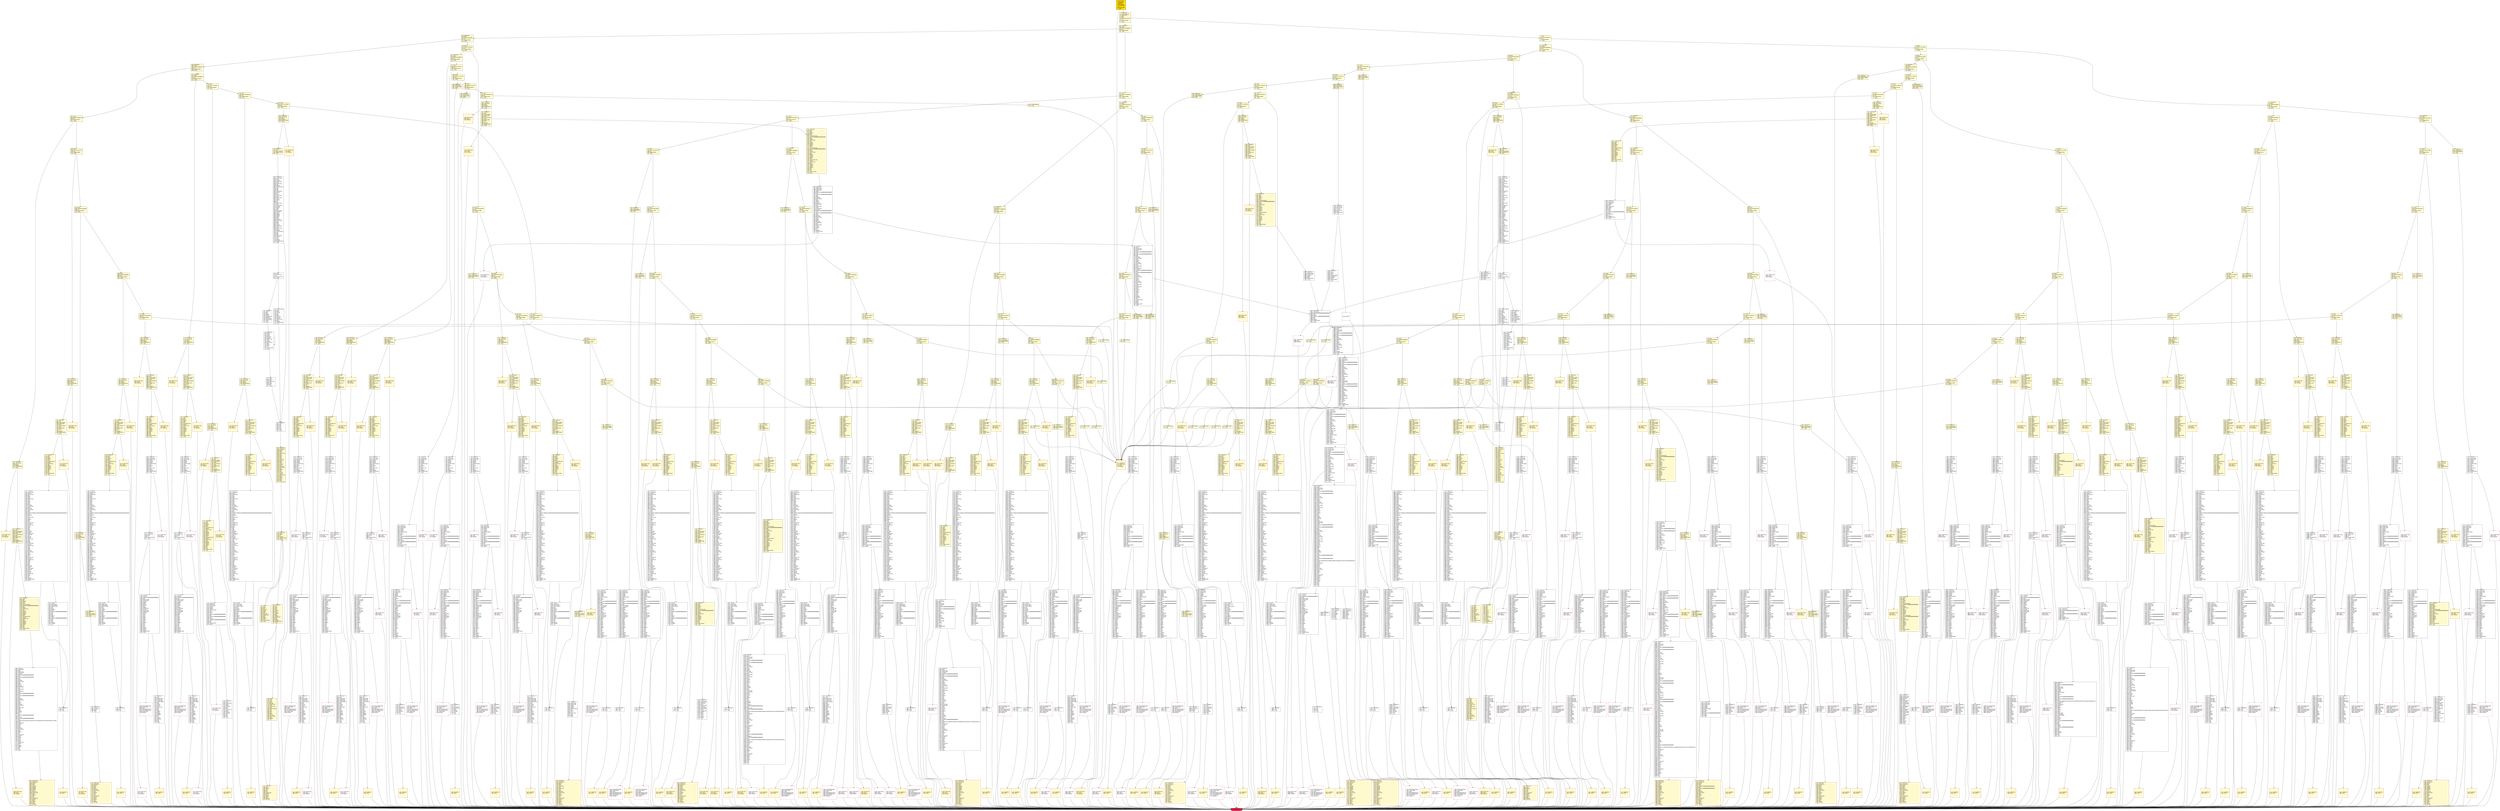 digraph G {
bgcolor=transparent rankdir=UD;
node [shape=box style=filled color=black fillcolor=white fontname=arial fontcolor=black];
16065 [label="16065: JUMPDEST\l16066: POP\l16067: PUSH1 0x01\l16069: PUSH1 0x09\l16071: PUSH1 0x00\l16073: PUSH2 0x0100\l16076: EXP\l16077: DUP2\l16078: SLOAD\l16079: DUP2\l16080: PUSH1 0xff\l16082: MUL\l16083: NOT\l16084: AND\l16085: SWAP1\l16086: DUP4\l16087: ISZERO\l16088: ISZERO\l16089: MUL\l16090: OR\l16091: SWAP1\l16092: SSTORE\l16093: POP\l16094: POP\l16095: JUMP\l" ];
4805 [label="4805: JUMPDEST\l4806: CALLVALUE\l4807: DUP1\l4808: ISZERO\l4809: PUSH2 0x12d1\l4812: JUMPI\l" fillcolor=lemonchiffon ];
608 [label="608: JUMPDEST\l609: DUP1\l610: PUSH4 0x42966c68\l615: GT\l616: PUSH2 0x0387\l619: JUMPI\l" fillcolor=lemonchiffon ];
768 [label="768: PUSH2 0x0494\l771: JUMP\l" fillcolor=lemonchiffon ];
4010 [label="4010: PUSH1 0x00\l4012: DUP1\l4013: REVERT\l" fillcolor=lemonchiffon shape=Msquare color=crimson ];
2364 [label="2364: JUMPDEST\l2365: PUSH2 0x0944\l2368: PUSH2 0x20b6\l2371: JUMP\l" fillcolor=lemonchiffon ];
1969 [label="1969: PUSH1 0x00\l1971: DUP1\l1972: REVERT\l" fillcolor=lemonchiffon shape=Msquare color=crimson ];
855 [label="855: DUP1\l856: PUSH4 0x44ddf4ba\l861: EQ\l862: PUSH2 0x0999\l865: JUMPI\l" fillcolor=lemonchiffon ];
3456 [label="3456: JUMPDEST\l3457: STOP\l" fillcolor=lemonchiffon shape=Msquare color=crimson ];
959 [label="959: DUP1\l960: PUSH4 0x313ce567\l965: EQ\l966: PUSH2 0x090b\l969: JUMPI\l" fillcolor=lemonchiffon ];
3198 [label="3198: JUMPDEST\l3199: DUP2\l3200: ADD\l3201: SWAP1\l3202: DUP1\l3203: DUP1\l3204: CALLDATALOAD\l3205: PUSH20 0xffffffffffffffffffffffffffffffffffffffff\l3226: AND\l3227: SWAP1\l3228: PUSH1 0x20\l3230: ADD\l3231: SWAP1\l3232: SWAP3\l3233: SWAP2\l3234: SWAP1\l3235: DUP1\l3236: CALLDATALOAD\l3237: SWAP1\l3238: PUSH1 0x20\l3240: ADD\l3241: SWAP1\l3242: SWAP3\l3243: SWAP2\l3244: SWAP1\l3245: POP\l3246: POP\l3247: POP\l3248: PUSH2 0x2cd6\l3251: JUMP\l" fillcolor=lemonchiffon ];
18365 [label="18365: PUSH1 0x00\l18367: DUP1\l18368: REVERT\l" shape=Msquare color=crimson ];
1449 [label="1449: JUMPDEST\l1450: POP\l1451: POP\l1452: POP\l1453: POP\l1454: SWAP1\l1455: POP\l1456: SWAP1\l1457: DUP2\l1458: ADD\l1459: SWAP1\l1460: PUSH1 0x1f\l1462: AND\l1463: DUP1\l1464: ISZERO\l1465: PUSH2 0x05d6\l1468: JUMPI\l" fillcolor=lemonchiffon ];
3509 [label="3509: JUMPDEST\l3510: STOP\l" fillcolor=lemonchiffon shape=Msquare color=crimson ];
3479 [label="3479: JUMPDEST\l3480: PUSH1 0x40\l3482: MLOAD\l3483: DUP1\l3484: DUP3\l3485: DUP2\l3486: MSTORE\l3487: PUSH1 0x20\l3489: ADD\l3490: SWAP2\l3491: POP\l3492: POP\l3493: PUSH1 0x40\l3495: MLOAD\l3496: DUP1\l3497: SWAP2\l3498: SUB\l3499: SWAP1\l3500: RETURN\l" fillcolor=lemonchiffon shape=Msquare color=crimson ];
3519 [label="3519: JUMPDEST\l3520: STOP\l" fillcolor=lemonchiffon shape=Msquare color=crimson ];
1933 [label="1933: PUSH1 0x00\l1935: DUP1\l1936: REVERT\l" fillcolor=lemonchiffon shape=Msquare color=crimson ];
16951 [label="16951: RETURNDATASIZE\l16952: PUSH1 0x00\l16954: DUP1\l16955: RETURNDATACOPY\l16956: RETURNDATASIZE\l16957: PUSH1 0x00\l16959: REVERT\l" shape=Msquare color=crimson ];
12852 [label="12852: RETURNDATASIZE\l12853: PUSH1 0x00\l12855: DUP1\l12856: RETURNDATACOPY\l12857: RETURNDATASIZE\l12858: PUSH1 0x00\l12860: REVERT\l" shape=Msquare color=crimson ];
6874 [label="6874: JUMPDEST\l6875: PUSH1 0x2b\l6877: PUSH1 0x14\l6879: SWAP1\l6880: SLOAD\l6881: SWAP1\l6882: PUSH2 0x0100\l6885: EXP\l6886: SWAP1\l6887: DIV\l6888: PUSH1 0xff\l6890: AND\l6891: ISZERO\l6892: PUSH2 0x1af4\l6895: JUMPI\l" ];
4222 [label="4222: JUMPDEST\l4223: CALLVALUE\l4224: DUP1\l4225: ISZERO\l4226: PUSH2 0x108a\l4229: JUMPI\l" fillcolor=lemonchiffon ];
3987 [label="3987: PUSH1 0x00\l3989: DUP1\l3990: REVERT\l" fillcolor=lemonchiffon shape=Msquare color=crimson ];
1101 [label="1101: DUP1\l1102: PUSH4 0x1a28c356\l1107: EQ\l1108: PUSH2 0x0733\l1111: JUMPI\l" fillcolor=lemonchiffon ];
664 [label="664: DUP1\l665: PUSH4 0x6df45482\l670: EQ\l671: PUSH2 0x0b80\l674: JUMPI\l" fillcolor=lemonchiffon ];
6758 [label="6758: JUMPDEST\l6759: PUSH1 0x0a\l6761: DUP2\l6762: LT\l6763: PUSH2 0x1a73\l6766: JUMPI\l" ];
4337 [label="4337: JUMPDEST\l4338: PUSH2 0x10f9\l4341: PUSH2 0x3cdd\l4344: JUMP\l" fillcolor=lemonchiffon ];
6692 [label="6692: RETURNDATASIZE\l6693: PUSH1 0x00\l6695: DUP1\l6696: RETURNDATACOPY\l6697: RETURNDATASIZE\l6698: PUSH1 0x00\l6700: REVERT\l" shape=Msquare color=crimson ];
1068 [label="1068: DUP1\l1069: PUSH4 0x131d7fc9\l1074: EQ\l1075: PUSH2 0x0692\l1078: JUMPI\l" fillcolor=lemonchiffon ];
9574 [label="9574: JUMPDEST\l9575: POP\l9576: JUMP\l" ];
13709 [label="13709: PUSH2 0x0100\l13712: DUP1\l13713: DUP4\l13714: SLOAD\l13715: DIV\l13716: MUL\l13717: DUP4\l13718: MSTORE\l13719: SWAP2\l13720: PUSH1 0x20\l13722: ADD\l13723: SWAP2\l13724: PUSH2 0x35cb\l13727: JUMP\l" ];
4069 [label="4069: PUSH1 0x00\l4071: DUP1\l4072: REVERT\l" fillcolor=lemonchiffon shape=Msquare color=crimson ];
1212 [label="1212: JUMPDEST\l1213: DUP2\l1214: ADD\l1215: SWAP1\l1216: DUP1\l1217: DUP1\l1218: CALLDATALOAD\l1219: SWAP1\l1220: PUSH1 0x20\l1222: ADD\l1223: SWAP1\l1224: SWAP3\l1225: SWAP2\l1226: SWAP1\l1227: POP\l1228: POP\l1229: POP\l1230: PUSH2 0x1442\l1233: JUMP\l" fillcolor=lemonchiffon ];
2703 [label="2703: JUMPDEST\l2704: DUP2\l2705: ADD\l2706: SWAP1\l2707: DUP1\l2708: DUP1\l2709: CALLDATALOAD\l2710: SWAP1\l2711: PUSH1 0x20\l2713: ADD\l2714: SWAP1\l2715: SWAP3\l2716: SWAP2\l2717: SWAP1\l2718: POP\l2719: POP\l2720: POP\l2721: PUSH2 0x2651\l2724: JUMP\l" fillcolor=lemonchiffon ];
839 [label="839: PUSH2 0x0494\l842: JUMP\l" fillcolor=lemonchiffon ];
1579 [label="1579: JUMPDEST\l1580: POP\l1581: PUSH2 0x0678\l1584: PUSH1 0x04\l1586: DUP1\l1587: CALLDATASIZE\l1588: SUB\l1589: PUSH1 0x40\l1591: DUP2\l1592: LT\l1593: ISZERO\l1594: PUSH2 0x0642\l1597: JUMPI\l" fillcolor=lemonchiffon ];
2040 [label="2040: JUMPDEST\l2041: CALLVALUE\l2042: DUP1\l2043: ISZERO\l2044: PUSH2 0x0804\l2047: JUMPI\l" fillcolor=lemonchiffon ];
1878 [label="1878: JUMPDEST\l1879: DUP2\l1880: ADD\l1881: SWAP1\l1882: DUP1\l1883: DUP1\l1884: CALLDATALOAD\l1885: SWAP1\l1886: PUSH1 0x20\l1888: ADD\l1889: SWAP1\l1890: SWAP3\l1891: SWAP2\l1892: SWAP1\l1893: POP\l1894: POP\l1895: POP\l1896: PUSH2 0x19be\l1899: JUMP\l" fillcolor=lemonchiffon ];
14535 [label="14535: JUMPDEST\l14536: DIV\l14537: SWAP1\l14538: POP\l14539: PUSH2 0x38d5\l14542: ADDRESS\l14543: CALLER\l14544: DUP4\l14545: PUSH2 0x4977\l14548: JUMP\l" ];
3529 [label="3529: JUMPDEST\l3530: STOP\l" fillcolor=lemonchiffon shape=Msquare color=crimson ];
948 [label="948: DUP1\l949: PUSH4 0x30dc958a\l954: EQ\l955: PUSH2 0x08d0\l958: JUMPI\l" fillcolor=lemonchiffon ];
1992 [label="1992: PUSH1 0x00\l1994: DUP1\l1995: REVERT\l" fillcolor=lemonchiffon shape=Msquare color=crimson ];
2030 [label="2030: JUMPDEST\l2031: PUSH2 0x07f6\l2034: PUSH2 0x1c50\l2037: JUMP\l" fillcolor=lemonchiffon ];
5061 [label="5061: JUMPDEST\l5062: DUP2\l5063: ADD\l5064: SWAP1\l5065: DUP1\l5066: DUP1\l5067: CALLDATALOAD\l5068: PUSH20 0xffffffffffffffffffffffffffffffffffffffff\l5089: AND\l5090: SWAP1\l5091: PUSH1 0x20\l5093: ADD\l5094: SWAP1\l5095: SWAP3\l5096: SWAP2\l5097: SWAP1\l5098: POP\l5099: POP\l5100: POP\l5101: PUSH2 0x45c5\l5104: JUMP\l" fillcolor=lemonchiffon ];
11184 [label="11184: CALLER\l11185: PUSH1 0x16\l11187: PUSH1 0x00\l11189: PUSH2 0x0100\l11192: EXP\l11193: DUP2\l11194: SLOAD\l11195: DUP2\l11196: PUSH20 0xffffffffffffffffffffffffffffffffffffffff\l11217: MUL\l11218: NOT\l11219: AND\l11220: SWAP1\l11221: DUP4\l11222: PUSH20 0xffffffffffffffffffffffffffffffffffffffff\l11243: AND\l11244: MUL\l11245: OR\l11246: SWAP1\l11247: SSTORE\l11248: POP\l" ];
4046 [label="4046: PUSH1 0x00\l4048: DUP1\l4049: REVERT\l" fillcolor=lemonchiffon shape=Msquare color=crimson ];
5822 [label="5822: JUMPDEST\l5823: PUSH1 0x0a\l5825: DUP2\l5826: LT\l5827: PUSH2 0x16cb\l5830: JUMPI\l" ];
14295 [label="14295: PUSH1 0x00\l14297: DUP1\l14298: REVERT\l" shape=Msquare color=crimson ];
4909 [label="4909: JUMPDEST\l4910: DUP2\l4911: ADD\l4912: SWAP1\l4913: DUP1\l4914: DUP1\l4915: CALLDATALOAD\l4916: PUSH20 0xffffffffffffffffffffffffffffffffffffffff\l4937: AND\l4938: SWAP1\l4939: PUSH1 0x20\l4941: ADD\l4942: SWAP1\l4943: SWAP3\l4944: SWAP2\l4945: SWAP1\l4946: DUP1\l4947: CALLDATALOAD\l4948: ISZERO\l4949: ISZERO\l4950: SWAP1\l4951: PUSH1 0x20\l4953: ADD\l4954: SWAP1\l4955: SWAP3\l4956: SWAP2\l4957: SWAP1\l4958: POP\l4959: POP\l4960: POP\l4961: PUSH2 0x43d7\l4964: JUMP\l" fillcolor=lemonchiffon ];
5835 [label="5835: JUMPDEST\l5836: CALLER\l5837: PUSH20 0xffffffffffffffffffffffffffffffffffffffff\l5858: AND\l5859: PUSH2 0x08fc\l5862: PUSH1 0x07\l5864: SLOAD\l5865: SWAP1\l5866: DUP2\l5867: ISZERO\l5868: MUL\l5869: SWAP1\l5870: PUSH1 0x40\l5872: MLOAD\l5873: PUSH1 0x00\l5875: PUSH1 0x40\l5877: MLOAD\l5878: DUP1\l5879: DUP4\l5880: SUB\l5881: DUP2\l5882: DUP6\l5883: DUP9\l5884: DUP9\l5885: CALL\l5886: SWAP4\l5887: POP\l5888: POP\l5889: POP\l5890: POP\l5891: ISZERO\l5892: DUP1\l5893: ISZERO\l5894: PUSH2 0x1713\l5897: JUMPI\l" ];
1303 [label="1303: JUMPDEST\l1304: STOP\l" fillcolor=lemonchiffon shape=Msquare color=crimson ];
899 [label="899: PUSH2 0x0494\l902: JUMP\l" fillcolor=lemonchiffon ];
17000 [label="17000: JUMPDEST\l17001: PUSH1 0x00\l17003: ADDRESS\l17004: SWAP1\l17005: POP\l17006: PUSH1 0x25\l17008: SLOAD\l17009: DUP3\l17010: MUL\l17011: DUP2\l17012: PUSH20 0xffffffffffffffffffffffffffffffffffffffff\l17033: AND\l17034: BALANCE\l17035: LT\l17036: ISZERO\l17037: PUSH2 0x4295\l17040: JUMPI\l" ];
17659 [label="17659: JUMPDEST\l17660: PUSH1 0x40\l17662: MLOAD\l17663: PUSH1 0x20\l17665: ADD\l17666: DUP1\l17667: DUP1\l17668: PUSH1 0x20\l17670: ADD\l17671: DUP3\l17672: DUP2\l17673: SUB\l17674: DUP3\l17675: MSTORE\l17676: PUSH1 0x05\l17678: DUP2\l17679: MSTORE\l17680: PUSH1 0x20\l17682: ADD\l17683: DUP1\l17684: PUSH32 0x68656c6c6f000000000000000000000000000000000000000000000000000000\l17717: DUP2\l17718: MSTORE\l17719: POP\l17720: PUSH1 0x20\l17722: ADD\l17723: SWAP2\l17724: POP\l17725: POP\l17726: PUSH1 0x40\l17728: MLOAD\l17729: PUSH1 0x20\l17731: DUP2\l17732: DUP4\l17733: SUB\l17734: SUB\l17735: DUP2\l17736: MSTORE\l17737: SWAP1\l17738: PUSH1 0x40\l17740: MSTORE\l17741: DUP1\l17742: MLOAD\l17743: SWAP1\l17744: PUSH1 0x20\l17746: ADD\l17747: SHA3\l17748: DUP2\l17749: PUSH1 0x40\l17751: MLOAD\l17752: PUSH1 0x20\l17754: ADD\l17755: DUP1\l17756: DUP3\l17757: DUP2\l17758: MSTORE\l17759: PUSH1 0x20\l17761: ADD\l17762: SWAP2\l17763: POP\l17764: POP\l17765: PUSH1 0x40\l17767: MLOAD\l17768: PUSH1 0x20\l17770: DUP2\l17771: DUP4\l17772: SUB\l17773: SUB\l17774: DUP2\l17775: MSTORE\l17776: SWAP1\l17777: PUSH1 0x40\l17779: MSTORE\l17780: DUP1\l17781: MLOAD\l17782: SWAP1\l17783: PUSH1 0x20\l17785: ADD\l17786: SHA3\l17787: EQ\l17788: ISZERO\l17789: PUSH2 0x45c2\l17792: JUMPI\l" ];
12079 [label="12079: PUSH1 0x00\l12081: DUP1\l12082: REVERT\l" shape=Msquare color=crimson ];
18223 [label="18223: PUSH1 0x00\l18225: DUP1\l18226: REVERT\l" shape=Msquare color=crimson ];
3888 [label="3888: PUSH1 0x00\l3890: DUP1\l3891: REVERT\l" fillcolor=lemonchiffon shape=Msquare color=crimson ];
8122 [label="8122: JUMPDEST\l8123: POP\l8124: PUSH1 0x01\l8126: PUSH1 0x1d\l8128: PUSH1 0x00\l8130: PUSH2 0x0100\l8133: EXP\l8134: DUP2\l8135: SLOAD\l8136: DUP2\l8137: PUSH1 0xff\l8139: MUL\l8140: NOT\l8141: AND\l8142: SWAP1\l8143: DUP4\l8144: ISZERO\l8145: ISZERO\l8146: MUL\l8147: OR\l8148: SWAP1\l8149: SSTORE\l8150: POP\l8151: POP\l8152: JUMP\l" ];
17056 [label="17056: JUMPDEST\l17057: CALLER\l17058: PUSH20 0xffffffffffffffffffffffffffffffffffffffff\l17079: AND\l17080: PUSH2 0x08fc\l17083: PUSH1 0x25\l17085: SLOAD\l17086: DUP5\l17087: MUL\l17088: SWAP1\l17089: DUP2\l17090: ISZERO\l17091: MUL\l17092: SWAP1\l17093: PUSH1 0x40\l17095: MLOAD\l17096: PUSH1 0x00\l17098: PUSH1 0x40\l17100: MLOAD\l17101: DUP1\l17102: DUP4\l17103: SUB\l17104: DUP2\l17105: DUP6\l17106: DUP9\l17107: DUP9\l17108: CALL\l17109: SWAP4\l17110: POP\l17111: POP\l17112: POP\l17113: POP\l17114: ISZERO\l17115: DUP1\l17116: ISZERO\l17117: PUSH2 0x42ea\l17120: JUMPI\l" ];
6382 [label="6382: JUMPDEST\l6383: PUSH1 0x0f\l6385: SLOAD\l6386: DUP2\l6387: JUMP\l" ];
1851 [label="1851: PUSH1 0x00\l1853: DUP1\l1854: REVERT\l" fillcolor=lemonchiffon shape=Msquare color=crimson ];
18236 [label="18236: PUSH1 0x00\l18238: DUP1\l18239: REVERT\l" shape=Msquare color=crimson ];
817 [label="817: DUP1\l818: PUSH4 0x4d7da226\l823: EQ\l824: PUSH2 0x0a62\l827: JUMPI\l" fillcolor=lemonchiffon ];
1792 [label="1792: PUSH1 0x00\l1794: DUP1\l1795: REVERT\l" fillcolor=lemonchiffon shape=Msquare color=crimson ];
620 [label="620: DUP1\l621: PUSH4 0x5289b4e3\l626: GT\l627: PUSH2 0x0304\l630: JUMPI\l" fillcolor=lemonchiffon ];
3116 [label="3116: JUMPDEST\l3117: POP\l3118: PUSH2 0x0c59\l3121: PUSH1 0x04\l3123: DUP1\l3124: CALLDATASIZE\l3125: SUB\l3126: PUSH1 0x20\l3128: DUP2\l3129: LT\l3130: ISZERO\l3131: PUSH2 0x0c43\l3134: JUMPI\l" fillcolor=lemonchiffon ];
3377 [label="3377: JUMPDEST\l3378: STOP\l" fillcolor=lemonchiffon shape=Msquare color=crimson ];
5938 [label="5938: JUMPDEST\l5939: PUSH1 0x00\l5941: DUP2\l5942: PUSH1 0x14\l5944: PUSH1 0x00\l5946: CALLER\l5947: PUSH20 0xffffffffffffffffffffffffffffffffffffffff\l5968: AND\l5969: PUSH20 0xffffffffffffffffffffffffffffffffffffffff\l5990: AND\l5991: DUP2\l5992: MSTORE\l5993: PUSH1 0x20\l5995: ADD\l5996: SWAP1\l5997: DUP2\l5998: MSTORE\l5999: PUSH1 0x20\l6001: ADD\l6002: PUSH1 0x00\l6004: SHA3\l6005: PUSH1 0x00\l6007: DUP6\l6008: PUSH20 0xffffffffffffffffffffffffffffffffffffffff\l6029: AND\l6030: PUSH20 0xffffffffffffffffffffffffffffffffffffffff\l6051: AND\l6052: DUP2\l6053: MSTORE\l6054: PUSH1 0x20\l6056: ADD\l6057: SWAP1\l6058: DUP2\l6059: MSTORE\l6060: PUSH1 0x20\l6062: ADD\l6063: PUSH1 0x00\l6065: SHA3\l6066: DUP2\l6067: SWAP1\l6068: SSTORE\l6069: POP\l6070: DUP3\l6071: PUSH20 0xffffffffffffffffffffffffffffffffffffffff\l6092: AND\l6093: CALLER\l6094: PUSH20 0xffffffffffffffffffffffffffffffffffffffff\l6115: AND\l6116: PUSH32 0x8c5be1e5ebec7d5bd14f71427d1e84f3dd0314c0f7b2291e5b200ac8c7c3b925\l6149: DUP5\l6150: PUSH1 0x40\l6152: MLOAD\l6153: DUP1\l6154: DUP3\l6155: DUP2\l6156: MSTORE\l6157: PUSH1 0x20\l6159: ADD\l6160: SWAP2\l6161: POP\l6162: POP\l6163: PUSH1 0x40\l6165: MLOAD\l6166: DUP1\l6167: SWAP2\l6168: SUB\l6169: SWAP1\l6170: LOG3\l6171: PUSH1 0x01\l6173: SWAP1\l6174: POP\l6175: SWAP3\l6176: SWAP2\l6177: POP\l6178: POP\l6179: JUMP\l" ];
10931 [label="10931: RETURNDATASIZE\l10932: PUSH1 0x00\l10934: DUP1\l10935: RETURNDATACOPY\l10936: RETURNDATASIZE\l10937: PUSH1 0x00\l10939: REVERT\l" shape=Msquare color=crimson ];
6834 [label="6834: RETURNDATASIZE\l6835: PUSH1 0x00\l6837: DUP1\l6838: RETURNDATACOPY\l6839: RETURNDATASIZE\l6840: PUSH1 0x00\l6842: REVERT\l" shape=Msquare color=crimson ];
2327 [label="2327: JUMPDEST\l2328: POP\l2329: PUSH2 0x0920\l2332: PUSH2 0x20a3\l2335: JUMP\l" fillcolor=lemonchiffon ];
5779 [label="5779: DUP3\l5780: SWAP1\l5781: SUB\l5782: PUSH1 0x1f\l5784: AND\l5785: DUP3\l5786: ADD\l5787: SWAP2\l" ];
3852 [label="3852: PUSH1 0x00\l3854: DUP1\l3855: REVERT\l" fillcolor=lemonchiffon shape=Msquare color=crimson ];
18601 [label="18601: JUMPDEST\l18602: PUSH1 0x1b\l18604: PUSH1 0x01\l18606: SWAP1\l18607: SLOAD\l18608: SWAP1\l18609: PUSH2 0x0100\l18612: EXP\l18613: SWAP1\l18614: DIV\l18615: PUSH20 0xffffffffffffffffffffffffffffffffffffffff\l18636: AND\l18637: PUSH20 0xffffffffffffffffffffffffffffffffffffffff\l18658: AND\l18659: CALLER\l18660: PUSH20 0xffffffffffffffffffffffffffffffffffffffff\l18681: AND\l18682: EQ\l18683: PUSH2 0x4903\l18686: JUMPI\l" ];
3387 [label="3387: JUMPDEST\l3388: STOP\l" fillcolor=lemonchiffon shape=Msquare color=crimson ];
757 [label="757: DUP1\l758: PUSH4 0x5b9df0c7\l763: EQ\l764: PUSH2 0x0b31\l767: JUMPI\l" fillcolor=lemonchiffon ];
1996 [label="1996: JUMPDEST\l1997: DUP2\l1998: ADD\l1999: SWAP1\l2000: DUP1\l2001: DUP1\l2002: CALLDATALOAD\l2003: SWAP1\l2004: PUSH1 0x20\l2006: ADD\l2007: SWAP1\l2008: SWAP3\l2009: SWAP2\l2010: SWAP1\l2011: POP\l2012: POP\l2013: POP\l2014: PUSH2 0x1ada\l2017: JUMP\l" fillcolor=lemonchiffon ];
10192 [label="10192: CALLER\l10193: PUSH1 0x10\l10195: PUSH1 0x00\l10197: PUSH2 0x0100\l10200: EXP\l10201: DUP2\l10202: SLOAD\l10203: DUP2\l10204: PUSH20 0xffffffffffffffffffffffffffffffffffffffff\l10225: MUL\l10226: NOT\l10227: AND\l10228: SWAP1\l10229: DUP4\l10230: PUSH20 0xffffffffffffffffffffffffffffffffffffffff\l10251: AND\l10252: MUL\l10253: OR\l10254: SWAP1\l10255: SSTORE\l10256: POP\l" ];
7016 [label="7016: JUMPDEST\l7017: PUSH1 0x1f\l7019: PUSH1 0x00\l7021: SWAP1\l7022: SLOAD\l7023: SWAP1\l7024: PUSH2 0x0100\l7027: EXP\l7028: SWAP1\l7029: DIV\l7030: PUSH1 0xff\l7032: AND\l7033: ISZERO\l7034: PUSH2 0x1b82\l7037: JUMPI\l" ];
1815 [label="1815: PUSH1 0x00\l1817: DUP1\l1818: REVERT\l" fillcolor=lemonchiffon shape=Msquare color=crimson ];
178 [label="178: DUP1\l179: PUSH4 0xe6886a58\l184: EQ\l185: PUSH2 0x1300\l188: JUMPI\l" fillcolor=lemonchiffon ];
8033 [label="8033: PUSH1 0x00\l8035: DUP1\l8036: REVERT\l" shape=Msquare color=crimson ];
3698 [label="3698: JUMPDEST\l3699: PUSH1 0x40\l3701: MLOAD\l3702: DUP1\l3703: DUP1\l3704: PUSH1 0x20\l3706: ADD\l3707: DUP3\l3708: DUP2\l3709: SUB\l3710: DUP3\l3711: MSTORE\l3712: DUP4\l3713: DUP2\l3714: DUP2\l3715: MLOAD\l3716: DUP2\l3717: MSTORE\l3718: PUSH1 0x20\l3720: ADD\l3721: SWAP2\l3722: POP\l3723: DUP1\l3724: MLOAD\l3725: SWAP1\l3726: PUSH1 0x20\l3728: ADD\l3729: SWAP1\l3730: DUP1\l3731: DUP4\l3732: DUP4\l3733: PUSH1 0x00\l" fillcolor=lemonchiffon ];
1902 [label="1902: JUMPDEST\l1903: CALLVALUE\l1904: DUP1\l1905: ISZERO\l1906: PUSH2 0x077a\l1909: JUMPI\l" fillcolor=lemonchiffon ];
1362 [label="1362: JUMPDEST\l1363: STOP\l" fillcolor=lemonchiffon shape=Msquare color=crimson ];
17457 [label="17457: JUMPDEST\l17458: DUP1\l17459: PUSH1 0x29\l17461: PUSH1 0x00\l17463: DUP5\l17464: PUSH20 0xffffffffffffffffffffffffffffffffffffffff\l17485: AND\l17486: PUSH20 0xffffffffffffffffffffffffffffffffffffffff\l17507: AND\l17508: DUP2\l17509: MSTORE\l17510: PUSH1 0x20\l17512: ADD\l17513: SWAP1\l17514: DUP2\l17515: MSTORE\l17516: PUSH1 0x20\l17518: ADD\l17519: PUSH1 0x00\l17521: SHA3\l17522: PUSH1 0x00\l17524: PUSH2 0x0100\l17527: EXP\l17528: DUP2\l17529: SLOAD\l17530: DUP2\l17531: PUSH1 0xff\l17533: MUL\l17534: NOT\l17535: AND\l17536: SWAP1\l17537: DUP4\l17538: ISZERO\l17539: ISZERO\l17540: MUL\l17541: OR\l17542: SWAP1\l17543: SSTORE\l17544: POP\l17545: PUSH32 0x48335238b4855f35377ed80f164e8c6f3c366e54ac00b96a6402d4a9814a03a5\l17578: DUP3\l17579: DUP3\l17580: PUSH1 0x40\l17582: MLOAD\l17583: DUP1\l17584: DUP4\l17585: PUSH20 0xffffffffffffffffffffffffffffffffffffffff\l17606: AND\l17607: PUSH20 0xffffffffffffffffffffffffffffffffffffffff\l17628: AND\l17629: DUP2\l17630: MSTORE\l17631: PUSH1 0x20\l17633: ADD\l17634: DUP3\l17635: ISZERO\l17636: ISZERO\l17637: ISZERO\l17638: ISZERO\l17639: DUP2\l17640: MSTORE\l17641: PUSH1 0x20\l17643: ADD\l17644: SWAP3\l17645: POP\l17646: POP\l17647: POP\l17648: PUSH1 0x40\l17650: MLOAD\l17651: DUP1\l17652: SWAP2\l17653: SUB\l17654: SWAP1\l17655: LOG1\l17656: POP\l17657: POP\l17658: JUMP\l" ];
1694 [label="1694: JUMPDEST\l1695: POP\l1696: PUSH2 0x06cb\l1699: PUSH1 0x04\l1701: DUP1\l1702: CALLDATASIZE\l1703: SUB\l1704: PUSH1 0x20\l1706: DUP2\l1707: LT\l1708: ISZERO\l1709: PUSH2 0x06b5\l1712: JUMPI\l" fillcolor=lemonchiffon ];
16539 [label="16539: CALLER\l16540: PUSH1 0x17\l16542: PUSH1 0x00\l16544: PUSH2 0x0100\l16547: EXP\l16548: DUP2\l16549: SLOAD\l16550: DUP2\l16551: PUSH20 0xffffffffffffffffffffffffffffffffffffffff\l16572: MUL\l16573: NOT\l16574: AND\l16575: SWAP1\l16576: DUP4\l16577: PUSH20 0xffffffffffffffffffffffffffffffffffffffff\l16598: AND\l16599: MUL\l16600: OR\l16601: SWAP1\l16602: SSTORE\l16603: POP\l" ];
2808 [label="2808: JUMPDEST\l2809: POP\l2810: PUSH2 0x0b25\l2813: PUSH1 0x04\l2815: DUP1\l2816: CALLDATASIZE\l2817: SUB\l2818: PUSH1 0x20\l2820: DUP2\l2821: LT\l2822: ISZERO\l2823: PUSH2 0x0b0f\l2826: JUMPI\l" fillcolor=lemonchiffon ];
15581 [label="15581: JUMPDEST\l15582: PUSH1 0x01\l15584: PUSH1 0x14\l15586: SWAP1\l15587: SLOAD\l15588: SWAP1\l15589: PUSH2 0x0100\l15592: EXP\l15593: SWAP1\l15594: DIV\l15595: PUSH1 0xff\l15597: AND\l15598: ISZERO\l15599: PUSH2 0x3cf7\l15602: JUMPI\l" ];
8046 [label="8046: PUSH1 0x00\l8048: DUP1\l8049: REVERT\l" shape=Msquare color=crimson ];
795 [label="795: DUP1\l796: PUSH4 0x4bc11b2e\l801: EQ\l802: PUSH2 0x0a4e\l805: JUMPI\l" fillcolor=lemonchiffon ];
5638 [label="5638: JUMPDEST\l5639: PUSH1 0x08\l5641: DUP1\l5642: SLOAD\l5643: PUSH1 0x01\l5645: DUP2\l5646: PUSH1 0x01\l5648: AND\l5649: ISZERO\l5650: PUSH2 0x0100\l5653: MUL\l5654: SUB\l5655: AND\l5656: PUSH1 0x02\l5658: SWAP1\l5659: DIV\l5660: DUP1\l5661: PUSH1 0x1f\l5663: ADD\l5664: PUSH1 0x20\l5666: DUP1\l5667: SWAP2\l5668: DIV\l5669: MUL\l5670: PUSH1 0x20\l5672: ADD\l5673: PUSH1 0x40\l5675: MLOAD\l5676: SWAP1\l5677: DUP2\l5678: ADD\l5679: PUSH1 0x40\l5681: MSTORE\l5682: DUP1\l5683: SWAP3\l5684: SWAP2\l5685: SWAP1\l5686: DUP2\l5687: DUP2\l5688: MSTORE\l5689: PUSH1 0x20\l5691: ADD\l5692: DUP3\l5693: DUP1\l5694: SLOAD\l5695: PUSH1 0x01\l5697: DUP2\l5698: PUSH1 0x01\l5700: AND\l5701: ISZERO\l5702: PUSH2 0x0100\l5705: MUL\l5706: SUB\l5707: AND\l5708: PUSH1 0x02\l5710: SWAP1\l5711: DIV\l5712: DUP1\l5713: ISZERO\l5714: PUSH2 0x169c\l5717: JUMPI\l" ];
4038 [label="4038: JUMPDEST\l4039: CALLVALUE\l4040: DUP1\l4041: ISZERO\l4042: PUSH2 0x0fd2\l4045: JUMPI\l" fillcolor=lemonchiffon ];
1910 [label="1910: PUSH1 0x00\l1912: DUP1\l1913: REVERT\l" fillcolor=lemonchiffon shape=Msquare color=crimson ];
6771 [label="6771: JUMPDEST\l6772: CALLER\l6773: PUSH20 0xffffffffffffffffffffffffffffffffffffffff\l6794: AND\l6795: PUSH2 0x08fc\l6798: PUSH1 0x20\l6800: SLOAD\l6801: SWAP1\l6802: DUP2\l6803: ISZERO\l6804: MUL\l6805: SWAP1\l6806: PUSH1 0x40\l6808: MLOAD\l6809: PUSH1 0x00\l6811: PUSH1 0x40\l6813: MLOAD\l6814: DUP1\l6815: DUP4\l6816: SUB\l6817: DUP2\l6818: DUP6\l6819: DUP9\l6820: DUP9\l6821: CALL\l6822: SWAP4\l6823: POP\l6824: POP\l6825: POP\l6826: POP\l6827: ISZERO\l6828: DUP1\l6829: ISZERO\l6830: PUSH2 0x1abb\l6833: JUMPI\l" ];
985 [label="985: JUMPDEST\l986: DUP1\l987: PUSH4 0x1b92061d\l992: EQ\l993: PUSH2 0x076e\l996: JUMPI\l" fillcolor=lemonchiffon ];
14205 [label="14205: PUSH1 0x00\l14207: DUP1\l14208: REVERT\l" shape=Msquare color=crimson ];
19169 [label="19169: JUMPDEST\l19170: PUSH1 0x29\l19172: PUSH1 0x00\l19174: DUP4\l19175: PUSH20 0xffffffffffffffffffffffffffffffffffffffff\l19196: AND\l19197: PUSH20 0xffffffffffffffffffffffffffffffffffffffff\l19218: AND\l19219: DUP2\l19220: MSTORE\l19221: PUSH1 0x20\l19223: ADD\l19224: SWAP1\l19225: DUP2\l19226: MSTORE\l19227: PUSH1 0x20\l19229: ADD\l19230: PUSH1 0x00\l19232: SHA3\l19233: PUSH1 0x00\l19235: SWAP1\l19236: SLOAD\l19237: SWAP1\l19238: PUSH2 0x0100\l19241: EXP\l19242: SWAP1\l19243: DIV\l19244: PUSH1 0xff\l19246: AND\l19247: ISZERO\l19248: PUSH2 0x4b38\l19251: JUMPI\l" ];
981 [label="981: PUSH2 0x0494\l984: JUMP\l" fillcolor=lemonchiffon ];
3424 [label="3424: JUMPDEST\l3425: DUP2\l3426: ADD\l3427: SWAP1\l3428: DUP1\l3429: DUP1\l3430: CALLDATALOAD\l3431: SWAP1\l3432: PUSH1 0x20\l3434: ADD\l3435: SWAP1\l3436: SWAP3\l3437: SWAP2\l3438: SWAP1\l3439: POP\l3440: POP\l3441: POP\l3442: PUSH2 0x3147\l3445: JUMP\l" fillcolor=lemonchiffon ];
2374 [label="2374: JUMPDEST\l2375: CALLVALUE\l2376: DUP1\l2377: ISZERO\l2378: PUSH2 0x0952\l2381: JUMPI\l" fillcolor=lemonchiffon ];
3446 [label="3446: JUMPDEST\l3447: STOP\l" fillcolor=lemonchiffon shape=Msquare color=crimson ];
3833 [label="3833: JUMPDEST\l3834: POP\l3835: PUSH2 0x0f26\l3838: PUSH1 0x04\l3840: DUP1\l3841: CALLDATASIZE\l3842: SUB\l3843: PUSH1 0x20\l3845: DUP2\l3846: LT\l3847: ISZERO\l3848: PUSH2 0x0f10\l3851: JUMPI\l" fillcolor=lemonchiffon ];
17858 [label="17858: JUMPDEST\l17859: POP\l17860: JUMP\l" ];
3911 [label="3911: PUSH1 0x00\l3913: DUP1\l3914: REVERT\l" fillcolor=lemonchiffon shape=Msquare color=crimson ];
156 [label="156: DUP1\l157: PUSH4 0xdd62ed3e\l162: EQ\l163: PUSH2 0x1240\l166: JUMPI\l" fillcolor=lemonchiffon ];
13325 [label="13325: JUMPDEST\l13326: PUSH1 0x30\l13328: PUSH1 0x01\l13330: SWAP1\l13331: SLOAD\l13332: SWAP1\l13333: PUSH2 0x0100\l13336: EXP\l13337: SWAP1\l13338: DIV\l13339: PUSH20 0xffffffffffffffffffffffffffffffffffffffff\l13360: AND\l13361: PUSH20 0xffffffffffffffffffffffffffffffffffffffff\l13382: AND\l13383: PUSH2 0x08fc\l13386: PUSH1 0x31\l13388: SLOAD\l13389: SWAP1\l13390: DUP2\l13391: ISZERO\l13392: MUL\l13393: SWAP1\l13394: PUSH1 0x40\l13396: MLOAD\l13397: PUSH1 0x00\l13399: PUSH1 0x40\l13401: MLOAD\l13402: DUP1\l13403: DUP4\l13404: SUB\l13405: DUP2\l13406: DUP6\l13407: DUP9\l13408: DUP9\l13409: CALL\l13410: SWAP4\l13411: POP\l13412: POP\l13413: POP\l13414: POP\l13415: ISZERO\l13416: DUP1\l13417: ISZERO\l13418: PUSH2 0x3477\l13421: JUMPI\l" ];
1874 [label="1874: PUSH1 0x00\l1876: DUP1\l1877: REVERT\l" fillcolor=lemonchiffon shape=Msquare color=crimson ];
7274 [label="7274: JUMPDEST\l7275: PUSH1 0x2c\l7277: PUSH1 0x00\l7279: SWAP1\l7280: SLOAD\l7281: SWAP1\l7282: PUSH2 0x0100\l7285: EXP\l7286: SWAP1\l7287: DIV\l7288: PUSH20 0xffffffffffffffffffffffffffffffffffffffff\l7309: AND\l7310: PUSH20 0xffffffffffffffffffffffffffffffffffffffff\l7331: AND\l7332: CALLER\l7333: PUSH20 0xffffffffffffffffffffffffffffffffffffffff\l7354: AND\l7355: EQ\l7356: PUSH2 0x1cc4\l7359: JUMPI\l" ];
2831 [label="2831: JUMPDEST\l2832: DUP2\l2833: ADD\l2834: SWAP1\l2835: DUP1\l2836: DUP1\l2837: CALLDATALOAD\l2838: SWAP1\l2839: PUSH1 0x20\l2841: ADD\l2842: SWAP1\l2843: SWAP3\l2844: SWAP2\l2845: SWAP1\l2846: POP\l2847: POP\l2848: POP\l2849: PUSH2 0x2814\l2852: JUMP\l" fillcolor=lemonchiffon ];
17121 [label="17121: RETURNDATASIZE\l17122: PUSH1 0x00\l17124: DUP1\l17125: RETURNDATACOPY\l17126: RETURNDATASIZE\l17127: PUSH1 0x00\l17129: REVERT\l" shape=Msquare color=crimson ];
7779 [label="7779: JUMPDEST\l7780: PUSH1 0x0c\l7782: PUSH1 0x00\l7784: SWAP1\l7785: SLOAD\l7786: SWAP1\l7787: PUSH2 0x0100\l7790: EXP\l7791: SWAP1\l7792: DIV\l7793: PUSH1 0xff\l7795: AND\l7796: ISZERO\l7797: PUSH2 0x1e7d\l7800: JUMPI\l" ];
13083 [label="13083: RETURNDATASIZE\l13084: PUSH1 0x00\l13086: DUP1\l13087: RETURNDATACOPY\l13088: RETURNDATASIZE\l13089: PUSH1 0x00\l13091: REVERT\l" shape=Msquare color=crimson ];
11038 [label="11038: RETURNDATASIZE\l11039: PUSH1 0x00\l11041: DUP1\l11042: RETURNDATACOPY\l11043: RETURNDATASIZE\l11044: PUSH1 0x00\l11046: REVERT\l" shape=Msquare color=crimson ];
11942 [label="11942: PUSH1 0x00\l11944: DUP1\l11945: REVERT\l" shape=Msquare color=crimson ];
1713 [label="1713: PUSH1 0x00\l1715: DUP1\l1716: REVERT\l" fillcolor=lemonchiffon shape=Msquare color=crimson ];
12615 [label="12615: JUMPDEST\l12616: PUSH1 0x2e\l12618: PUSH1 0x00\l12620: SWAP1\l12621: SLOAD\l12622: SWAP1\l12623: PUSH2 0x0100\l12626: EXP\l12627: SWAP1\l12628: DIV\l12629: PUSH1 0xff\l12631: AND\l12632: ISZERO\l12633: PUSH2 0x3161\l12636: JUMPI\l" ];
477 [label="477: JUMPDEST\l478: DUP1\l479: PUSH4 0x8620410b\l484: GT\l485: PUSH2 0x0224\l488: JUMPI\l" fillcolor=lemonchiffon ];
5818 [label="5818: PUSH1 0x00\l5820: DUP1\l5821: REVERT\l" shape=Msquare color=crimson ];
653 [label="653: DUP1\l654: PUSH4 0x6bc50608\l659: EQ\l660: PUSH2 0x0b76\l663: JUMPI\l" fillcolor=lemonchiffon ];
2638 [label="2638: JUMPDEST\l2639: PUSH2 0x0a56\l2642: PUSH2 0x2493\l2645: JUMP\l" fillcolor=lemonchiffon ];
18312 [label="18312: JUMPDEST\l18313: POP\l18314: PUSH1 0x01\l18316: PUSH1 0x32\l18318: PUSH1 0x14\l18320: PUSH2 0x0100\l18323: EXP\l18324: DUP2\l18325: SLOAD\l18326: DUP2\l18327: PUSH1 0xff\l18329: MUL\l18330: NOT\l18331: AND\l18332: SWAP1\l18333: DUP4\l18334: ISZERO\l18335: ISZERO\l18336: MUL\l18337: OR\l18338: SWAP1\l18339: SSTORE\l18340: POP\l18341: POP\l18342: JUMP\l" ];
3252 [label="3252: JUMPDEST\l3253: STOP\l" fillcolor=lemonchiffon shape=Msquare color=crimson ];
2020 [label="2020: JUMPDEST\l2021: PUSH2 0x07ec\l2024: PUSH2 0x1b68\l2027: JUMP\l" fillcolor=lemonchiffon ];
13209 [label="13209: JUMPDEST\l13210: PUSH1 0x30\l13212: PUSH1 0x00\l13214: SWAP1\l13215: SLOAD\l13216: SWAP1\l13217: PUSH2 0x0100\l13220: EXP\l13221: SWAP1\l13222: DIV\l13223: PUSH1 0xff\l13225: AND\l13226: ISZERO\l13227: PUSH2 0x33b3\l13230: JUMPI\l" ];
4684 [label="4684: JUMPDEST\l4685: POP\l4686: PUSH2 0x12af\l4689: PUSH1 0x04\l4691: DUP1\l4692: CALLDATASIZE\l4693: SUB\l4694: PUSH1 0x40\l4696: DUP2\l4697: LT\l4698: ISZERO\l4699: PUSH2 0x1263\l4702: JUMPI\l" fillcolor=lemonchiffon ];
544 [label="544: PUSH2 0x0494\l547: JUMP\l" fillcolor=lemonchiffon ];
9848 [label="9848: JUMPDEST\l9849: CALLER\l9850: PUSH20 0xffffffffffffffffffffffffffffffffffffffff\l9871: AND\l9872: PUSH2 0x08fc\l9875: PUSH1 0x0d\l9877: SLOAD\l9878: SWAP1\l9879: DUP2\l9880: ISZERO\l9881: MUL\l9882: SWAP1\l9883: PUSH1 0x40\l9885: MLOAD\l9886: PUSH1 0x00\l9888: PUSH1 0x40\l9890: MLOAD\l9891: DUP1\l9892: DUP4\l9893: SUB\l9894: DUP2\l9895: DUP6\l9896: DUP9\l9897: DUP9\l9898: CALL\l9899: SWAP4\l9900: POP\l9901: POP\l9902: POP\l9903: POP\l9904: ISZERO\l9905: DUP1\l9906: ISZERO\l9907: PUSH2 0x26c0\l9910: JUMPI\l" ];
15697 [label="15697: JUMPDEST\l15698: PUSH1 0x02\l15700: PUSH1 0x00\l15702: SWAP1\l15703: SLOAD\l15704: SWAP1\l15705: PUSH2 0x0100\l15708: EXP\l15709: SWAP1\l15710: DIV\l15711: PUSH20 0xffffffffffffffffffffffffffffffffffffffff\l15732: AND\l15733: PUSH20 0xffffffffffffffffffffffffffffffffffffffff\l15754: AND\l15755: PUSH2 0x08fc\l15758: PUSH1 0x03\l15760: SLOAD\l15761: SWAP1\l15762: DUP2\l15763: ISZERO\l15764: MUL\l15765: SWAP1\l15766: PUSH1 0x40\l15768: MLOAD\l15769: PUSH1 0x00\l15771: PUSH1 0x40\l15773: MLOAD\l15774: DUP1\l15775: DUP4\l15776: SUB\l15777: DUP2\l15778: DUP6\l15779: DUP9\l15780: DUP9\l15781: CALL\l15782: SWAP4\l15783: POP\l15784: POP\l15785: POP\l15786: POP\l15787: ISZERO\l15788: DUP1\l15789: ISZERO\l15790: PUSH2 0x3dbb\l15793: JUMPI\l" ];
2680 [label="2680: JUMPDEST\l2681: POP\l2682: PUSH2 0x0aa5\l2685: PUSH1 0x04\l2687: DUP1\l2688: CALLDATASIZE\l2689: SUB\l2690: PUSH1 0x20\l2692: DUP2\l2693: LT\l2694: ISZERO\l2695: PUSH2 0x0a8f\l2698: JUMPI\l" fillcolor=lemonchiffon ];
417 [label="417: JUMPDEST\l418: DUP1\l419: PUSH4 0x9285dac8\l424: EQ\l425: PUSH2 0x0e22\l428: JUMPI\l" fillcolor=lemonchiffon ];
9247 [label="9247: JUMPDEST\l9248: POP\l9249: JUMP\l" ];
1690 [label="1690: PUSH1 0x00\l1692: DUP1\l1693: REVERT\l" fillcolor=lemonchiffon shape=Msquare color=crimson ];
2469 [label="2469: JUMPDEST\l2470: POP\l2471: PUSH2 0x09d2\l2474: PUSH1 0x04\l2476: DUP1\l2477: CALLDATASIZE\l2478: SUB\l2479: PUSH1 0x20\l2481: DUP2\l2482: LT\l2483: ISZERO\l2484: PUSH2 0x09bc\l2487: JUMPI\l" fillcolor=lemonchiffon ];
1843 [label="1843: JUMPDEST\l1844: CALLVALUE\l1845: DUP1\l1846: ISZERO\l1847: PUSH2 0x073f\l1850: JUMPI\l" fillcolor=lemonchiffon ];
17045 [label="17045: JUMPDEST\l17046: PUSH2 0x42a0\l17049: CALLER\l17050: ADDRESS\l17051: DUP5\l17052: PUSH2 0x4977\l17055: JUMP\l" ];
1656 [label="1656: JUMPDEST\l1657: PUSH1 0x40\l1659: MLOAD\l1660: DUP1\l1661: DUP3\l1662: ISZERO\l1663: ISZERO\l1664: ISZERO\l1665: ISZERO\l1666: DUP2\l1667: MSTORE\l1668: PUSH1 0x20\l1670: ADD\l1671: SWAP2\l1672: POP\l1673: POP\l1674: PUSH1 0x40\l1676: MLOAD\l1677: DUP1\l1678: SWAP2\l1679: SUB\l1680: SWAP1\l1681: RETURN\l" fillcolor=lemonchiffon shape=Msquare color=crimson ];
1234 [label="1234: JUMPDEST\l1235: STOP\l" fillcolor=lemonchiffon shape=Msquare color=crimson ];
5186 [label="5186: JUMPDEST\l5187: PUSH1 0x21\l5189: PUSH1 0x00\l5191: SWAP1\l5192: SLOAD\l5193: SWAP1\l5194: PUSH2 0x0100\l5197: EXP\l5198: SWAP1\l5199: DIV\l5200: PUSH1 0xff\l5202: AND\l5203: ISZERO\l5204: PUSH2 0x145c\l5207: JUMPI\l" ];
1079 [label="1079: DUP1\l1080: PUSH4 0x18160ddd\l1085: EQ\l1086: PUSH2 0x06cd\l1089: JUMPI\l" fillcolor=lemonchiffon ];
18459 [label="18459: JUMPDEST\l18460: PUSH1 0x2e\l18462: PUSH1 0x01\l18464: SWAP1\l18465: SLOAD\l18466: SWAP1\l18467: PUSH2 0x0100\l18470: EXP\l18471: SWAP1\l18472: DIV\l18473: PUSH20 0xffffffffffffffffffffffffffffffffffffffff\l18494: AND\l18495: PUSH20 0xffffffffffffffffffffffffffffffffffffffff\l18516: AND\l18517: PUSH2 0x08fc\l18520: PUSH1 0x2f\l18522: SLOAD\l18523: SWAP1\l18524: DUP2\l18525: ISZERO\l18526: MUL\l18527: SWAP1\l18528: PUSH1 0x40\l18530: MLOAD\l18531: PUSH1 0x00\l18533: PUSH1 0x40\l18535: MLOAD\l18536: DUP1\l18537: DUP4\l18538: SUB\l18539: DUP2\l18540: DUP6\l18541: DUP9\l18542: DUP9\l18543: CALL\l18544: SWAP4\l18545: POP\l18546: POP\l18547: POP\l18548: POP\l18549: ISZERO\l18550: DUP1\l18551: ISZERO\l18552: PUSH2 0x4885\l18555: JUMPI\l" ];
3829 [label="3829: PUSH1 0x00\l3831: DUP1\l3832: REVERT\l" fillcolor=lemonchiffon shape=Msquare color=crimson ];
604 [label="604: PUSH2 0x0494\l607: JUMP\l" fillcolor=lemonchiffon ];
9036 [label="9036: RETURNDATASIZE\l9037: PUSH1 0x00\l9039: DUP1\l9040: RETURNDATACOPY\l9041: RETURNDATASIZE\l9042: PUSH1 0x00\l9044: REVERT\l" shape=Msquare color=crimson ];
4359 [label="4359: JUMPDEST\l4360: POP\l4361: PUSH2 0x1134\l4364: PUSH1 0x04\l4366: DUP1\l4367: CALLDATASIZE\l4368: SUB\l4369: PUSH1 0x20\l4371: DUP2\l4372: LT\l4373: ISZERO\l4374: PUSH2 0x111e\l4377: JUMPI\l" fillcolor=lemonchiffon ];
866 [label="866: DUP1\l867: PUSH4 0x45345e4c\l872: EQ\l873: PUSH2 0x09d4\l876: JUMPI\l" fillcolor=lemonchiffon ];
6976 [label="6976: RETURNDATASIZE\l6977: PUSH1 0x00\l6979: DUP1\l6980: RETURNDATACOPY\l6981: RETURNDATASIZE\l6982: PUSH1 0x00\l6984: REVERT\l" shape=Msquare color=crimson ];
2516 [label="2516: JUMPDEST\l2517: PUSH2 0x09dc\l2520: PUSH2 0x22ed\l2523: JUMP\l" fillcolor=lemonchiffon ];
11568 [label="11568: JUMPDEST\l11569: DUP1\l11570: PUSH1 0x11\l11572: PUSH1 0x00\l11574: DUP5\l11575: PUSH20 0xffffffffffffffffffffffffffffffffffffffff\l11596: AND\l11597: PUSH20 0xffffffffffffffffffffffffffffffffffffffff\l11618: AND\l11619: DUP2\l11620: MSTORE\l11621: PUSH1 0x20\l11623: ADD\l11624: SWAP1\l11625: DUP2\l11626: MSTORE\l11627: PUSH1 0x20\l11629: ADD\l11630: PUSH1 0x00\l11632: SHA3\l11633: PUSH1 0x00\l11635: DUP3\l11636: DUP3\l11637: SLOAD\l11638: ADD\l11639: SWAP3\l11640: POP\l11641: POP\l11642: DUP2\l11643: SWAP1\l11644: SSTORE\l11645: POP\l11646: DUP1\l11647: PUSH1 0x0f\l11649: PUSH1 0x00\l11651: DUP3\l11652: DUP3\l11653: SLOAD\l11654: ADD\l11655: SWAP3\l11656: POP\l11657: POP\l11658: DUP2\l11659: SWAP1\l11660: SSTORE\l11661: POP\l11662: ADDRESS\l11663: PUSH20 0xffffffffffffffffffffffffffffffffffffffff\l11684: AND\l11685: PUSH1 0x00\l11687: PUSH20 0xffffffffffffffffffffffffffffffffffffffff\l11708: AND\l11709: PUSH32 0xddf252ad1be2c89b69c2b068fc378daa952ba7f163c4a11628f55a4df523b3ef\l11742: DUP4\l11743: PUSH1 0x40\l11745: MLOAD\l11746: DUP1\l11747: DUP3\l11748: DUP2\l11749: MSTORE\l11750: PUSH1 0x20\l11752: ADD\l11753: SWAP2\l11754: POP\l11755: POP\l11756: PUSH1 0x40\l11758: MLOAD\l11759: DUP1\l11760: SWAP2\l11761: SUB\l11762: SWAP1\l11763: LOG3\l11764: DUP2\l11765: PUSH20 0xffffffffffffffffffffffffffffffffffffffff\l11786: AND\l11787: ADDRESS\l11788: PUSH20 0xffffffffffffffffffffffffffffffffffffffff\l11809: AND\l11810: PUSH32 0xddf252ad1be2c89b69c2b068fc378daa952ba7f163c4a11628f55a4df523b3ef\l11843: DUP4\l11844: PUSH1 0x40\l11846: MLOAD\l11847: DUP1\l11848: DUP3\l11849: DUP2\l11850: MSTORE\l11851: PUSH1 0x20\l11853: ADD\l11854: SWAP2\l11855: POP\l11856: POP\l11857: PUSH1 0x40\l11859: MLOAD\l11860: DUP1\l11861: SWAP2\l11862: SUB\l11863: SWAP1\l11864: LOG3\l11865: POP\l11866: POP\l11867: JUMP\l" ];
18369 [label="18369: JUMPDEST\l18370: PUSH1 0x2e\l18372: PUSH1 0x01\l18374: SWAP1\l18375: SLOAD\l18376: SWAP1\l18377: PUSH2 0x0100\l18380: EXP\l18381: SWAP1\l18382: DIV\l18383: PUSH20 0xffffffffffffffffffffffffffffffffffffffff\l18404: AND\l18405: PUSH20 0xffffffffffffffffffffffffffffffffffffffff\l18426: AND\l18427: CALLER\l18428: PUSH20 0xffffffffffffffffffffffffffffffffffffffff\l18449: AND\l18450: EQ\l18451: PUSH2 0x481b\l18454: JUMPI\l" ];
15432 [label="15432: JUMPDEST\l15433: POP\l15434: CALLVALUE\l15435: PUSH1 0x1e\l15437: DUP2\l15438: SWAP1\l15439: SSTORE\l15440: POP\l15441: JUMP\l" ];
1855 [label="1855: JUMPDEST\l1856: POP\l1857: PUSH2 0x076c\l1860: PUSH1 0x04\l1862: DUP1\l1863: CALLDATASIZE\l1864: SUB\l1865: PUSH1 0x20\l1867: DUP2\l1868: LT\l1869: ISZERO\l1870: PUSH2 0x0756\l1873: JUMPI\l" fillcolor=lemonchiffon ];
18575 [label="18575: JUMPDEST\l18576: PUSH1 0x1b\l18578: PUSH1 0x00\l18580: SWAP1\l18581: SLOAD\l18582: SWAP1\l18583: PUSH2 0x0100\l18586: EXP\l18587: SWAP1\l18588: DIV\l18589: PUSH1 0xff\l18591: AND\l18592: ISZERO\l18593: PUSH2 0x48a9\l18596: JUMPI\l" ];
746 [label="746: DUP1\l747: PUSH4 0x59f0f677\l752: EQ\l753: PUSH2 0x0b27\l756: JUMPI\l" fillcolor=lemonchiffon ];
1057 [label="1057: DUP1\l1058: PUSH4 0x095ea7b3\l1063: EQ\l1064: PUSH2 0x061f\l1067: JUMPI\l" fillcolor=lemonchiffon ];
5831 [label="5831: PUSH1 0x00\l5833: DUP1\l5834: REVERT\l" shape=Msquare color=crimson ];
9693 [label="9693: JUMPDEST\l9694: PUSH1 0x09\l9696: PUSH1 0x01\l9698: SWAP1\l9699: SLOAD\l9700: SWAP1\l9701: PUSH2 0x0100\l9704: EXP\l9705: SWAP1\l9706: DIV\l9707: PUSH20 0xffffffffffffffffffffffffffffffffffffffff\l9728: AND\l9729: PUSH20 0xffffffffffffffffffffffffffffffffffffffff\l9750: AND\l9751: PUSH2 0x08fc\l9754: PUSH1 0x0a\l9756: SLOAD\l9757: SWAP1\l9758: DUP2\l9759: ISZERO\l9760: MUL\l9761: SWAP1\l9762: PUSH1 0x40\l9764: MLOAD\l9765: PUSH1 0x00\l9767: PUSH1 0x40\l9769: MLOAD\l9770: DUP1\l9771: DUP4\l9772: SUB\l9773: DUP2\l9774: DUP6\l9775: DUP9\l9776: DUP9\l9777: CALL\l9778: SWAP4\l9779: POP\l9780: POP\l9781: POP\l9782: POP\l9783: ISZERO\l9784: DUP1\l9785: ISZERO\l9786: PUSH2 0x2647\l9789: JUMPI\l" ];
1682 [label="1682: JUMPDEST\l1683: CALLVALUE\l1684: DUP1\l1685: ISZERO\l1686: PUSH2 0x069e\l1689: JUMPI\l" fillcolor=lemonchiffon ];
12083 [label="12083: JUMPDEST\l12084: DUP2\l12085: PUSH1 0x11\l12087: PUSH1 0x00\l12089: DUP6\l12090: PUSH20 0xffffffffffffffffffffffffffffffffffffffff\l12111: AND\l12112: PUSH20 0xffffffffffffffffffffffffffffffffffffffff\l12133: AND\l12134: DUP2\l12135: MSTORE\l12136: PUSH1 0x20\l12138: ADD\l12139: SWAP1\l12140: DUP2\l12141: MSTORE\l12142: PUSH1 0x20\l12144: ADD\l12145: PUSH1 0x00\l12147: SHA3\l12148: PUSH1 0x00\l12150: DUP3\l12151: DUP3\l12152: SLOAD\l12153: SUB\l12154: SWAP3\l12155: POP\l12156: POP\l12157: DUP2\l12158: SWAP1\l12159: SSTORE\l12160: POP\l12161: DUP2\l12162: PUSH1 0x14\l12164: PUSH1 0x00\l12166: DUP6\l12167: PUSH20 0xffffffffffffffffffffffffffffffffffffffff\l12188: AND\l12189: PUSH20 0xffffffffffffffffffffffffffffffffffffffff\l12210: AND\l12211: DUP2\l12212: MSTORE\l12213: PUSH1 0x20\l12215: ADD\l12216: SWAP1\l12217: DUP2\l12218: MSTORE\l12219: PUSH1 0x20\l12221: ADD\l12222: PUSH1 0x00\l12224: SHA3\l12225: PUSH1 0x00\l12227: CALLER\l12228: PUSH20 0xffffffffffffffffffffffffffffffffffffffff\l12249: AND\l12250: PUSH20 0xffffffffffffffffffffffffffffffffffffffff\l12271: AND\l12272: DUP2\l12273: MSTORE\l12274: PUSH1 0x20\l12276: ADD\l12277: SWAP1\l12278: DUP2\l12279: MSTORE\l12280: PUSH1 0x20\l12282: ADD\l12283: PUSH1 0x00\l12285: SHA3\l12286: PUSH1 0x00\l12288: DUP3\l12289: DUP3\l12290: SLOAD\l12291: SUB\l12292: SWAP3\l12293: POP\l12294: POP\l12295: DUP2\l12296: SWAP1\l12297: SSTORE\l12298: POP\l12299: DUP2\l12300: PUSH1 0x0f\l12302: PUSH1 0x00\l12304: DUP3\l12305: DUP3\l12306: SLOAD\l12307: SUB\l12308: SWAP3\l12309: POP\l12310: POP\l12311: DUP2\l12312: SWAP1\l12313: SSTORE\l12314: POP\l12315: DUP3\l12316: PUSH20 0xffffffffffffffffffffffffffffffffffffffff\l12337: AND\l12338: PUSH32 0xcc16f5dbb4873280815c1ee09dbd06736cffcc184412cf7a71a0fdb75d397ca5\l12371: DUP4\l12372: PUSH1 0x40\l12374: MLOAD\l12375: DUP1\l12376: DUP3\l12377: DUP2\l12378: MSTORE\l12379: PUSH1 0x20\l12381: ADD\l12382: SWAP2\l12383: POP\l12384: POP\l12385: PUSH1 0x40\l12387: MLOAD\l12388: DUP1\l12389: SWAP2\l12390: SUB\l12391: SWAP1\l12392: LOG2\l12393: PUSH1 0x01\l12395: SWAP1\l12396: POP\l12397: SWAP3\l12398: SWAP2\l12399: POP\l12400: POP\l12401: JUMP\l" ];
5745 [label="5745: JUMPDEST\l5746: DUP3\l5747: ADD\l5748: SWAP2\l5749: SWAP1\l5750: PUSH1 0x00\l5752: MSTORE\l5753: PUSH1 0x20\l5755: PUSH1 0x00\l5757: SHA3\l5758: SWAP1\l" ];
8481 [label="8481: JUMPDEST\l8482: PUSH1 0x00\l8484: DUP2\l8485: PUSH1 0x11\l8487: PUSH1 0x00\l8489: CALLER\l8490: PUSH20 0xffffffffffffffffffffffffffffffffffffffff\l8511: AND\l8512: PUSH20 0xffffffffffffffffffffffffffffffffffffffff\l8533: AND\l8534: DUP2\l8535: MSTORE\l8536: PUSH1 0x20\l8538: ADD\l8539: SWAP1\l8540: DUP2\l8541: MSTORE\l8542: PUSH1 0x20\l8544: ADD\l8545: PUSH1 0x00\l8547: SHA3\l8548: SLOAD\l8549: LT\l8550: ISZERO\l8551: PUSH2 0x216f\l8554: JUMPI\l" ];
7891 [label="7891: PUSH1 0x00\l7893: DUP1\l7894: REVERT\l" shape=Msquare color=crimson ];
1749 [label="1749: PUSH1 0x00\l1751: DUP1\l1752: REVERT\l" fillcolor=lemonchiffon shape=Msquare color=crimson ];
1236 [label="1236: JUMPDEST\l1237: CALLVALUE\l1238: DUP1\l1239: ISZERO\l1240: PUSH2 0x04e0\l1243: JUMPI\l" fillcolor=lemonchiffon ];
15993 [label="15993: JUMPDEST\l15994: CALLER\l15995: PUSH20 0xffffffffffffffffffffffffffffffffffffffff\l16016: AND\l16017: PUSH2 0x08fc\l16020: PUSH1 0x0a\l16022: SLOAD\l16023: SWAP1\l16024: DUP2\l16025: ISZERO\l16026: MUL\l16027: SWAP1\l16028: PUSH1 0x40\l16030: MLOAD\l16031: PUSH1 0x00\l16033: PUSH1 0x40\l16035: MLOAD\l16036: DUP1\l16037: DUP4\l16038: SUB\l16039: DUP2\l16040: DUP6\l16041: DUP9\l16042: DUP9\l16043: CALL\l16044: SWAP4\l16045: POP\l16046: POP\l16047: POP\l16048: POP\l16049: ISZERO\l16050: DUP1\l16051: ISZERO\l16052: PUSH2 0x3ec1\l16055: JUMPI\l" ];
1248 [label="1248: JUMPDEST\l1249: POP\l1250: PUSH2 0x0517\l1253: PUSH1 0x04\l1255: DUP1\l1256: CALLDATASIZE\l1257: SUB\l1258: PUSH1 0x40\l1260: DUP2\l1261: LT\l1262: ISZERO\l1263: PUSH2 0x04f7\l1266: JUMPI\l" fillcolor=lemonchiffon ];
7805 [label="7805: JUMPDEST\l7806: PUSH1 0x0c\l7808: PUSH1 0x01\l7810: SWAP1\l7811: SLOAD\l7812: SWAP1\l7813: PUSH2 0x0100\l7816: EXP\l7817: SWAP1\l7818: DIV\l7819: PUSH20 0xffffffffffffffffffffffffffffffffffffffff\l7840: AND\l7841: PUSH20 0xffffffffffffffffffffffffffffffffffffffff\l7862: AND\l7863: CALLER\l7864: PUSH20 0xffffffffffffffffffffffffffffffffffffffff\l7885: AND\l7886: EQ\l7887: PUSH2 0x1ed7\l7890: JUMPI\l" ];
8050 [label="8050: JUMPDEST\l8051: CALLER\l8052: PUSH20 0xffffffffffffffffffffffffffffffffffffffff\l8073: AND\l8074: PUSH2 0x08fc\l8077: PUSH1 0x1e\l8079: SLOAD\l8080: SWAP1\l8081: DUP2\l8082: ISZERO\l8083: MUL\l8084: SWAP1\l8085: PUSH1 0x40\l8087: MLOAD\l8088: PUSH1 0x00\l8090: PUSH1 0x40\l8092: MLOAD\l8093: DUP1\l8094: DUP4\l8095: SUB\l8096: DUP2\l8097: DUP6\l8098: DUP9\l8099: DUP9\l8100: CALL\l8101: SWAP4\l8102: POP\l8103: POP\l8104: POP\l8105: POP\l8106: ISZERO\l8107: DUP1\l8108: ISZERO\l8109: PUSH2 0x1fba\l8112: JUMPI\l" ];
1575 [label="1575: PUSH1 0x00\l1577: DUP1\l1578: REVERT\l" fillcolor=lemonchiffon shape=Msquare color=crimson ];
3626 [label="3626: PUSH1 0x00\l3628: DUP1\l3629: REVERT\l" fillcolor=lemonchiffon shape=Msquare color=crimson ];
5176 [label="5176: JUMPDEST\l5177: PUSH2 0x1440\l5180: PUSH2 0x488f\l5183: JUMP\l" fillcolor=lemonchiffon ];
10836 [label="10836: JUMPDEST\l10837: PUSH1 0x23\l10839: PUSH1 0x00\l10841: SWAP1\l10842: SLOAD\l10843: SWAP1\l10844: PUSH2 0x0100\l10847: EXP\l10848: SWAP1\l10849: DIV\l10850: PUSH20 0xffffffffffffffffffffffffffffffffffffffff\l10871: AND\l10872: PUSH20 0xffffffffffffffffffffffffffffffffffffffff\l10893: AND\l10894: PUSH2 0x08fc\l10897: CALLVALUE\l10898: SWAP1\l10899: DUP2\l10900: ISZERO\l10901: MUL\l10902: SWAP1\l10903: PUSH1 0x40\l10905: MLOAD\l10906: PUSH1 0x00\l10908: PUSH1 0x40\l10910: MLOAD\l10911: DUP1\l10912: DUP4\l10913: SUB\l10914: DUP2\l10915: DUP6\l10916: DUP9\l10917: DUP9\l10918: CALL\l10919: SWAP4\l10920: POP\l10921: POP\l10922: POP\l10923: POP\l10924: ISZERO\l10925: DUP1\l10926: ISZERO\l10927: PUSH2 0x2abc\l10930: JUMPI\l" ];
3389 [label="3389: JUMPDEST\l3390: CALLVALUE\l3391: DUP1\l3392: ISZERO\l3393: PUSH2 0x0d49\l3396: JUMPI\l" fillcolor=lemonchiffon ];
13197 [label="13197: RETURNDATASIZE\l13198: PUSH1 0x00\l13200: DUP1\l13201: RETURNDATACOPY\l13202: RETURNDATASIZE\l13203: PUSH1 0x00\l13205: REVERT\l" shape=Msquare color=crimson ];
1598 [label="1598: PUSH1 0x00\l1600: DUP1\l1601: REVERT\l" fillcolor=lemonchiffon shape=Msquare color=crimson ];
13102 [label="13102: JUMPDEST\l13103: PUSH1 0x0e\l13105: PUSH1 0x01\l13107: SWAP1\l13108: SLOAD\l13109: SWAP1\l13110: PUSH2 0x0100\l13113: EXP\l13114: SWAP1\l13115: DIV\l13116: PUSH20 0xffffffffffffffffffffffffffffffffffffffff\l13137: AND\l13138: PUSH20 0xffffffffffffffffffffffffffffffffffffffff\l13159: AND\l13160: PUSH2 0x08fc\l13163: CALLVALUE\l13164: SWAP1\l13165: DUP2\l13166: ISZERO\l13167: MUL\l13168: SWAP1\l13169: PUSH1 0x40\l13171: MLOAD\l13172: PUSH1 0x00\l13174: PUSH1 0x40\l13176: MLOAD\l13177: DUP1\l13178: DUP4\l13179: SUB\l13180: DUP2\l13181: DUP6\l13182: DUP9\l13183: DUP9\l13184: CALL\l13185: SWAP4\l13186: POP\l13187: POP\l13188: POP\l13189: POP\l13190: ISZERO\l13191: DUP1\l13192: ISZERO\l13193: PUSH2 0x3396\l13196: JUMPI\l" ];
1539 [label="1539: PUSH1 0x00\l1541: DUP1\l1542: REVERT\l" fillcolor=lemonchiffon shape=Msquare color=crimson ];
5174 [label="5174: JUMPDEST\l5175: STOP\l" fillcolor=lemonchiffon shape=Msquare color=crimson ];
4382 [label="4382: JUMPDEST\l4383: DUP2\l4384: ADD\l4385: SWAP1\l4386: DUP1\l4387: DUP1\l4388: CALLDATALOAD\l4389: SWAP1\l4390: PUSH1 0x20\l4392: ADD\l4393: SWAP1\l4394: SWAP3\l4395: SWAP2\l4396: SWAP1\l4397: POP\l4398: POP\l4399: POP\l4400: PUSH2 0x3dc5\l4403: JUMP\l" fillcolor=lemonchiffon ];
9354 [label="9354: JUMPDEST\l9355: POP\l9356: JUMP\l" ];
3038 [label="3038: JUMPDEST\l3039: DUP2\l3040: ADD\l3041: SWAP1\l3042: DUP1\l3043: DUP1\l3044: CALLDATALOAD\l3045: PUSH20 0xffffffffffffffffffffffffffffffffffffffff\l3066: AND\l3067: SWAP1\l3068: PUSH1 0x20\l3070: ADD\l3071: SWAP1\l3072: SWAP3\l3073: SWAP2\l3074: SWAP1\l3075: POP\l3076: POP\l3077: POP\l3078: PUSH2 0x2bf4\l3081: JUMP\l" fillcolor=lemonchiffon ];
15442 [label="15442: JUMPDEST\l15443: PUSH1 0x29\l15445: PUSH1 0x20\l15447: MSTORE\l15448: DUP1\l15449: PUSH1 0x00\l15451: MSTORE\l15452: PUSH1 0x40\l15454: PUSH1 0x00\l15456: SHA3\l15457: PUSH1 0x00\l15459: SWAP2\l15460: POP\l15461: SLOAD\l15462: SWAP1\l15463: PUSH2 0x0100\l15466: EXP\l15467: SWAP1\l15468: DIV\l15469: PUSH1 0xff\l15471: AND\l15472: DUP2\l15473: JUMP\l" ];
11252 [label="11252: JUMPDEST\l11253: PUSH1 0x11\l11255: PUSH1 0x20\l11257: MSTORE\l11258: DUP1\l11259: PUSH1 0x00\l11261: MSTORE\l11262: PUSH1 0x40\l11264: PUSH1 0x00\l11266: SHA3\l11267: PUSH1 0x00\l11269: SWAP2\l11270: POP\l11271: SWAP1\l11272: POP\l11273: SLOAD\l11274: DUP2\l11275: JUMP\l" ];
96 [label="96: DUP1\l97: PUSH4 0xf341dc48\l102: EQ\l103: PUSH2 0x13f3\l106: JUMPI\l" fillcolor=lemonchiffon ];
4605 [label="4605: JUMPDEST\l4606: POP\l4607: PUSH2 0x122a\l4610: PUSH1 0x04\l4612: DUP1\l4613: CALLDATASIZE\l4614: SUB\l4615: PUSH1 0x20\l4617: DUP2\l4618: LT\l4619: ISZERO\l4620: PUSH2 0x1214\l4623: JUMPI\l" fillcolor=lemonchiffon ];
1161 [label="1161: DUP1\l1162: PUSH4 0x095d6476\l1167: EQ\l1168: PUSH2 0x05e4\l1171: JUMPI\l" fillcolor=lemonchiffon ];
5164 [label="5164: JUMPDEST\l5165: STOP\l" fillcolor=lemonchiffon shape=Msquare color=crimson ];
3082 [label="3082: JUMPDEST\l3083: PUSH1 0x40\l3085: MLOAD\l3086: DUP1\l3087: DUP3\l3088: DUP2\l3089: MSTORE\l3090: PUSH1 0x20\l3092: ADD\l3093: SWAP2\l3094: POP\l3095: POP\l3096: PUSH1 0x40\l3098: MLOAD\l3099: DUP1\l3100: SWAP2\l3101: SUB\l3102: SWAP1\l3103: RETURN\l" fillcolor=lemonchiffon shape=Msquare color=crimson ];
2900 [label="2900: JUMPDEST\l2901: DUP2\l2902: ADD\l2903: SWAP1\l2904: DUP1\l2905: DUP1\l2906: CALLDATALOAD\l2907: SWAP1\l2908: PUSH1 0x20\l2910: ADD\l2911: SWAP1\l2912: SWAP3\l2913: SWAP2\l2914: SWAP1\l2915: POP\l2916: POP\l2917: POP\l2918: PUSH2 0x298a\l2921: JUMP\l" fillcolor=lemonchiffon ];
17947 [label="17947: PUSH1 0x00\l17949: DUP1\l17950: REVERT\l" shape=Msquare color=crimson ];
675 [label="675: DUP1\l676: PUSH4 0x70a08231\l681: EQ\l682: PUSH2 0x0bbb\l685: JUMPI\l" fillcolor=lemonchiffon ];
17861 [label="17861: JUMPDEST\l17862: PUSH1 0x01\l17864: PUSH1 0x00\l17866: SWAP1\l17867: SLOAD\l17868: SWAP1\l17869: PUSH2 0x0100\l17872: EXP\l17873: SWAP1\l17874: DIV\l17875: PUSH20 0xffffffffffffffffffffffffffffffffffffffff\l17896: AND\l17897: PUSH20 0xffffffffffffffffffffffffffffffffffffffff\l17918: AND\l17919: CALLER\l17920: PUSH20 0xffffffffffffffffffffffffffffffffffffffff\l17941: AND\l17942: EQ\l17943: PUSH2 0x461f\l17946: JUMPI\l" ];
3685 [label="3685: PUSH1 0x00\l3687: DUP1\l3688: REVERT\l" fillcolor=lemonchiffon shape=Msquare color=crimson ];
9182 [label="9182: CALLER\l9183: PUSH1 0x23\l9185: PUSH1 0x00\l9187: PUSH2 0x0100\l9190: EXP\l9191: DUP2\l9192: SLOAD\l9193: DUP2\l9194: PUSH20 0xffffffffffffffffffffffffffffffffffffffff\l9215: MUL\l9216: NOT\l9217: AND\l9218: SWAP1\l9219: DUP4\l9220: PUSH20 0xffffffffffffffffffffffffffffffffffffffff\l9241: AND\l9242: MUL\l9243: OR\l9244: SWAP1\l9245: SSTORE\l9246: POP\l" ];
17161 [label="17161: JUMPDEST\l17162: PUSH1 0x33\l17164: PUSH1 0x00\l17166: SWAP1\l17167: SLOAD\l17168: SWAP1\l17169: PUSH2 0x0100\l17172: EXP\l17173: SWAP1\l17174: DIV\l17175: PUSH20 0xffffffffffffffffffffffffffffffffffffffff\l17196: AND\l17197: PUSH20 0xffffffffffffffffffffffffffffffffffffffff\l17218: AND\l17219: CALLER\l17220: PUSH20 0xffffffffffffffffffffffffffffffffffffffff\l17241: AND\l17242: EQ\l17243: PUSH2 0x4363\l17246: JUMPI\l" ];
1784 [label="1784: JUMPDEST\l1785: CALLVALUE\l1786: DUP1\l1787: ISZERO\l1788: PUSH2 0x0704\l1791: JUMPI\l" fillcolor=lemonchiffon ];
9831 [label="9831: PUSH1 0x00\l9833: DUP1\l9834: REVERT\l" shape=Msquare color=crimson ];
15976 [label="15976: PUSH1 0x00\l15978: DUP1\l15979: REVERT\l" shape=Msquare color=crimson ];
3161 [label="3161: JUMPDEST\l3162: STOP\l" fillcolor=lemonchiffon shape=Msquare color=crimson ];
708 [label="708: PUSH2 0x0494\l711: JUMP\l" fillcolor=lemonchiffon ];
3104 [label="3104: JUMPDEST\l3105: CALLVALUE\l3106: DUP1\l3107: ISZERO\l3108: PUSH2 0x0c2c\l3111: JUMPI\l" fillcolor=lemonchiffon ];
14405 [label="14405: JUMPDEST\l14406: POP\l14407: CALLVALUE\l14408: PUSH1 0x07\l14410: DUP2\l14411: SWAP1\l14412: SSTORE\l14413: POP\l14414: JUMP\l" ];
5184 [label="5184: JUMPDEST\l5185: STOP\l" fillcolor=lemonchiffon shape=Msquare color=crimson ];
15989 [label="15989: PUSH1 0x00\l15991: DUP1\l15992: REVERT\l" shape=Msquare color=crimson ];
9844 [label="9844: PUSH1 0x00\l9846: DUP1\l9847: REVERT\l" shape=Msquare color=crimson ];
582 [label="582: DUP1\l583: PUSH4 0x802e73c3\l588: EQ\l589: PUSH2 0x0d3d\l592: JUMPI\l" fillcolor=lemonchiffon ];
5107 [label="5107: JUMPDEST\l5108: CALLVALUE\l5109: DUP1\l5110: ISZERO\l5111: PUSH2 0x13ff\l5114: JUMPI\l" fillcolor=lemonchiffon ];
2737 [label="2737: JUMPDEST\l2738: CALLVALUE\l2739: DUP1\l2740: ISZERO\l2741: PUSH2 0x0abd\l2744: JUMPI\l" fillcolor=lemonchiffon ];
7801 [label="7801: PUSH1 0x00\l7803: DUP1\l7804: REVERT\l" shape=Msquare color=crimson ];
9467 [label="9467: JUMPDEST\l9468: POP\l9469: JUMP\l" ];
17348 [label="17348: RETURNDATASIZE\l17349: PUSH1 0x00\l17351: DUP1\l17352: RETURNDATACOPY\l17353: RETURNDATASIZE\l17354: PUSH1 0x00\l17356: REVERT\l" shape=Msquare color=crimson ];
3649 [label="3649: PUSH1 0x00\l3651: DUP1\l3652: REVERT\l" fillcolor=lemonchiffon shape=Msquare color=crimson ];
937 [label="937: DUP1\l938: PUSH4 0x2e0c3357\l943: EQ\l944: PUSH2 0x0895\l947: JUMPI\l" fillcolor=lemonchiffon ];
216 [label="216: DUP1\l217: PUSH4 0xbecb69be\l222: EQ\l223: PUSH2 0x1171\l226: JUMPI\l" fillcolor=lemonchiffon ];
11478 [label="11478: JUMPDEST\l11479: PUSH1 0x01\l11481: PUSH1 0x00\l11483: SWAP1\l11484: SLOAD\l11485: SWAP1\l11486: PUSH2 0x0100\l11489: EXP\l11490: SWAP1\l11491: DIV\l11492: PUSH20 0xffffffffffffffffffffffffffffffffffffffff\l11513: AND\l11514: PUSH20 0xffffffffffffffffffffffffffffffffffffffff\l11535: AND\l11536: CALLER\l11537: PUSH20 0xffffffffffffffffffffffffffffffffffffffff\l11558: AND\l11559: EQ\l11560: PUSH2 0x2d30\l11563: JUMPI\l" ];
5436 [label="5436: JUMPDEST\l5437: PUSH1 0x40\l5439: MLOAD\l5440: PUSH1 0x20\l5442: ADD\l5443: DUP1\l5444: DUP1\l5445: PUSH1 0x20\l5447: ADD\l5448: DUP3\l5449: DUP2\l5450: SUB\l5451: DUP3\l5452: MSTORE\l5453: PUSH1 0x05\l5455: DUP2\l5456: MSTORE\l5457: PUSH1 0x20\l5459: ADD\l5460: DUP1\l5461: PUSH32 0x68656c6c6f000000000000000000000000000000000000000000000000000000\l5494: DUP2\l5495: MSTORE\l5496: POP\l5497: PUSH1 0x20\l5499: ADD\l5500: SWAP2\l5501: POP\l5502: POP\l5503: PUSH1 0x40\l5505: MLOAD\l5506: PUSH1 0x20\l5508: DUP2\l5509: DUP4\l5510: SUB\l5511: SUB\l5512: DUP2\l5513: MSTORE\l5514: SWAP1\l5515: PUSH1 0x40\l5517: MSTORE\l5518: DUP1\l5519: MLOAD\l5520: SWAP1\l5521: PUSH1 0x20\l5523: ADD\l5524: SHA3\l5525: DUP2\l5526: PUSH1 0x40\l5528: MLOAD\l5529: PUSH1 0x20\l5531: ADD\l5532: DUP1\l5533: DUP3\l5534: DUP2\l5535: MSTORE\l5536: PUSH1 0x20\l5538: ADD\l5539: SWAP2\l5540: POP\l5541: POP\l5542: PUSH1 0x40\l5544: MLOAD\l5545: PUSH1 0x20\l5547: DUP2\l5548: DUP4\l5549: SUB\l5550: SUB\l5551: DUP2\l5552: MSTORE\l5553: SWAP1\l5554: PUSH1 0x40\l5556: MSTORE\l5557: DUP1\l5558: MLOAD\l5559: SWAP1\l5560: PUSH1 0x20\l5562: ADD\l5563: SHA3\l5564: EQ\l5565: ISZERO\l5566: PUSH2 0x1603\l5569: JUMPI\l" ];
2187 [label="2187: JUMPDEST\l2188: PUSH2 0x0893\l2191: PUSH2 0x1e63\l2194: JUMP\l" fillcolor=lemonchiffon ];
1973 [label="1973: JUMPDEST\l1974: POP\l1975: PUSH2 0x07e2\l1978: PUSH1 0x04\l1980: DUP1\l1981: CALLDATASIZE\l1982: SUB\l1983: PUSH1 0x20\l1985: DUP2\l1986: LT\l1987: ISZERO\l1988: PUSH2 0x07cc\l1991: JUMPI\l" fillcolor=lemonchiffon ];
13 [label="13: PUSH1 0x00\l15: CALLDATALOAD\l16: PUSH1 0xe0\l18: SHR\l19: DUP1\l20: PUSH4 0x79cc6790\l25: GT\l26: PUSH2 0x0260\l29: JUMPI\l" fillcolor=lemonchiffon ];
2315 [label="2315: JUMPDEST\l2316: CALLVALUE\l2317: DUP1\l2318: ISZERO\l2319: PUSH2 0x0917\l2322: JUMPI\l" fillcolor=lemonchiffon ];
11475 [label="11475: JUMPDEST\l11476: POP\l11477: JUMP\l" ];
18005 [label="18005: PUSH1 0x00\l18007: DUP1\l18008: REVERT\l" shape=Msquare color=crimson ];
15578 [label="15578: JUMPDEST\l15579: POP\l15580: JUMP\l" ];
13701 [label="13701: DUP1\l13702: PUSH1 0x1f\l13704: LT\l13705: PUSH2 0x35a0\l13708: JUMPI\l" ];
2855 [label="2855: JUMPDEST\l2856: PUSH2 0x0b2f\l2859: PUSH2 0x28a2\l2862: JUMP\l" fillcolor=lemonchiffon ];
260 [label="260: PUSH2 0x0494\l263: JUMP\l" fillcolor=lemonchiffon ];
16393 [label="16393: RETURNDATASIZE\l16394: PUSH1 0x00\l16396: DUP1\l16397: RETURNDATACOPY\l16398: RETURNDATASIZE\l16399: PUSH1 0x00\l16401: REVERT\l" shape=Msquare color=crimson ];
1431 [label="1431: DUP1\l1432: DUP3\l1433: ADD\l1434: MLOAD\l1435: DUP2\l1436: DUP5\l1437: ADD\l1438: MSTORE\l1439: PUSH1 0x20\l1441: DUP2\l1442: ADD\l1443: SWAP1\l1444: POP\l1445: PUSH2 0x058e\l1448: JUMP\l" fillcolor=lemonchiffon ];
3977 [label="3977: JUMPDEST\l3978: STOP\l" fillcolor=lemonchiffon shape=Msquare color=crimson ];
7615 [label="7615: PUSH1 0x00\l7617: DUP1\l7618: REVERT\l" shape=Msquare color=crimson ];
14396 [label="14396: RETURNDATASIZE\l14397: PUSH1 0x00\l14399: DUP1\l14400: RETURNDATACOPY\l14401: RETURNDATASIZE\l14402: PUSH1 0x00\l14404: REVERT\l" shape=Msquare color=crimson ];
7238 [label="7238: JUMPDEST\l7239: POP\l7240: CALLVALUE\l7241: PUSH1 0x20\l7243: DUP2\l7244: SWAP1\l7245: SSTORE\l7246: POP\l7247: JUMP\l" ];
18009 [label="18009: JUMPDEST\l18010: DUP1\l18011: PUSH20 0xffffffffffffffffffffffffffffffffffffffff\l18032: AND\l18033: PUSH1 0x01\l18035: PUSH1 0x00\l18037: SWAP1\l18038: SLOAD\l18039: SWAP1\l18040: PUSH2 0x0100\l18043: EXP\l18044: SWAP1\l18045: DIV\l18046: PUSH20 0xffffffffffffffffffffffffffffffffffffffff\l18067: AND\l18068: PUSH20 0xffffffffffffffffffffffffffffffffffffffff\l18089: AND\l18090: PUSH32 0x8be0079c531659141344cd1fd0a4f28419497f9722a3daafe3b4186f6b6457e0\l18123: PUSH1 0x40\l18125: MLOAD\l18126: PUSH1 0x40\l18128: MLOAD\l18129: DUP1\l18130: SWAP2\l18131: SUB\l18132: SWAP1\l18133: LOG3\l18134: DUP1\l18135: PUSH1 0x01\l18137: PUSH1 0x00\l18139: PUSH2 0x0100\l18142: EXP\l18143: DUP2\l18144: SLOAD\l18145: DUP2\l18146: PUSH20 0xffffffffffffffffffffffffffffffffffffffff\l18167: MUL\l18168: NOT\l18169: AND\l18170: SWAP1\l18171: DUP4\l18172: PUSH20 0xffffffffffffffffffffffffffffffffffffffff\l18193: AND\l18194: MUL\l18195: OR\l18196: SWAP1\l18197: SSTORE\l18198: POP\l18199: POP\l18200: JUMP\l" ];
3466 [label="3466: PUSH1 0x00\l3468: DUP1\l3469: REVERT\l" fillcolor=lemonchiffon shape=Msquare color=crimson ];
3401 [label="3401: JUMPDEST\l3402: POP\l3403: PUSH2 0x0d76\l3406: PUSH1 0x04\l3408: DUP1\l3409: CALLDATASIZE\l3410: SUB\l3411: PUSH1 0x20\l3413: DUP2\l3414: LT\l3415: ISZERO\l3416: PUSH2 0x0d60\l3419: JUMPI\l" fillcolor=lemonchiffon ];
1959 [label="1959: JUMPDEST\l1960: STOP\l" fillcolor=lemonchiffon shape=Msquare color=crimson ];
3343 [label="3343: JUMPDEST\l3344: PUSH1 0x40\l3346: MLOAD\l3347: DUP1\l3348: DUP3\l3349: ISZERO\l3350: ISZERO\l3351: ISZERO\l3352: ISZERO\l3353: DUP2\l3354: MSTORE\l3355: PUSH1 0x20\l3357: ADD\l3358: SWAP2\l3359: POP\l3360: POP\l3361: PUSH1 0x40\l3363: MLOAD\l3364: DUP1\l3365: SWAP2\l3366: SUB\l3367: SWAP1\l3368: RETURN\l" fillcolor=lemonchiffon shape=Msquare color=crimson ];
16230 [label="16230: CALLER\l16231: PUSH1 0x04\l16233: PUSH1 0x00\l16235: PUSH2 0x0100\l16238: EXP\l16239: DUP2\l16240: SLOAD\l16241: DUP2\l16242: PUSH20 0xffffffffffffffffffffffffffffffffffffffff\l16263: MUL\l16264: NOT\l16265: AND\l16266: SWAP1\l16267: DUP4\l16268: PUSH20 0xffffffffffffffffffffffffffffffffffffffff\l16289: AND\l16290: MUL\l16291: OR\l16292: SWAP1\l16293: SSTORE\l16294: POP\l" ];
13621 [label="13621: JUMPDEST\l13622: PUSH1 0x0b\l13624: DUP1\l13625: SLOAD\l13626: PUSH1 0x01\l13628: DUP2\l13629: PUSH1 0x01\l13631: AND\l13632: ISZERO\l13633: PUSH2 0x0100\l13636: MUL\l13637: SUB\l13638: AND\l13639: PUSH1 0x02\l13641: SWAP1\l13642: DIV\l13643: DUP1\l13644: PUSH1 0x1f\l13646: ADD\l13647: PUSH1 0x20\l13649: DUP1\l13650: SWAP2\l13651: DIV\l13652: MUL\l13653: PUSH1 0x20\l13655: ADD\l13656: PUSH1 0x40\l13658: MLOAD\l13659: SWAP1\l13660: DUP2\l13661: ADD\l13662: PUSH1 0x40\l13664: MSTORE\l13665: DUP1\l13666: SWAP3\l13667: SWAP2\l13668: SWAP1\l13669: DUP2\l13670: DUP2\l13671: MSTORE\l13672: PUSH1 0x20\l13674: ADD\l13675: DUP3\l13676: DUP1\l13677: SLOAD\l13678: PUSH1 0x01\l13680: DUP2\l13681: PUSH1 0x01\l13683: AND\l13684: ISZERO\l13685: PUSH2 0x0100\l13688: MUL\l13689: SUB\l13690: AND\l13691: PUSH1 0x02\l13693: SWAP1\l13694: DIV\l13695: DUP1\l13696: ISZERO\l13697: PUSH2 0x35cb\l13700: JUMPI\l" ];
14180 [label="14180: JUMPDEST\l14181: POP\l14182: JUMP\l" ];
6900 [label="6900: JUMPDEST\l6901: PUSH1 0x0a\l6903: DUP2\l6904: LT\l6905: PUSH2 0x1b01\l6908: JUMPI\l" ];
238 [label="238: DUP1\l239: PUSH4 0xc268f488\l244: EQ\l245: PUSH2 0x11b6\l248: JUMPI\l" fillcolor=lemonchiffon ];
2924 [label="2924: JUMPDEST\l2925: PUSH2 0x0b74\l2928: PUSH2 0x2a54\l2931: JUMP\l" fillcolor=lemonchiffon ];
15848 [label="15848: PUSH1 0x00\l15850: DUP1\l15851: REVERT\l" shape=Msquare color=crimson ];
5759 [label="5759: JUMPDEST\l5760: DUP2\l5761: SLOAD\l5762: DUP2\l5763: MSTORE\l5764: SWAP1\l5765: PUSH1 0x01\l5767: ADD\l5768: SWAP1\l5769: PUSH1 0x20\l5771: ADD\l5772: DUP1\l5773: DUP4\l5774: GT\l5775: PUSH2 0x167f\l5778: JUMPI\l" ];
320 [label="320: PUSH2 0x0494\l323: JUMP\l" fillcolor=lemonchiffon ];
697 [label="697: DUP1\l698: PUSH4 0x79c65068\l703: EQ\l704: PUSH2 0x0c5b\l707: JUMPI\l" fillcolor=lemonchiffon ];
16646 [label="16646: JUMPDEST\l16647: CALLER\l16648: PUSH20 0xffffffffffffffffffffffffffffffffffffffff\l16669: AND\l16670: PUSH2 0x08fc\l16673: PUSH1 0x31\l16675: SLOAD\l16676: SWAP1\l16677: DUP2\l16678: ISZERO\l16679: MUL\l16680: SWAP1\l16681: PUSH1 0x40\l16683: MLOAD\l16684: PUSH1 0x00\l16686: PUSH1 0x40\l16688: MLOAD\l16689: DUP1\l16690: DUP4\l16691: SUB\l16692: DUP2\l16693: DUP6\l16694: DUP9\l16695: DUP9\l16696: CALL\l16697: SWAP4\l16698: POP\l16699: POP\l16700: POP\l16701: POP\l16702: ISZERO\l16703: DUP1\l16704: ISZERO\l16705: PUSH2 0x414e\l16708: JUMPI\l" ];
1516 [label="1516: PUSH1 0x00\l1518: DUP1\l1519: REVERT\l" fillcolor=lemonchiffon shape=Msquare color=crimson ];
118 [label="118: DUP1\l119: PUSH4 0xffa87295\l124: EQ\l125: PUSH2 0x1438\l128: JUMPI\l" fillcolor=lemonchiffon ];
2648 [label="2648: JUMPDEST\l2649: PUSH2 0x0a60\l2652: PUSH2 0x24fe\l2655: JUMP\l" fillcolor=lemonchiffon ];
11050 [label="11050: JUMPDEST\l11051: PUSH1 0x40\l11053: MLOAD\l11054: PUSH1 0x20\l11056: ADD\l11057: DUP1\l11058: DUP1\l11059: PUSH1 0x20\l11061: ADD\l11062: DUP3\l11063: DUP2\l11064: SUB\l11065: DUP3\l11066: MSTORE\l11067: PUSH1 0x05\l11069: DUP2\l11070: MSTORE\l11071: PUSH1 0x20\l11073: ADD\l11074: DUP1\l11075: PUSH32 0x68656c6c6f000000000000000000000000000000000000000000000000000000\l11108: DUP2\l11109: MSTORE\l11110: POP\l11111: PUSH1 0x20\l11113: ADD\l11114: SWAP2\l11115: POP\l11116: POP\l11117: PUSH1 0x40\l11119: MLOAD\l11120: PUSH1 0x20\l11122: DUP2\l11123: DUP4\l11124: SUB\l11125: SUB\l11126: DUP2\l11127: MSTORE\l11128: SWAP1\l11129: PUSH1 0x40\l11131: MSTORE\l11132: DUP1\l11133: MLOAD\l11134: SWAP1\l11135: PUSH1 0x20\l11137: ADD\l11138: SHA3\l11139: DUP2\l11140: PUSH1 0x40\l11142: MLOAD\l11143: PUSH1 0x20\l11145: ADD\l11146: DUP1\l11147: DUP3\l11148: DUP2\l11149: MSTORE\l11150: PUSH1 0x20\l11152: ADD\l11153: SWAP2\l11154: POP\l11155: POP\l11156: PUSH1 0x40\l11158: MLOAD\l11159: PUSH1 0x20\l11161: DUP2\l11162: DUP4\l11163: SUB\l11164: SUB\l11165: DUP2\l11166: MSTORE\l11167: SWAP1\l11168: PUSH1 0x40\l11170: MSTORE\l11171: DUP1\l11172: MLOAD\l11173: SWAP1\l11174: PUSH1 0x20\l11176: ADD\l11177: SHA3\l11178: EQ\l11179: ISZERO\l11180: PUSH2 0x2bf1\l11183: JUMPI\l" ];
4036 [label="4036: JUMPDEST\l4037: STOP\l" fillcolor=lemonchiffon shape=Msquare color=crimson ];
309 [label="309: DUP1\l310: PUSH4 0xb6ef744a\l315: EQ\l316: PUSH2 0x10fb\l319: JUMPI\l" fillcolor=lemonchiffon ];
16718 [label="16718: JUMPDEST\l16719: POP\l16720: PUSH1 0x01\l16722: PUSH1 0x30\l16724: PUSH1 0x00\l16726: PUSH2 0x0100\l16729: EXP\l16730: DUP2\l16731: SLOAD\l16732: DUP2\l16733: PUSH1 0xff\l16735: MUL\l16736: NOT\l16737: AND\l16738: SWAP1\l16739: DUP4\l16740: ISZERO\l16741: ISZERO\l16742: MUL\l16743: OR\l16744: SWAP1\l16745: SSTORE\l16746: POP\l16747: POP\l16748: JUMP\l" ];
10055 [label="10055: JUMPDEST\l10056: POP\l10057: JUMP\l" ];
10362 [label="10362: RETURNDATASIZE\l10363: PUSH1 0x00\l10365: DUP1\l10366: RETURNDATACOPY\l10367: RETURNDATASIZE\l10368: PUSH1 0x00\l10370: REVERT\l" shape=Msquare color=crimson ];
926 [label="926: DUP1\l927: PUSH4 0x2601a9ef\l932: EQ\l933: PUSH2 0x088b\l936: JUMPI\l" fillcolor=lemonchiffon ];
2038 [label="2038: JUMPDEST\l2039: STOP\l" fillcolor=lemonchiffon shape=Msquare color=crimson ];
5796 [label="5796: JUMPDEST\l5797: PUSH1 0x05\l5799: PUSH1 0x14\l5801: SWAP1\l5802: SLOAD\l5803: SWAP1\l5804: PUSH2 0x0100\l5807: EXP\l5808: SWAP1\l5809: DIV\l5810: PUSH1 0xff\l5812: AND\l5813: ISZERO\l5814: PUSH2 0x16be\l5817: JUMPI\l" ];
18556 [label="18556: RETURNDATASIZE\l18557: PUSH1 0x00\l18559: DUP1\l18560: RETURNDATACOPY\l18561: RETURNDATASIZE\l18562: PUSH1 0x00\l18564: REVERT\l" shape=Msquare color=crimson ];
14415 [label="14415: JUMPDEST\l14416: PUSH1 0x32\l14418: PUSH1 0x00\l14420: SWAP1\l14421: SLOAD\l14422: SWAP1\l14423: PUSH2 0x0100\l14426: EXP\l14427: SWAP1\l14428: DIV\l14429: PUSH20 0xffffffffffffffffffffffffffffffffffffffff\l14450: AND\l14451: PUSH20 0xffffffffffffffffffffffffffffffffffffffff\l14472: AND\l14473: PUSH2 0x08fc\l14476: CALLVALUE\l14477: SWAP1\l14478: DUP2\l14479: ISZERO\l14480: MUL\l14481: SWAP1\l14482: PUSH1 0x40\l14484: MLOAD\l14485: PUSH1 0x00\l14487: PUSH1 0x40\l14489: MLOAD\l14490: DUP1\l14491: DUP4\l14492: SUB\l14493: DUP2\l14494: DUP6\l14495: DUP9\l14496: DUP9\l14497: CALL\l14498: SWAP4\l14499: POP\l14500: POP\l14501: POP\l14502: POP\l14503: ISZERO\l14504: DUP1\l14505: ISZERO\l14506: PUSH2 0x38b7\l14509: JUMPI\l" ];
3939 [label="3939: JUMPDEST\l3940: PUSH2 0x0f6b\l3943: PUSH2 0x3767\l3946: JUMP\l" fillcolor=lemonchiffon ];
6314 [label="6314: CALLER\l6315: PUSH1 0x2a\l6317: PUSH1 0x00\l6319: PUSH2 0x0100\l6322: EXP\l6323: DUP2\l6324: SLOAD\l6325: DUP2\l6326: PUSH20 0xffffffffffffffffffffffffffffffffffffffff\l6347: MUL\l6348: NOT\l6349: AND\l6350: SWAP1\l6351: DUP4\l6352: PUSH20 0xffffffffffffffffffffffffffffffffffffffff\l6373: AND\l6374: MUL\l6375: OR\l6376: SWAP1\l6377: SSTORE\l6378: POP\l" ];
3539 [label="3539: PUSH1 0x00\l3541: DUP1\l3542: REVERT\l" fillcolor=lemonchiffon shape=Msquare color=crimson ];
4864 [label="4864: JUMPDEST\l4865: PUSH2 0x1308\l4868: PUSH2 0x42ef\l4871: JUMP\l" fillcolor=lemonchiffon ];
5328 [label="5328: JUMPDEST\l5329: PUSH1 0x01\l5331: PUSH1 0x00\l5333: SWAP1\l5334: SLOAD\l5335: SWAP1\l5336: PUSH2 0x0100\l5339: EXP\l5340: SWAP1\l5341: DIV\l5342: PUSH20 0xffffffffffffffffffffffffffffffffffffffff\l5363: AND\l5364: PUSH20 0xffffffffffffffffffffffffffffffffffffffff\l5385: AND\l5386: CALLER\l5387: PUSH20 0xffffffffffffffffffffffffffffffffffffffff\l5408: AND\l5409: EQ\l5410: PUSH2 0x152a\l5413: JUMPI\l" ];
2018 [label="2018: JUMPDEST\l2019: STOP\l" fillcolor=lemonchiffon shape=Msquare color=crimson ];
2028 [label="2028: JUMPDEST\l2029: STOP\l" fillcolor=lemonchiffon shape=Msquare color=crimson ];
9689 [label="9689: PUSH1 0x00\l9691: DUP1\l9692: REVERT\l" shape=Msquare color=crimson ];
1819 [label="1819: JUMPDEST\l1820: DUP2\l1821: ADD\l1822: SWAP1\l1823: DUP1\l1824: DUP1\l1825: CALLDATALOAD\l1826: SWAP1\l1827: PUSH1 0x20\l1829: ADD\l1830: SWAP1\l1831: SWAP3\l1832: SWAP2\l1833: SWAP1\l1834: POP\l1835: POP\l1836: POP\l1837: PUSH2 0x18f4\l1840: JUMP\l" fillcolor=lemonchiffon ];
12864 [label="12864: JUMPDEST\l12865: PUSH1 0x27\l12867: SLOAD\l12868: DUP2\l12869: JUMP\l" ];
15835 [label="15835: PUSH1 0x00\l15837: DUP1\l15838: REVERT\l" shape=Msquare color=crimson ];
7364 [label="7364: JUMPDEST\l7365: PUSH1 0x2c\l7367: PUSH1 0x00\l7369: SWAP1\l7370: SLOAD\l7371: SWAP1\l7372: PUSH2 0x0100\l7375: EXP\l7376: SWAP1\l7377: DIV\l7378: PUSH20 0xffffffffffffffffffffffffffffffffffffffff\l7399: AND\l7400: PUSH20 0xffffffffffffffffffffffffffffffffffffffff\l7421: AND\l7422: PUSH2 0x08fc\l7425: PUSH1 0x2d\l7427: SLOAD\l7428: SWAP1\l7429: DUP2\l7430: ISZERO\l7431: MUL\l7432: SWAP1\l7433: PUSH1 0x40\l7435: MLOAD\l7436: PUSH1 0x00\l7438: PUSH1 0x40\l7440: MLOAD\l7441: DUP1\l7442: DUP4\l7443: SUB\l7444: DUP2\l7445: DUP6\l7446: DUP9\l7447: DUP9\l7448: CALL\l7449: SWAP4\l7450: POP\l7451: POP\l7452: POP\l7453: POP\l7454: ISZERO\l7455: DUP1\l7456: ISZERO\l7457: PUSH2 0x1d2e\l7460: JUMPI\l" ];
1313 [label="1313: PUSH1 0x00\l1315: DUP1\l1316: REVERT\l" fillcolor=lemonchiffon shape=Msquare color=crimson ];
16295 [label="16295: JUMPDEST\l16296: POP\l16297: JUMP\l" ];
287 [label="287: DUP1\l288: PUSH4 0xb51be47b\l293: EQ\l294: PUSH2 0x10e7\l297: JUMPI\l" fillcolor=lemonchiffon ];
5414 [label="5414: PUSH1 0x00\l5416: DUP1\l5417: REVERT\l" shape=Msquare color=crimson ];
11564 [label="11564: PUSH1 0x00\l11566: DUP1\l11567: REVERT\l" shape=Msquare color=crimson ];
1139 [label="1139: DUP1\l1140: PUSH4 0x0650ae3c\l1145: EQ\l1146: PUSH2 0x0519\l1149: JUMPI\l" fillcolor=lemonchiffon ];
1172 [label="1172: JUMPDEST\l1173: PUSH1 0x00\l1175: DUP1\l1176: REVERT\l" fillcolor=lemonchiffon shape=Msquare color=crimson ];
3677 [label="3677: JUMPDEST\l3678: CALLVALUE\l3679: DUP1\l3680: ISZERO\l3681: PUSH2 0x0e69\l3684: JUMPI\l" fillcolor=lemonchiffon ];
413 [label="413: PUSH2 0x0494\l416: JUMP\l" fillcolor=lemonchiffon ];
1336 [label="1336: PUSH1 0x00\l1338: DUP1\l1339: REVERT\l" fillcolor=lemonchiffon shape=Msquare color=crimson ];
2075 [label="2075: JUMPDEST\l2076: DUP2\l2077: ADD\l2078: SWAP1\l2079: DUP1\l2080: DUP1\l2081: CALLDATALOAD\l2082: PUSH20 0xffffffffffffffffffffffffffffffffffffffff\l2103: AND\l2104: SWAP1\l2105: PUSH1 0x20\l2107: ADD\l2108: SWAP1\l2109: SWAP3\l2110: SWAP2\l2111: SWAP1\l2112: DUP1\l2113: CALLDATALOAD\l2114: PUSH20 0xffffffffffffffffffffffffffffffffffffffff\l2135: AND\l2136: SWAP1\l2137: PUSH1 0x20\l2139: ADD\l2140: SWAP1\l2141: SWAP3\l2142: SWAP2\l2143: SWAP1\l2144: DUP1\l2145: CALLDATALOAD\l2146: SWAP1\l2147: PUSH1 0x20\l2149: ADD\l2150: SWAP1\l2151: SWAP3\l2152: SWAP2\l2153: SWAP1\l2154: POP\l2155: POP\l2156: POP\l2157: PUSH2 0x1d38\l2160: JUMP\l" fillcolor=lemonchiffon ];
4188 [label="4188: JUMPDEST\l4189: DUP2\l4190: ADD\l4191: SWAP1\l4192: DUP1\l4193: DUP1\l4194: CALLDATALOAD\l4195: SWAP1\l4196: PUSH1 0x20\l4198: ADD\l4199: SWAP1\l4200: SWAP3\l4201: SWAP2\l4202: SWAP1\l4203: POP\l4204: POP\l4205: POP\l4206: PUSH2 0x3aa1\l4209: JUMP\l" fillcolor=lemonchiffon ];
7042 [label="7042: JUMPDEST\l7043: PUSH1 0x1f\l7045: PUSH1 0x01\l7047: SWAP1\l7048: SLOAD\l7049: SWAP1\l7050: PUSH2 0x0100\l7053: EXP\l7054: SWAP1\l7055: DIV\l7056: PUSH20 0xffffffffffffffffffffffffffffffffffffffff\l7077: AND\l7078: PUSH20 0xffffffffffffffffffffffffffffffffffffffff\l7099: AND\l7100: CALLER\l7101: PUSH20 0xffffffffffffffffffffffffffffffffffffffff\l7122: AND\l7123: EQ\l7124: PUSH2 0x1bdc\l7127: JUMPI\l" ];
1841 [label="1841: JUMPDEST\l1842: STOP\l" fillcolor=lemonchiffon shape=Msquare color=crimson ];
3630 [label="3630: JUMPDEST\l3631: POP\l3632: PUSH2 0x0e5b\l3635: PUSH1 0x04\l3637: DUP1\l3638: CALLDATASIZE\l3639: SUB\l3640: PUSH1 0x20\l3642: DUP2\l3643: LT\l3644: ISZERO\l3645: PUSH2 0x0e45\l3648: JUMPI\l" fillcolor=lemonchiffon ];
631 [label="631: DUP1\l632: PUSH4 0x5dc44873\l637: GT\l638: PUSH2 0x02c8\l641: JUMPI\l" fillcolor=lemonchiffon ];
3878 [label="3878: JUMPDEST\l3879: STOP\l" fillcolor=lemonchiffon shape=Msquare color=crimson ];
3552 [label="3552: JUMPDEST\l3553: PUSH1 0x40\l3555: MLOAD\l3556: DUP1\l3557: DUP3\l3558: PUSH20 0xffffffffffffffffffffffffffffffffffffffff\l3579: AND\l3580: PUSH20 0xffffffffffffffffffffffffffffffffffffffff\l3601: AND\l3602: DUP2\l3603: MSTORE\l3604: PUSH1 0x20\l3606: ADD\l3607: SWAP2\l3608: POP\l3609: POP\l3610: PUSH1 0x40\l3612: MLOAD\l3613: DUP1\l3614: SWAP2\l3615: SUB\l3616: SWAP1\l3617: RETURN\l" fillcolor=lemonchiffon shape=Msquare color=crimson ];
14510 [label="14510: RETURNDATASIZE\l14511: PUSH1 0x00\l14513: DUP1\l14514: RETURNDATACOPY\l14515: RETURNDATASIZE\l14516: PUSH1 0x00\l14518: REVERT\l" shape=Msquare color=crimson ];
14183 [label="14183: JUMPDEST\l14184: PUSH1 0x05\l14186: PUSH1 0x14\l14188: SWAP1\l14189: SLOAD\l14190: SWAP1\l14191: PUSH2 0x0100\l14194: EXP\l14195: SWAP1\l14196: DIV\l14197: PUSH1 0xff\l14199: AND\l14200: ISZERO\l14201: PUSH2 0x3781\l14204: JUMPI\l" ];
9048 [label="9048: JUMPDEST\l9049: PUSH1 0x40\l9051: MLOAD\l9052: PUSH1 0x20\l9054: ADD\l9055: DUP1\l9056: DUP1\l9057: PUSH1 0x20\l9059: ADD\l9060: DUP3\l9061: DUP2\l9062: SUB\l9063: DUP3\l9064: MSTORE\l9065: PUSH1 0x05\l9067: DUP2\l9068: MSTORE\l9069: PUSH1 0x20\l9071: ADD\l9072: DUP1\l9073: PUSH32 0x68656c6c6f000000000000000000000000000000000000000000000000000000\l9106: DUP2\l9107: MSTORE\l9108: POP\l9109: PUSH1 0x20\l9111: ADD\l9112: SWAP2\l9113: POP\l9114: POP\l9115: PUSH1 0x40\l9117: MLOAD\l9118: PUSH1 0x20\l9120: DUP2\l9121: DUP4\l9122: SUB\l9123: SUB\l9124: DUP2\l9125: MSTORE\l9126: SWAP1\l9127: PUSH1 0x40\l9129: MSTORE\l9130: DUP1\l9131: MLOAD\l9132: SWAP1\l9133: PUSH1 0x20\l9135: ADD\l9136: SHA3\l9137: DUP2\l9138: PUSH1 0x40\l9140: MLOAD\l9141: PUSH1 0x20\l9143: ADD\l9144: DUP1\l9145: DUP3\l9146: DUP2\l9147: MSTORE\l9148: PUSH1 0x20\l9150: ADD\l9151: SWAP2\l9152: POP\l9153: POP\l9154: PUSH1 0x40\l9156: MLOAD\l9157: PUSH1 0x20\l9159: DUP2\l9160: DUP4\l9161: SUB\l9162: SUB\l9163: DUP2\l9164: MSTORE\l9165: SWAP1\l9166: PUSH1 0x40\l9168: MSTORE\l9169: DUP1\l9170: MLOAD\l9171: SWAP1\l9172: PUSH1 0x20\l9174: ADD\l9175: SHA3\l9176: EQ\l9177: ISZERO\l9178: PUSH2 0x241f\l9181: JUMPI\l" ];
8287 [label="8287: CALLER\l8288: PUSH1 0x18\l8290: PUSH1 0x00\l8292: PUSH2 0x0100\l8295: EXP\l8296: DUP2\l8297: SLOAD\l8298: DUP2\l8299: PUSH20 0xffffffffffffffffffffffffffffffffffffffff\l8320: MUL\l8321: NOT\l8322: AND\l8323: SWAP1\l8324: DUP4\l8325: PUSH20 0xffffffffffffffffffffffffffffffffffffffff\l8346: AND\l8347: MUL\l8348: OR\l8349: SWAP1\l8350: SSTORE\l8351: POP\l" ];
13728 [label="13728: JUMPDEST\l13729: DUP3\l13730: ADD\l13731: SWAP2\l13732: SWAP1\l13733: PUSH1 0x00\l13735: MSTORE\l13736: PUSH1 0x20\l13738: PUSH1 0x00\l13740: SHA3\l13741: SWAP1\l" ];
4327 [label="4327: JUMPDEST\l4328: PUSH2 0x10ef\l4331: PUSH2 0x3c72\l4334: JUMP\l" fillcolor=lemonchiffon ];
16096 [label="16096: JUMPDEST\l16097: PUSH1 0x40\l16099: MLOAD\l16100: PUSH1 0x20\l16102: ADD\l16103: DUP1\l16104: DUP1\l16105: PUSH1 0x20\l16107: ADD\l16108: DUP3\l16109: DUP2\l16110: SUB\l16111: DUP3\l16112: MSTORE\l16113: PUSH1 0x05\l16115: DUP2\l16116: MSTORE\l16117: PUSH1 0x20\l16119: ADD\l16120: DUP1\l16121: PUSH32 0x68656c6c6f000000000000000000000000000000000000000000000000000000\l16154: DUP2\l16155: MSTORE\l16156: POP\l16157: PUSH1 0x20\l16159: ADD\l16160: SWAP2\l16161: POP\l16162: POP\l16163: PUSH1 0x40\l16165: MLOAD\l16166: PUSH1 0x20\l16168: DUP2\l16169: DUP4\l16170: SUB\l16171: SUB\l16172: DUP2\l16173: MSTORE\l16174: SWAP1\l16175: PUSH1 0x40\l16177: MSTORE\l16178: DUP1\l16179: MLOAD\l16180: SWAP1\l16181: PUSH1 0x20\l16183: ADD\l16184: SHA3\l16185: DUP2\l16186: PUSH1 0x40\l16188: MLOAD\l16189: PUSH1 0x20\l16191: ADD\l16192: DUP1\l16193: DUP3\l16194: DUP2\l16195: MSTORE\l16196: PUSH1 0x20\l16198: ADD\l16199: SWAP2\l16200: POP\l16201: POP\l16202: PUSH1 0x40\l16204: MLOAD\l16205: PUSH1 0x20\l16207: DUP2\l16208: DUP4\l16209: SUB\l16210: SUB\l16211: DUP2\l16212: MSTORE\l16213: SWAP1\l16214: PUSH1 0x40\l16216: MSTORE\l16217: DUP1\l16218: MLOAD\l16219: SWAP1\l16220: PUSH1 0x20\l16222: ADD\l16223: SHA3\l16224: EQ\l16225: ISZERO\l16226: PUSH2 0x3fa7\l16229: JUMPI\l" ];
3458 [label="3458: JUMPDEST\l3459: CALLVALUE\l3460: DUP1\l3461: ISZERO\l3462: PUSH2 0x0d8e\l3465: JUMPI\l" fillcolor=lemonchiffon ];
3991 [label="3991: JUMPDEST\l3992: POP\l3993: PUSH2 0x0fc4\l3996: PUSH1 0x04\l3998: DUP1\l3999: CALLDATASIZE\l4000: SUB\l4001: PUSH1 0x20\l4003: DUP2\l4004: LT\l4005: ISZERO\l4006: PUSH2 0x0fae\l4009: JUMPI\l" fillcolor=lemonchiffon ];
107 [label="107: DUP1\l108: PUSH4 0xf91044bf\l113: EQ\l114: PUSH2 0x142e\l117: JUMPI\l" fillcolor=lemonchiffon ];
735 [label="735: DUP1\l736: PUSH4 0x59e3d29a\l741: EQ\l742: PUSH2 0x0aec\l745: JUMPI\l" fillcolor=lemonchiffon ];
451 [label="451: DUP1\l452: PUSH4 0x9bb0b30d\l457: EQ\l458: PUSH2 0x0f28\l461: JUMPI\l" fillcolor=lemonchiffon ];
133 [label="133: JUMPDEST\l134: DUP1\l135: PUSH4 0xcc0352b2\l140: EQ\l141: PUSH2 0x122c\l144: JUMPI\l" fillcolor=lemonchiffon ];
2668 [label="2668: JUMPDEST\l2669: CALLVALUE\l2670: DUP1\l2671: ISZERO\l2672: PUSH2 0x0a78\l2675: JUMPI\l" fillcolor=lemonchiffon ];
8559 [label="8559: JUMPDEST\l8560: DUP2\l8561: PUSH1 0x11\l8563: PUSH1 0x00\l8565: CALLER\l8566: PUSH20 0xffffffffffffffffffffffffffffffffffffffff\l8587: AND\l8588: PUSH20 0xffffffffffffffffffffffffffffffffffffffff\l8609: AND\l8610: DUP2\l8611: MSTORE\l8612: PUSH1 0x20\l8614: ADD\l8615: SWAP1\l8616: DUP2\l8617: MSTORE\l8618: PUSH1 0x20\l8620: ADD\l8621: PUSH1 0x00\l8623: SHA3\l8624: PUSH1 0x00\l8626: DUP3\l8627: DUP3\l8628: SLOAD\l8629: SUB\l8630: SWAP3\l8631: POP\l8632: POP\l8633: DUP2\l8634: SWAP1\l8635: SSTORE\l8636: POP\l8637: DUP2\l8638: PUSH1 0x0f\l8640: PUSH1 0x00\l8642: DUP3\l8643: DUP3\l8644: SLOAD\l8645: SUB\l8646: SWAP3\l8647: POP\l8648: POP\l8649: DUP2\l8650: SWAP1\l8651: SSTORE\l8652: POP\l8653: CALLER\l8654: PUSH20 0xffffffffffffffffffffffffffffffffffffffff\l8675: AND\l8676: PUSH32 0xcc16f5dbb4873280815c1ee09dbd06736cffcc184412cf7a71a0fdb75d397ca5\l8709: DUP4\l8710: PUSH1 0x40\l8712: MLOAD\l8713: DUP1\l8714: DUP3\l8715: DUP2\l8716: MSTORE\l8717: PUSH1 0x20\l8719: ADD\l8720: SWAP2\l8721: POP\l8722: POP\l8723: PUSH1 0x40\l8725: MLOAD\l8726: DUP1\l8727: SWAP2\l8728: SUB\l8729: SWAP1\l8730: LOG2\l8731: PUSH1 0x01\l8733: SWAP1\l8734: POP\l8735: SWAP2\l8736: SWAP1\l8737: POP\l8738: JUMP\l" ];
12496 [label="12496: RETURNDATASIZE\l12497: PUSH1 0x00\l12499: DUP1\l12500: RETURNDATACOPY\l12501: RETURNDATASIZE\l12502: PUSH1 0x00\l12504: REVERT\l" shape=Msquare color=crimson ];
4817 [label="4817: JUMPDEST\l4818: POP\l4819: PUSH2 0x12fe\l4822: PUSH1 0x04\l4824: DUP1\l4825: CALLDATASIZE\l4826: SUB\l4827: PUSH1 0x20\l4829: DUP2\l4830: LT\l4831: ISZERO\l4832: PUSH2 0x12e8\l4835: JUMPI\l" fillcolor=lemonchiffon ];
4628 [label="4628: JUMPDEST\l4629: DUP2\l4630: ADD\l4631: SWAP1\l4632: DUP1\l4633: DUP1\l4634: CALLDATALOAD\l4635: SWAP1\l4636: PUSH1 0x20\l4638: ADD\l4639: SWAP1\l4640: SWAP3\l4641: SWAP2\l4642: SWAP1\l4643: POP\l4644: POP\l4645: POP\l4646: PUSH2 0x40df\l4649: JUMP\l" fillcolor=lemonchiffon ];
473 [label="473: PUSH2 0x0494\l476: JUMP\l" fillcolor=lemonchiffon ];
4441 [label="4441: JUMPDEST\l4442: DUP2\l4443: ADD\l4444: SWAP1\l4445: DUP1\l4446: DUP1\l4447: CALLDATALOAD\l4448: SWAP1\l4449: PUSH1 0x20\l4451: ADD\l4452: SWAP1\l4453: SWAP3\l4454: SWAP2\l4455: SWAP1\l4456: POP\l4457: POP\l4458: POP\l4459: PUSH2 0x3e52\l4462: JUMP\l" fillcolor=lemonchiffon ];
806 [label="806: DUP1\l807: PUSH4 0x4cf90cf9\l812: EQ\l813: PUSH2 0x0a58\l816: JUMPI\l" fillcolor=lemonchiffon ];
17357 [label="17357: JUMPDEST\l17358: POP\l17359: CALLVALUE\l17360: PUSH1 0x34\l17362: DUP2\l17363: SWAP1\l17364: SSTORE\l17365: POP\l17366: JUMP\l" ];
4153 [label="4153: JUMPDEST\l4154: CALLVALUE\l4155: DUP1\l4156: ISZERO\l4157: PUSH2 0x1045\l4160: JUMPI\l" fillcolor=lemonchiffon ];
888 [label="888: DUP1\l889: PUSH4 0x4a037610\l894: EQ\l895: PUSH2 0x0a19\l898: JUMPI\l" fillcolor=lemonchiffon ];
9599 [label="9599: PUSH1 0x00\l9601: DUP1\l9602: REVERT\l" shape=Msquare color=crimson ];
3957 [label="3957: JUMPDEST\l3958: STOP\l" fillcolor=lemonchiffon shape=Msquare color=crimson ];
17951 [label="17951: JUMPDEST\l17952: PUSH1 0x00\l17954: PUSH20 0xffffffffffffffffffffffffffffffffffffffff\l17975: AND\l17976: DUP2\l17977: PUSH20 0xffffffffffffffffffffffffffffffffffffffff\l17998: AND\l17999: EQ\l18000: ISZERO\l18001: PUSH2 0x4659\l18004: JUMPI\l" ];
10634 [label="10634: JUMPDEST\l10635: PUSH1 0x40\l10637: MLOAD\l10638: PUSH1 0x20\l10640: ADD\l10641: DUP1\l10642: DUP1\l10643: PUSH1 0x20\l10645: ADD\l10646: DUP3\l10647: DUP2\l10648: SUB\l10649: DUP3\l10650: MSTORE\l10651: PUSH1 0x05\l10653: DUP2\l10654: MSTORE\l10655: PUSH1 0x20\l10657: ADD\l10658: DUP1\l10659: PUSH32 0x68656c6c6f000000000000000000000000000000000000000000000000000000\l10692: DUP2\l10693: MSTORE\l10694: POP\l10695: PUSH1 0x20\l10697: ADD\l10698: SWAP2\l10699: POP\l10700: POP\l10701: PUSH1 0x40\l10703: MLOAD\l10704: PUSH1 0x20\l10706: DUP2\l10707: DUP4\l10708: SUB\l10709: SUB\l10710: DUP2\l10711: MSTORE\l10712: SWAP1\l10713: PUSH1 0x40\l10715: MSTORE\l10716: DUP1\l10717: MLOAD\l10718: SWAP1\l10719: PUSH1 0x20\l10721: ADD\l10722: SHA3\l10723: DUP2\l10724: PUSH1 0x40\l10726: MLOAD\l10727: PUSH1 0x20\l10729: ADD\l10730: DUP1\l10731: DUP3\l10732: DUP2\l10733: MSTORE\l10734: PUSH1 0x20\l10736: ADD\l10737: SWAP2\l10738: POP\l10739: POP\l10740: PUSH1 0x40\l10742: MLOAD\l10743: PUSH1 0x20\l10745: DUP2\l10746: DUP4\l10747: SUB\l10748: SUB\l10749: DUP2\l10750: MSTORE\l10751: SWAP1\l10752: PUSH1 0x40\l10754: MSTORE\l10755: DUP1\l10756: MLOAD\l10757: SWAP1\l10758: PUSH1 0x20\l10760: ADD\l10761: SHA3\l10762: EQ\l10763: ISZERO\l10764: PUSH2 0x2a51\l10767: JUMPI\l" ];
3397 [label="3397: PUSH1 0x00\l3399: DUP1\l3400: REVERT\l" fillcolor=lemonchiffon shape=Msquare color=crimson ];
19082 [label="19082: JUMPDEST\l19083: PUSH1 0x29\l19085: PUSH1 0x00\l19087: DUP5\l19088: PUSH20 0xffffffffffffffffffffffffffffffffffffffff\l19109: AND\l19110: PUSH20 0xffffffffffffffffffffffffffffffffffffffff\l19131: AND\l19132: DUP2\l19133: MSTORE\l19134: PUSH1 0x20\l19136: ADD\l19137: SWAP1\l19138: DUP2\l19139: MSTORE\l19140: PUSH1 0x20\l19142: ADD\l19143: PUSH1 0x00\l19145: SHA3\l19146: PUSH1 0x00\l19148: SWAP1\l19149: SLOAD\l19150: SWAP1\l19151: PUSH2 0x0100\l19154: EXP\l19155: SWAP1\l19156: DIV\l19157: PUSH1 0xff\l19159: AND\l19160: ISZERO\l19161: PUSH2 0x4ae1\l19164: JUMPI\l" ];
18565 [label="18565: JUMPDEST\l18566: POP\l18567: CALLVALUE\l18568: PUSH1 0x2f\l18570: DUP2\l18571: SWAP1\l18572: SSTORE\l18573: POP\l18574: JUMP\l" ];
3967 [label="3967: JUMPDEST\l3968: STOP\l" fillcolor=lemonchiffon shape=Msquare color=crimson ];
12654 [label="12654: JUMPDEST\l12655: CALLER\l12656: PUSH20 0xffffffffffffffffffffffffffffffffffffffff\l12677: AND\l12678: PUSH2 0x08fc\l12681: PUSH1 0x2f\l12683: SLOAD\l12684: SWAP1\l12685: DUP2\l12686: ISZERO\l12687: MUL\l12688: SWAP1\l12689: PUSH1 0x40\l12691: MLOAD\l12692: PUSH1 0x00\l12694: PUSH1 0x40\l12696: MLOAD\l12697: DUP1\l12698: DUP4\l12699: SUB\l12700: DUP2\l12701: DUP6\l12702: DUP9\l12703: DUP9\l12704: CALL\l12705: SWAP4\l12706: POP\l12707: POP\l12708: POP\l12709: POP\l12710: ISZERO\l12711: DUP1\l12712: ISZERO\l12713: PUSH2 0x31b6\l12716: JUMPI\l" ];
15693 [label="15693: PUSH1 0x00\l15695: DUP1\l15696: REVERT\l" shape=Msquare color=crimson ];
877 [label="877: DUP1\l878: PUSH4 0x49f04d25\l883: EQ\l884: PUSH2 0x09de\l887: JUMPI\l" fillcolor=lemonchiffon ];
772 [label="772: JUMPDEST\l773: DUP1\l774: PUSH4 0x4b750334\l779: GT\l780: PUSH2 0x034b\l783: JUMPI\l" fillcolor=lemonchiffon ];
3937 [label="3937: JUMPDEST\l3938: STOP\l" fillcolor=lemonchiffon shape=Msquare color=crimson ];
1900 [label="1900: JUMPDEST\l1901: STOP\l" fillcolor=lemonchiffon shape=Msquare color=crimson ];
1372 [label="1372: PUSH1 0x00\l1374: DUP1\l1375: REVERT\l" fillcolor=lemonchiffon shape=Msquare color=crimson ];
3420 [label="3420: PUSH1 0x00\l3422: DUP1\l3423: REVERT\l" fillcolor=lemonchiffon shape=Msquare color=crimson ];
5718 [label="5718: DUP1\l5719: PUSH1 0x1f\l5721: LT\l5722: PUSH2 0x1671\l5725: JUMPI\l" ];
3947 [label="3947: JUMPDEST\l3948: STOP\l" fillcolor=lemonchiffon shape=Msquare color=crimson ];
1185 [label="1185: PUSH1 0x00\l1187: DUP1\l1188: REVERT\l" fillcolor=lemonchiffon shape=Msquare color=crimson ];
15474 [label="15474: JUMPDEST\l15475: PUSH1 0x24\l15477: PUSH1 0x00\l15479: SWAP1\l15480: SLOAD\l15481: SWAP1\l15482: PUSH2 0x0100\l15485: EXP\l15486: SWAP1\l15487: DIV\l15488: PUSH20 0xffffffffffffffffffffffffffffffffffffffff\l15509: AND\l15510: PUSH20 0xffffffffffffffffffffffffffffffffffffffff\l15531: AND\l15532: PUSH2 0x08fc\l15535: CALLVALUE\l15536: SWAP1\l15537: DUP2\l15538: ISZERO\l15539: MUL\l15540: SWAP1\l15541: PUSH1 0x40\l15543: MLOAD\l15544: PUSH1 0x00\l15546: PUSH1 0x40\l15548: MLOAD\l15549: DUP1\l15550: DUP4\l15551: SUB\l15552: DUP2\l15553: DUP6\l15554: DUP9\l15555: DUP9\l15556: CALL\l15557: SWAP4\l15558: POP\l15559: POP\l15560: POP\l15561: POP\l15562: ISZERO\l15563: DUP1\l15564: ISZERO\l15565: PUSH2 0x3cda\l15568: JUMPI\l" ];
4534 [label="4534: JUMPDEST\l4535: CALLVALUE\l4536: DUP1\l4537: ISZERO\l4538: PUSH2 0x11c2\l4541: JUMPI\l" fillcolor=lemonchiffon ];
3369 [label="3369: JUMPDEST\l3370: PUSH2 0x0d31\l3373: PUSH2 0x3072\l3376: JUMP\l" fillcolor=lemonchiffon ];
9470 [label="9470: JUMPDEST\l9471: PUSH1 0x15\l9473: PUSH1 0x00\l9475: SWAP1\l9476: SLOAD\l9477: SWAP1\l9478: PUSH2 0x0100\l9481: EXP\l9482: SWAP1\l9483: DIV\l9484: PUSH20 0xffffffffffffffffffffffffffffffffffffffff\l9505: AND\l9506: PUSH20 0xffffffffffffffffffffffffffffffffffffffff\l9527: AND\l9528: PUSH2 0x08fc\l9531: CALLVALUE\l9532: SWAP1\l9533: DUP2\l9534: ISZERO\l9535: MUL\l9536: SWAP1\l9537: PUSH1 0x40\l9539: MLOAD\l9540: PUSH1 0x00\l9542: PUSH1 0x40\l9544: MLOAD\l9545: DUP1\l9546: DUP4\l9547: SUB\l9548: DUP2\l9549: DUP6\l9550: DUP9\l9551: DUP9\l9552: CALL\l9553: SWAP4\l9554: POP\l9555: POP\l9556: POP\l9557: POP\l9558: ISZERO\l9559: DUP1\l9560: ISZERO\l9561: PUSH2 0x2566\l9564: JUMPI\l" ];
8469 [label="8469: RETURNDATASIZE\l8470: PUSH1 0x00\l8472: DUP1\l8473: RETURNDATACOPY\l8474: RETURNDATASIZE\l8475: PUSH1 0x00\l8477: REVERT\l" shape=Msquare color=crimson ];
12641 [label="12641: JUMPDEST\l12642: PUSH1 0x0a\l12644: DUP2\l12645: LT\l12646: PUSH2 0x316e\l12649: JUMPI\l" ];
12986 [label="12986: JUMPDEST\l12987: PUSH1 0x12\l12989: PUSH1 0x01\l12991: SWAP1\l12992: SLOAD\l12993: SWAP1\l12994: PUSH2 0x0100\l12997: EXP\l12998: SWAP1\l12999: DIV\l13000: PUSH20 0xffffffffffffffffffffffffffffffffffffffff\l13021: AND\l13022: PUSH20 0xffffffffffffffffffffffffffffffffffffffff\l13043: AND\l13044: PUSH2 0x08fc\l13047: PUSH1 0x13\l13049: SLOAD\l13050: SWAP1\l13051: DUP2\l13052: ISZERO\l13053: MUL\l13054: SWAP1\l13055: PUSH1 0x40\l13057: MLOAD\l13058: PUSH1 0x00\l13060: PUSH1 0x40\l13062: MLOAD\l13063: DUP1\l13064: DUP4\l13065: SUB\l13066: DUP2\l13067: DUP6\l13068: DUP9\l13069: DUP9\l13070: CALL\l13071: SWAP4\l13072: POP\l13073: POP\l13074: POP\l13075: POP\l13076: ISZERO\l13077: DUP1\l13078: ISZERO\l13079: PUSH2 0x3324\l13082: JUMPI\l" ];
1128 [label="1128: DUP1\l1129: PUSH4 0x05fefda7\l1134: EQ\l1135: PUSH2 0x04d4\l1138: JUMPI\l" fillcolor=lemonchiffon ];
1208 [label="1208: PUSH1 0x00\l1210: DUP1\l1211: REVERT\l" fillcolor=lemonchiffon shape=Msquare color=crimson ];
2979 [label="2979: JUMPDEST\l2980: DUP2\l2981: ADD\l2982: SWAP1\l2983: DUP1\l2984: DUP1\l2985: CALLDATALOAD\l2986: SWAP1\l2987: PUSH1 0x20\l2989: ADD\l2990: SWAP1\l2991: SWAP3\l2992: SWAP2\l2993: SWAP1\l2994: POP\l2995: POP\l2996: POP\l2997: PUSH2 0x2b2a\l3000: JUMP\l" fillcolor=lemonchiffon ];
391 [label="391: DUP1\l392: PUSH4 0xa9059cbb\l397: EQ\l398: PUSH2 0x0fc6\l401: JUMPI\l" fillcolor=lemonchiffon ];
13501 [label="13501: PUSH1 0x00\l13503: DUP1\l13504: REVERT\l" shape=Msquare color=crimson ];
1189 [label="1189: JUMPDEST\l1190: POP\l1191: PUSH2 0x04d2\l1194: PUSH1 0x04\l1196: DUP1\l1197: CALLDATASIZE\l1198: SUB\l1199: PUSH1 0x20\l1201: DUP2\l1202: LT\l1203: ISZERO\l1204: PUSH2 0x04bc\l1207: JUMPI\l" fillcolor=lemonchiffon ];
3262 [label="3262: PUSH1 0x00\l3264: DUP1\l3265: REVERT\l" fillcolor=lemonchiffon shape=Msquare color=crimson ];
12603 [label="12603: RETURNDATASIZE\l12604: PUSH1 0x00\l12606: DUP1\l12607: RETURNDATACOPY\l12608: RETURNDATASIZE\l12609: PUSH1 0x00\l12611: REVERT\l" shape=Msquare color=crimson ];
5635 [label="5635: JUMPDEST\l5636: POP\l5637: JUMP\l" ];
5570 [label="5570: CALLER\l5571: PUSH1 0x26\l5573: PUSH1 0x00\l5575: PUSH2 0x0100\l5578: EXP\l5579: DUP2\l5580: SLOAD\l5581: DUP2\l5582: PUSH20 0xffffffffffffffffffffffffffffffffffffffff\l5603: MUL\l5604: NOT\l5605: AND\l5606: SWAP1\l5607: DUP4\l5608: PUSH20 0xffffffffffffffffffffffffffffffffffffffff\l5629: AND\l5630: MUL\l5631: OR\l5632: SWAP1\l5633: SSTORE\l5634: POP\l" ];
7132 [label="7132: JUMPDEST\l7133: PUSH1 0x1f\l7135: PUSH1 0x01\l7137: SWAP1\l7138: SLOAD\l7139: SWAP1\l7140: PUSH2 0x0100\l7143: EXP\l7144: SWAP1\l7145: DIV\l7146: PUSH20 0xffffffffffffffffffffffffffffffffffffffff\l7167: AND\l7168: PUSH20 0xffffffffffffffffffffffffffffffffffffffff\l7189: AND\l7190: PUSH2 0x08fc\l7193: PUSH1 0x20\l7195: SLOAD\l7196: SWAP1\l7197: DUP2\l7198: ISZERO\l7199: MUL\l7200: SWAP1\l7201: PUSH1 0x40\l7203: MLOAD\l7204: PUSH1 0x00\l7206: PUSH1 0x40\l7208: MLOAD\l7209: DUP1\l7210: DUP4\l7211: SUB\l7212: DUP2\l7213: DUP6\l7214: DUP9\l7215: DUP9\l7216: CALL\l7217: SWAP4\l7218: POP\l7219: POP\l7220: POP\l7221: POP\l7222: ISZERO\l7223: DUP1\l7224: ISZERO\l7225: PUSH2 0x1c46\l7228: JUMPI\l" ];
11276 [label="11276: JUMPDEST\l11277: PUSH1 0x40\l11279: MLOAD\l11280: PUSH1 0x20\l11282: ADD\l11283: DUP1\l11284: DUP1\l11285: PUSH1 0x20\l11287: ADD\l11288: DUP3\l11289: DUP2\l11290: SUB\l11291: DUP3\l11292: MSTORE\l11293: PUSH1 0x05\l11295: DUP2\l11296: MSTORE\l11297: PUSH1 0x20\l11299: ADD\l11300: DUP1\l11301: PUSH32 0x68656c6c6f000000000000000000000000000000000000000000000000000000\l11334: DUP2\l11335: MSTORE\l11336: POP\l11337: PUSH1 0x20\l11339: ADD\l11340: SWAP2\l11341: POP\l11342: POP\l11343: PUSH1 0x40\l11345: MLOAD\l11346: PUSH1 0x20\l11348: DUP2\l11349: DUP4\l11350: SUB\l11351: SUB\l11352: DUP2\l11353: MSTORE\l11354: SWAP1\l11355: PUSH1 0x40\l11357: MSTORE\l11358: DUP1\l11359: MLOAD\l11360: SWAP1\l11361: PUSH1 0x20\l11363: ADD\l11364: SHA3\l11365: DUP2\l11366: PUSH1 0x40\l11368: MLOAD\l11369: PUSH1 0x20\l11371: ADD\l11372: DUP1\l11373: DUP3\l11374: DUP2\l11375: MSTORE\l11376: PUSH1 0x20\l11378: ADD\l11379: SWAP2\l11380: POP\l11381: POP\l11382: PUSH1 0x40\l11384: MLOAD\l11385: PUSH1 0x20\l11387: DUP2\l11388: DUP4\l11389: SUB\l11390: SUB\l11391: DUP2\l11392: MSTORE\l11393: SWAP1\l11394: PUSH1 0x40\l11396: MSTORE\l11397: DUP1\l11398: MLOAD\l11399: SWAP1\l11400: PUSH1 0x20\l11402: ADD\l11403: SHA3\l11404: EQ\l11405: ISZERO\l11406: PUSH2 0x2cd3\l11409: JUMPI\l" ];
6732 [label="6732: JUMPDEST\l6733: PUSH1 0x1f\l6735: PUSH1 0x00\l6737: SWAP1\l6738: SLOAD\l6739: SWAP1\l6740: PUSH2 0x0100\l6743: EXP\l6744: SWAP1\l6745: DIV\l6746: PUSH1 0xff\l6748: AND\l6749: ISZERO\l6750: PUSH2 0x1a66\l6753: JUMPI\l" ];
6985 [label="6985: JUMPDEST\l6986: POP\l6987: PUSH1 0x01\l6989: PUSH1 0x2b\l6991: PUSH1 0x14\l6993: PUSH2 0x0100\l6996: EXP\l6997: DUP2\l6998: SLOAD\l6999: DUP2\l7000: PUSH1 0xff\l7002: MUL\l7003: NOT\l7004: AND\l7005: SWAP1\l7006: DUP4\l7007: ISZERO\l7008: ISZERO\l7009: MUL\l7010: OR\l7011: SWAP1\l7012: SSTORE\l7013: POP\l7014: POP\l7015: JUMP\l" ];
1520 [label="1520: JUMPDEST\l1521: POP\l1522: PUSH2 0x061d\l1525: PUSH1 0x04\l1527: DUP1\l1528: CALLDATASIZE\l1529: SUB\l1530: PUSH1 0x20\l1532: DUP2\l1533: LT\l1534: ISZERO\l1535: PUSH2 0x0607\l1538: JUMPI\l" fillcolor=lemonchiffon ];
13518 [label="13518: JUMPDEST\l13519: CALLER\l13520: PUSH20 0xffffffffffffffffffffffffffffffffffffffff\l13541: AND\l13542: PUSH2 0x08fc\l13545: PUSH1 0x1c\l13547: SLOAD\l13548: SWAP1\l13549: DUP2\l13550: ISZERO\l13551: MUL\l13552: SWAP1\l13553: PUSH1 0x40\l13555: MLOAD\l13556: PUSH1 0x00\l13558: PUSH1 0x40\l13560: MLOAD\l13561: DUP1\l13562: DUP4\l13563: SUB\l13564: DUP2\l13565: DUP6\l13566: DUP9\l13567: DUP9\l13568: CALL\l13569: SWAP4\l13570: POP\l13571: POP\l13572: POP\l13573: POP\l13574: ISZERO\l13575: DUP1\l13576: ISZERO\l13577: PUSH2 0x3516\l13580: JUMPI\l" ];
16633 [label="16633: JUMPDEST\l16634: PUSH1 0x0a\l16636: DUP2\l16637: LT\l16638: PUSH2 0x4106\l16641: JUMPI\l" ];
511 [label="511: DUP1\l512: PUSH4 0x88fe9387\l517: EQ\l518: PUSH2 0x0db7\l521: JUMPI\l" fillcolor=lemonchiffon ];
13505 [label="13505: JUMPDEST\l13506: PUSH1 0x0a\l13508: DUP2\l13509: LT\l13510: PUSH2 0x34ce\l13513: JUMPI\l" ];
13913 [label="13913: CALLER\l13914: PUSH1 0x2b\l13916: PUSH1 0x00\l13918: PUSH2 0x0100\l13921: EXP\l13922: DUP2\l13923: SLOAD\l13924: DUP2\l13925: PUSH20 0xffffffffffffffffffffffffffffffffffffffff\l13946: MUL\l13947: NOT\l13948: AND\l13949: SWAP1\l13950: DUP4\l13951: PUSH20 0xffffffffffffffffffffffffffffffffffffffff\l13972: AND\l13973: MUL\l13974: OR\l13975: SWAP1\l13976: SSTORE\l13977: POP\l" ];
2749 [label="2749: JUMPDEST\l2750: POP\l2751: PUSH2 0x0aea\l2754: PUSH1 0x04\l2756: DUP1\l2757: CALLDATASIZE\l2758: SUB\l2759: PUSH1 0x20\l2761: DUP2\l2762: LT\l2763: ISZERO\l2764: PUSH2 0x0ad4\l2767: JUMPI\l" fillcolor=lemonchiffon ];
3689 [label="3689: JUMPDEST\l3690: POP\l3691: PUSH2 0x0e72\l3694: PUSH2 0x3535\l3697: JUMP\l" fillcolor=lemonchiffon ];
4979 [label="4979: JUMPDEST\l4980: POP\l4981: PUSH2 0x13a0\l4984: PUSH1 0x04\l4986: DUP1\l4987: CALLDATASIZE\l4988: SUB\l4989: PUSH1 0x20\l4991: DUP2\l4992: LT\l4993: ISZERO\l4994: PUSH2 0x138a\l4997: JUMPI\l" fillcolor=lemonchiffon ];
1762 [label="1762: JUMPDEST\l1763: PUSH1 0x40\l1765: MLOAD\l1766: DUP1\l1767: DUP3\l1768: DUP2\l1769: MSTORE\l1770: PUSH1 0x20\l1772: ADD\l1773: SWAP2\l1774: POP\l1775: POP\l1776: PUSH1 0x40\l1778: MLOAD\l1779: DUP1\l1780: SWAP2\l1781: SUB\l1782: SWAP1\l1783: RETURN\l" fillcolor=lemonchiffon shape=Msquare color=crimson ];
1267 [label="1267: PUSH1 0x00\l1269: DUP1\l1270: REVERT\l" fillcolor=lemonchiffon shape=Msquare color=crimson ];
15603 [label="15603: PUSH1 0x00\l15605: DUP1\l15606: REVERT\l" shape=Msquare color=crimson ];
8011 [label="8011: JUMPDEST\l8012: PUSH1 0x1d\l8014: PUSH1 0x00\l8016: SWAP1\l8017: SLOAD\l8018: SWAP1\l8019: PUSH2 0x0100\l8022: EXP\l8023: SWAP1\l8024: DIV\l8025: PUSH1 0xff\l8027: AND\l8028: ISZERO\l8029: PUSH2 0x1f65\l8032: JUMPI\l" ];
3521 [label="3521: JUMPDEST\l3522: PUSH2 0x0dc9\l3525: PUSH2 0x3399\l3528: JUMP\l" fillcolor=lemonchiffon ];
533 [label="533: DUP1\l534: PUSH4 0x8da5cb5b\l539: EQ\l540: PUSH2 0x0dcb\l543: JUMPI\l" fillcolor=lemonchiffon ];
16709 [label="16709: RETURNDATASIZE\l16710: PUSH1 0x00\l16712: DUP1\l16713: RETURNDATACOPY\l16714: RETURNDATASIZE\l16715: PUSH1 0x00\l16717: REVERT\l" shape=Msquare color=crimson ];
1739 [label="1739: JUMPDEST\l1740: STOP\l" fillcolor=lemonchiffon shape=Msquare color=crimson ];
7360 [label="7360: PUSH1 0x00\l7362: DUP1\l7363: REVERT\l" shape=Msquare color=crimson ];
429 [label="429: DUP1\l430: PUSH4 0x95d89b41\l435: EQ\l436: PUSH2 0x0e5d\l439: JUMPI\l" fillcolor=lemonchiffon ];
4652 [label="4652: JUMPDEST\l4653: PUSH2 0x1234\l4656: PUSH2 0x416d\l4659: JUMP\l" fillcolor=lemonchiffon ];
13514 [label="13514: PUSH1 0x00\l13516: DUP1\l13517: REVERT\l" shape=Msquare color=crimson ];
10615 [label="10615: RETURNDATASIZE\l10616: PUSH1 0x00\l10618: DUP1\l10619: RETURNDATACOPY\l10620: RETURNDATASIZE\l10621: PUSH1 0x00\l10623: REVERT\l" shape=Msquare color=crimson ];
3880 [label="3880: JUMPDEST\l3881: CALLVALUE\l3882: DUP1\l3883: ISZERO\l3884: PUSH2 0x0f34\l3887: JUMPI\l" fillcolor=lemonchiffon ];
3285 [label="3285: PUSH1 0x00\l3287: DUP1\l3288: REVERT\l" fillcolor=lemonchiffon shape=Msquare color=crimson ];
63 [label="63: DUP1\l64: PUSH4 0xe724529c\l69: EQ\l70: PUSH2 0x130a\l73: JUMPI\l" fillcolor=lemonchiffon ];
5907 [label="5907: JUMPDEST\l5908: POP\l5909: PUSH1 0x01\l5911: PUSH1 0x05\l5913: PUSH1 0x14\l5915: PUSH2 0x0100\l5918: EXP\l5919: DUP2\l5920: SLOAD\l5921: DUP2\l5922: PUSH1 0xff\l5924: MUL\l5925: NOT\l5926: AND\l5927: SWAP1\l5928: DUP4\l5929: ISZERO\l5930: ISZERO\l5931: MUL\l5932: OR\l5933: SWAP1\l5934: SSTORE\l5935: POP\l5936: POP\l5937: JUMP\l" ];
6843 [label="6843: JUMPDEST\l6844: POP\l6845: PUSH1 0x01\l6847: PUSH1 0x1f\l6849: PUSH1 0x00\l6851: PUSH2 0x0100\l6854: EXP\l6855: DUP2\l6856: SLOAD\l6857: DUP2\l6858: PUSH1 0xff\l6860: MUL\l6861: NOT\l6862: AND\l6863: SWAP1\l6864: DUP4\l6865: ISZERO\l6866: ISZERO\l6867: MUL\l6868: OR\l6869: SWAP1\l6870: SSTORE\l6871: POP\l6872: POP\l6873: JUMP\l" ];
1244 [label="1244: PUSH1 0x00\l1246: DUP1\l1247: REVERT\l" fillcolor=lemonchiffon shape=Msquare color=crimson ];
18788 [label="18788: RETURNDATASIZE\l18789: PUSH1 0x00\l18791: DUP1\l18792: RETURNDATACOPY\l18793: RETURNDATASIZE\l18794: PUSH1 0x00\l18796: REVERT\l" shape=Msquare color=crimson ];
1565 [label="1565: JUMPDEST\l1566: STOP\l" fillcolor=lemonchiffon shape=Msquare color=crimson ];
3112 [label="3112: PUSH1 0x00\l3114: DUP1\l3115: REVERT\l" fillcolor=lemonchiffon shape=Msquare color=crimson ];
129 [label="129: PUSH2 0x0494\l132: JUMP\l" fillcolor=lemonchiffon ];
17453 [label="17453: PUSH1 0x00\l17455: DUP1\l17456: REVERT\l" shape=Msquare color=crimson ];
1422 [label="1422: JUMPDEST\l1423: DUP4\l1424: DUP2\l1425: LT\l1426: ISZERO\l1427: PUSH2 0x05a9\l1430: JUMPI\l" fillcolor=lemonchiffon ];
1116 [label="1116: JUMPDEST\l1117: DUP1\l1118: PUSH4 0x045808e9\l1123: EQ\l1124: PUSH2 0x0499\l1127: JUMPI\l" fillcolor=lemonchiffon ];
3448 [label="3448: JUMPDEST\l3449: PUSH2 0x0d80\l3452: PUSH2 0x31d5\l3455: JUMP\l" fillcolor=lemonchiffon ];
5166 [label="5166: JUMPDEST\l5167: PUSH2 0x1436\l5170: PUSH2 0x47a7\l5173: JUMP\l" fillcolor=lemonchiffon ];
13742 [label="13742: JUMPDEST\l13743: DUP2\l13744: SLOAD\l13745: DUP2\l13746: MSTORE\l13747: SWAP1\l13748: PUSH1 0x01\l13750: ADD\l13751: SWAP1\l13752: PUSH1 0x20\l13754: ADD\l13755: DUP1\l13756: DUP4\l13757: GT\l13758: PUSH2 0x35ae\l13761: JUMPI\l" ];
3135 [label="3135: PUSH1 0x00\l3137: DUP1\l3138: REVERT\l" fillcolor=lemonchiffon shape=Msquare color=crimson ];
1914 [label="1914: JUMPDEST\l1915: POP\l1916: PUSH2 0x07a7\l1919: PUSH1 0x04\l1921: DUP1\l1922: CALLDATASIZE\l1923: SUB\l1924: PUSH1 0x20\l1926: DUP2\l1927: LT\l1928: ISZERO\l1929: PUSH2 0x0791\l1932: JUMPI\l" fillcolor=lemonchiffon ];
13321 [label="13321: PUSH1 0x00\l13323: DUP1\l13324: REVERT\l" shape=Msquare color=crimson ];
18941 [label="18941: JUMPDEST\l18942: PUSH1 0x11\l18944: PUSH1 0x00\l18946: DUP4\l18947: PUSH20 0xffffffffffffffffffffffffffffffffffffffff\l18968: AND\l18969: PUSH20 0xffffffffffffffffffffffffffffffffffffffff\l18990: AND\l18991: DUP2\l18992: MSTORE\l18993: PUSH1 0x20\l18995: ADD\l18996: SWAP1\l18997: DUP2\l18998: MSTORE\l18999: PUSH1 0x20\l19001: ADD\l19002: PUSH1 0x00\l19004: SHA3\l19005: SLOAD\l19006: DUP2\l19007: PUSH1 0x11\l19009: PUSH1 0x00\l19011: DUP6\l19012: PUSH20 0xffffffffffffffffffffffffffffffffffffffff\l19033: AND\l19034: PUSH20 0xffffffffffffffffffffffffffffffffffffffff\l19055: AND\l19056: DUP2\l19057: MSTORE\l19058: PUSH1 0x20\l19060: ADD\l19061: SWAP1\l19062: DUP2\l19063: MSTORE\l19064: PUSH1 0x20\l19066: ADD\l19067: PUSH1 0x00\l19069: SHA3\l19070: SLOAD\l19071: ADD\l19072: LT\l19073: ISZERO\l19074: PUSH2 0x4a8a\l19077: JUMPI\l" ];
2595 [label="2595: JUMPDEST\l2596: CALLVALUE\l2597: DUP1\l2598: ISZERO\l2599: PUSH2 0x0a2f\l2602: JUMPI\l" fillcolor=lemonchiffon ];
13779 [label="13779: JUMPDEST\l13780: PUSH1 0x40\l13782: MLOAD\l13783: PUSH1 0x20\l13785: ADD\l13786: DUP1\l13787: DUP1\l13788: PUSH1 0x20\l13790: ADD\l13791: DUP3\l13792: DUP2\l13793: SUB\l13794: DUP3\l13795: MSTORE\l13796: PUSH1 0x05\l13798: DUP2\l13799: MSTORE\l13800: PUSH1 0x20\l13802: ADD\l13803: DUP1\l13804: PUSH32 0x68656c6c6f000000000000000000000000000000000000000000000000000000\l13837: DUP2\l13838: MSTORE\l13839: POP\l13840: PUSH1 0x20\l13842: ADD\l13843: SWAP2\l13844: POP\l13845: POP\l13846: PUSH1 0x40\l13848: MLOAD\l13849: PUSH1 0x20\l13851: DUP2\l13852: DUP4\l13853: SUB\l13854: SUB\l13855: DUP2\l13856: MSTORE\l13857: SWAP1\l13858: PUSH1 0x40\l13860: MSTORE\l13861: DUP1\l13862: MLOAD\l13863: SWAP1\l13864: PUSH1 0x20\l13866: ADD\l13867: SHA3\l13868: DUP2\l13869: PUSH1 0x40\l13871: MLOAD\l13872: PUSH1 0x20\l13874: ADD\l13875: DUP1\l13876: DUP3\l13877: DUP2\l13878: MSTORE\l13879: PUSH1 0x20\l13881: ADD\l13882: SWAP2\l13883: POP\l13884: POP\l13885: PUSH1 0x40\l13887: MLOAD\l13888: PUSH1 0x20\l13890: DUP2\l13891: DUP4\l13892: SUB\l13893: SUB\l13894: DUP2\l13895: MSTORE\l13896: SWAP1\l13897: PUSH1 0x40\l13899: MSTORE\l13900: DUP1\l13901: MLOAD\l13902: SWAP1\l13903: PUSH1 0x20\l13905: ADD\l13906: SHA3\l13907: EQ\l13908: ISZERO\l13909: PUSH2 0x369a\l13912: JUMPI\l" ];
5138 [label="5138: PUSH1 0x00\l5140: DUP1\l5141: REVERT\l" fillcolor=lemonchiffon shape=Msquare color=crimson ];
2607 [label="2607: JUMPDEST\l2608: POP\l2609: PUSH2 0x0a38\l2612: PUSH2 0x248d\l2615: JUMP\l" fillcolor=lemonchiffon ];
189 [label="189: PUSH2 0x0494\l192: JUMP\l" fillcolor=lemonchiffon ];
500 [label="500: DUP1\l501: PUSH4 0x87c845d3\l506: EQ\l507: PUSH2 0x0dad\l510: JUMPI\l" fillcolor=lemonchiffon ];
12717 [label="12717: RETURNDATASIZE\l12718: PUSH1 0x00\l12720: DUP1\l12721: RETURNDATACOPY\l12722: RETURNDATASIZE\l12723: PUSH1 0x00\l12725: REVERT\l" shape=Msquare color=crimson ];
14765 [label="14765: RETURNDATASIZE\l14766: PUSH1 0x00\l14768: DUP1\l14769: RETURNDATACOPY\l14770: RETURNDATASIZE\l14771: PUSH1 0x00\l14773: REVERT\l" shape=Msquare color=crimson ];
16298 [label="16298: JUMPDEST\l16299: PUSH1 0x35\l16301: PUSH1 0x00\l16303: SWAP1\l16304: SLOAD\l16305: SWAP1\l16306: PUSH2 0x0100\l16309: EXP\l16310: SWAP1\l16311: DIV\l16312: PUSH20 0xffffffffffffffffffffffffffffffffffffffff\l16333: AND\l16334: PUSH20 0xffffffffffffffffffffffffffffffffffffffff\l16355: AND\l16356: PUSH2 0x08fc\l16359: CALLVALUE\l16360: SWAP1\l16361: DUP2\l16362: ISZERO\l16363: MUL\l16364: SWAP1\l16365: PUSH1 0x40\l16367: MLOAD\l16368: PUSH1 0x00\l16370: PUSH1 0x40\l16372: MLOAD\l16373: DUP1\l16374: DUP4\l16375: SUB\l16376: DUP2\l16377: DUP6\l16378: DUP9\l16379: DUP9\l16380: CALL\l16381: SWAP4\l16382: POP\l16383: POP\l16384: POP\l16385: POP\l16386: ISZERO\l16387: DUP1\l16388: ISZERO\l16389: PUSH2 0x4012\l16392: JUMPI\l" ];
13978 [label="13978: JUMPDEST\l13979: POP\l13980: JUMP\l" ];
3171 [label="3171: PUSH1 0x00\l3173: DUP1\l3174: REVERT\l" fillcolor=lemonchiffon shape=Msquare color=crimson ];
724 [label="724: DUP1\l725: PUSH4 0x56074177\l730: EQ\l731: PUSH2 0x0ab1\l734: JUMPI\l" fillcolor=lemonchiffon ];
5221 [label="5221: PUSH1 0x00\l5223: DUP1\l5224: REVERT\l" shape=Msquare color=crimson ];
10768 [label="10768: CALLER\l10769: PUSH1 0x28\l10771: PUSH1 0x00\l10773: PUSH2 0x0100\l10776: EXP\l10777: DUP2\l10778: SLOAD\l10779: DUP2\l10780: PUSH20 0xffffffffffffffffffffffffffffffffffffffff\l10801: MUL\l10802: NOT\l10803: AND\l10804: SWAP1\l10805: DUP4\l10806: PUSH20 0xffffffffffffffffffffffffffffffffffffffff\l10827: AND\l10828: MUL\l10829: OR\l10830: SWAP1\l10831: SSTORE\l10832: POP\l" ];
7270 [label="7270: PUSH1 0x00\l7272: DUP1\l7273: REVERT\l" shape=Msquare color=crimson ];
970 [label="970: DUP1\l971: PUSH4 0x3de3422b\l976: EQ\l977: PUSH2 0x093c\l980: JUMPI\l" fillcolor=lemonchiffon ];
3675 [label="3675: JUMPDEST\l3676: STOP\l" fillcolor=lemonchiffon shape=Msquare color=crimson ];
5026 [label="5026: JUMPDEST\l5027: CALLVALUE\l5028: DUP1\l5029: ISZERO\l5030: PUSH2 0x13ae\l5033: JUMPI\l" fillcolor=lemonchiffon ];
16844 [label="16844: RETURNDATASIZE\l16845: PUSH1 0x00\l16847: DUP1\l16848: RETURNDATACOPY\l16849: RETURNDATASIZE\l16850: PUSH1 0x00\l16852: REVERT\l" shape=Msquare color=crimson ];
1385 [label="1385: JUMPDEST\l1386: PUSH1 0x40\l1388: MLOAD\l1389: DUP1\l1390: DUP1\l1391: PUSH1 0x20\l1393: ADD\l1394: DUP3\l1395: DUP2\l1396: SUB\l1397: DUP3\l1398: MSTORE\l1399: DUP4\l1400: DUP2\l1401: DUP2\l1402: MLOAD\l1403: DUP2\l1404: MSTORE\l1405: PUSH1 0x20\l1407: ADD\l1408: SWAP2\l1409: POP\l1410: DUP1\l1411: MLOAD\l1412: SWAP1\l1413: PUSH1 0x20\l1415: ADD\l1416: SWAP1\l1417: DUP1\l1418: DUP4\l1419: DUP4\l1420: PUSH1 0x00\l" fillcolor=lemonchiffon ];
4477 [label="4477: JUMPDEST\l4478: POP\l4479: PUSH2 0x11aa\l4482: PUSH1 0x04\l4484: DUP1\l4485: CALLDATASIZE\l4486: SUB\l4487: PUSH1 0x20\l4489: DUP2\l4490: LT\l4491: ISZERO\l4492: PUSH2 0x1194\l4495: JUMPI\l" fillcolor=lemonchiffon ];
3194 [label="3194: PUSH1 0x00\l3196: DUP1\l3197: REVERT\l" fillcolor=lemonchiffon shape=Msquare color=crimson ];
2772 [label="2772: JUMPDEST\l2773: DUP2\l2774: ADD\l2775: SWAP1\l2776: DUP1\l2777: DUP1\l2778: CALLDATALOAD\l2779: SWAP1\l2780: PUSH1 0x20\l2782: ADD\l2783: SWAP1\l2784: SWAP3\l2785: SWAP2\l2786: SWAP1\l2787: POP\l2788: POP\l2789: POP\l2790: PUSH2 0x274a\l2793: JUMP\l" fillcolor=lemonchiffon ];
14668 [label="14668: JUMPDEST\l14669: PUSH1 0x19\l14671: PUSH1 0x00\l14673: SWAP1\l14674: SLOAD\l14675: SWAP1\l14676: PUSH2 0x0100\l14679: EXP\l14680: SWAP1\l14681: DIV\l14682: PUSH20 0xffffffffffffffffffffffffffffffffffffffff\l14703: AND\l14704: PUSH20 0xffffffffffffffffffffffffffffffffffffffff\l14725: AND\l14726: PUSH2 0x08fc\l14729: PUSH1 0x1a\l14731: SLOAD\l14732: SWAP1\l14733: DUP2\l14734: ISZERO\l14735: MUL\l14736: SWAP1\l14737: PUSH1 0x40\l14739: MLOAD\l14740: PUSH1 0x00\l14742: PUSH1 0x40\l14744: MLOAD\l14745: DUP1\l14746: DUP4\l14747: SUB\l14748: DUP2\l14749: DUP6\l14750: DUP9\l14751: DUP9\l14752: CALL\l14753: SWAP4\l14754: POP\l14755: POP\l14756: POP\l14757: POP\l14758: ISZERO\l14759: DUP1\l14760: ISZERO\l14761: PUSH2 0x39b6\l14764: JUMPI\l" ];
16963 [label="16963: JUMPDEST\l16964: PUSH1 0x14\l16966: PUSH1 0x20\l16968: MSTORE\l16969: DUP2\l16970: PUSH1 0x00\l16972: MSTORE\l16973: PUSH1 0x40\l16975: PUSH1 0x00\l16977: SHA3\l16978: PUSH1 0x20\l16980: MSTORE\l16981: DUP1\l16982: PUSH1 0x00\l16984: MSTORE\l16985: PUSH1 0x40\l16987: PUSH1 0x00\l16989: SHA3\l16990: PUSH1 0x00\l16992: SWAP2\l16993: POP\l16994: SWAP2\l16995: POP\l16996: POP\l16997: SLOAD\l16998: DUP2\l16999: JUMP\l" ];
4014 [label="4014: JUMPDEST\l4015: DUP2\l4016: ADD\l4017: SWAP1\l4018: DUP1\l4019: DUP1\l4020: CALLDATALOAD\l4021: SWAP1\l4022: PUSH1 0x20\l4024: ADD\l4025: SWAP1\l4026: SWAP3\l4027: SWAP2\l4028: SWAP1\l4029: POP\l4030: POP\l4031: POP\l4032: PUSH2 0x39c0\l4035: JUMP\l" fillcolor=lemonchiffon ];
5225 [label="5225: JUMPDEST\l5226: CALLER\l5227: PUSH20 0xffffffffffffffffffffffffffffffffffffffff\l5248: AND\l5249: PUSH2 0x08fc\l5252: PUSH1 0x22\l5254: SLOAD\l5255: SWAP1\l5256: DUP2\l5257: ISZERO\l5258: MUL\l5259: SWAP1\l5260: PUSH1 0x40\l5262: MLOAD\l5263: PUSH1 0x00\l5265: PUSH1 0x40\l5267: MLOAD\l5268: DUP1\l5269: DUP4\l5270: SUB\l5271: DUP2\l5272: DUP6\l5273: DUP9\l5274: DUP9\l5275: CALL\l5276: SWAP4\l5277: POP\l5278: POP\l5279: POP\l5280: POP\l5281: ISZERO\l5282: DUP1\l5283: ISZERO\l5284: PUSH2 0x14b1\l5287: JUMPI\l" ];
8355 [label="8355: JUMPDEST\l8356: PUSH1 0x0e\l8358: PUSH1 0x00\l8360: SWAP1\l8361: SLOAD\l8362: SWAP1\l8363: PUSH2 0x0100\l8366: EXP\l8367: SWAP1\l8368: DIV\l8369: PUSH1 0xff\l8371: AND\l8372: DUP2\l8373: JUMP\l" ];
12757 [label="12757: JUMPDEST\l12758: PUSH1 0x2b\l12760: PUSH1 0x00\l12762: SWAP1\l12763: SLOAD\l12764: SWAP1\l12765: PUSH2 0x0100\l12768: EXP\l12769: SWAP1\l12770: DIV\l12771: PUSH20 0xffffffffffffffffffffffffffffffffffffffff\l12792: AND\l12793: PUSH20 0xffffffffffffffffffffffffffffffffffffffff\l12814: AND\l12815: PUSH2 0x08fc\l12818: CALLVALUE\l12819: SWAP1\l12820: DUP2\l12821: ISZERO\l12822: MUL\l12823: SWAP1\l12824: PUSH1 0x40\l12826: MLOAD\l12827: PUSH1 0x00\l12829: PUSH1 0x40\l12831: MLOAD\l12832: DUP1\l12833: DUP4\l12834: SUB\l12835: DUP2\l12836: DUP6\l12837: DUP9\l12838: DUP9\l12839: CALL\l12840: SWAP4\l12841: POP\l12842: POP\l12843: POP\l12844: POP\l12845: ISZERO\l12846: DUP1\l12847: ISZERO\l12848: PUSH2 0x323d\l12851: JUMPI\l" ];
5208 [label="5208: PUSH1 0x00\l5210: DUP1\l5211: REVERT\l" shape=Msquare color=crimson ];
13762 [label="13762: DUP3\l13763: SWAP1\l13764: SUB\l13765: PUSH1 0x1f\l13767: AND\l13768: DUP3\l13769: ADD\l13770: SWAP2\l" ];
9357 [label="9357: JUMPDEST\l9358: PUSH1 0x25\l9360: SLOAD\l9361: DUP2\l9362: JUMP\l" ];
30 [label="30: DUP1\l31: PUSH4 0xb11a247b\l36: GT\l37: PUSH2 0x0144\l40: JUMPI\l" fillcolor=lemonchiffon ];
4546 [label="4546: JUMPDEST\l4547: POP\l4548: PUSH2 0x11ef\l4551: PUSH1 0x04\l4553: DUP1\l4554: CALLDATASIZE\l4555: SUB\l4556: PUSH1 0x20\l4558: DUP2\l4559: LT\l4560: ISZERO\l4561: PUSH2 0x11d9\l4564: JUMPI\l" fillcolor=lemonchiffon ];
5034 [label="5034: PUSH1 0x00\l5036: DUP1\l5037: REVERT\l" fillcolor=lemonchiffon shape=Msquare color=crimson ];
15210 [label="15210: JUMPDEST\l15211: PUSH1 0x1d\l15213: PUSH1 0x00\l15215: SWAP1\l15216: SLOAD\l15217: SWAP1\l15218: PUSH2 0x0100\l15221: EXP\l15222: SWAP1\l15223: DIV\l15224: PUSH1 0xff\l15226: AND\l15227: ISZERO\l15228: PUSH2 0x3b84\l15231: JUMPI\l" ];
5297 [label="5297: JUMPDEST\l5298: POP\l5299: PUSH1 0x01\l5301: PUSH1 0x21\l5303: PUSH1 0x00\l5305: PUSH2 0x0100\l5308: EXP\l5309: DUP2\l5310: SLOAD\l5311: DUP2\l5312: PUSH1 0xff\l5314: MUL\l5315: NOT\l5316: AND\l5317: SWAP1\l5318: DUP4\l5319: ISZERO\l5320: ISZERO\l5321: MUL\l5322: OR\l5323: SWAP1\l5324: SSTORE\l5325: POP\l5326: POP\l5327: JUMP\l" ];
13231 [label="13231: PUSH1 0x00\l13233: DUP1\l13234: REVERT\l" shape=Msquare color=crimson ];
8941 [label="8941: JUMPDEST\l8942: PUSH1 0x05\l8944: PUSH1 0x00\l8946: SWAP1\l8947: SLOAD\l8948: SWAP1\l8949: PUSH2 0x0100\l8952: EXP\l8953: SWAP1\l8954: DIV\l8955: PUSH20 0xffffffffffffffffffffffffffffffffffffffff\l8976: AND\l8977: PUSH20 0xffffffffffffffffffffffffffffffffffffffff\l8998: AND\l8999: PUSH2 0x08fc\l9002: CALLVALUE\l9003: SWAP1\l9004: DUP2\l9005: ISZERO\l9006: MUL\l9007: SWAP1\l9008: PUSH1 0x40\l9010: MLOAD\l9011: PUSH1 0x00\l9013: PUSH1 0x40\l9015: MLOAD\l9016: DUP1\l9017: DUP4\l9018: SUB\l9019: DUP2\l9020: DUP6\l9021: DUP9\l9022: DUP9\l9023: CALL\l9024: SWAP4\l9025: POP\l9026: POP\l9027: POP\l9028: POP\l9029: ISZERO\l9030: DUP1\l9031: ISZERO\l9032: PUSH2 0x2355\l9035: JUMPI\l" ];
276 [label="276: DUP1\l277: PUSH4 0xb414d4b6\l282: EQ\l283: PUSH2 0x107e\l286: JUMPI\l" fillcolor=lemonchiffon ];
227 [label="227: DUP1\l228: PUSH4 0xbf06f531\l233: EQ\l234: PUSH2 0x11ac\l237: JUMPI\l" fillcolor=lemonchiffon ];
997 [label="997: DUP1\l998: PUSH4 0x1d70a211\l1003: EQ\l1004: PUSH2 0x07a9\l1007: JUMPI\l" fillcolor=lemonchiffon ];
358 [label="358: DUP1\l359: PUSH4 0xa6f2ae3a\l364: EQ\l365: PUSH2 0x0f77\l368: JUMPI\l" fillcolor=lemonchiffon ];
4532 [label="4532: JUMPDEST\l4533: STOP\l" fillcolor=lemonchiffon shape=Msquare color=crimson ];
15232 [label="15232: PUSH1 0x00\l15234: DUP1\l15235: REVERT\l" shape=Msquare color=crimson ];
10624 [label="10624: JUMPDEST\l10625: POP\l10626: CALLVALUE\l10627: PUSH1 0x22\l10629: DUP2\l10630: SWAP1\l10631: SSTORE\l10632: POP\l10633: JUMP\l" ];
9790 [label="9790: RETURNDATASIZE\l9791: PUSH1 0x00\l9793: DUP1\l9794: RETURNDATACOPY\l9795: RETURNDATASIZE\l9796: PUSH1 0x00\l9798: REVERT\l" shape=Msquare color=crimson ];
4998 [label="4998: PUSH1 0x00\l5000: DUP1\l5001: REVERT\l" fillcolor=lemonchiffon shape=Msquare color=crimson ];
2952 [label="2952: PUSH1 0x00\l2954: DUP1\l2955: REVERT\l" fillcolor=lemonchiffon shape=Msquare color=crimson ];
2291 [label="2291: JUMPDEST\l2292: DUP2\l2293: ADD\l2294: SWAP1\l2295: DUP1\l2296: DUP1\l2297: CALLDATALOAD\l2298: SWAP1\l2299: PUSH1 0x20\l2301: ADD\l2302: SWAP1\l2303: SWAP3\l2304: SWAP2\l2305: SWAP1\l2306: POP\l2307: POP\l2308: POP\l2309: PUSH2 0x1fd9\l2312: JUMP\l" fillcolor=lemonchiffon ];
15915 [label="15915: RETURNDATASIZE\l15916: PUSH1 0x00\l15918: DUP1\l15919: RETURNDATACOPY\l15920: RETURNDATASIZE\l15921: PUSH1 0x00\l15923: REVERT\l" shape=Msquare color=crimson ];
3735 [label="3735: JUMPDEST\l3736: DUP4\l3737: DUP2\l3738: LT\l3739: ISZERO\l3740: PUSH2 0x0eb2\l3743: JUMPI\l" fillcolor=lemonchiffon ];
3003 [label="3003: JUMPDEST\l3004: CALLVALUE\l3005: DUP1\l3006: ISZERO\l3007: PUSH2 0x0bc7\l3010: JUMPI\l" fillcolor=lemonchiffon ];
4212 [label="4212: JUMPDEST\l4213: PUSH2 0x107c\l4216: PUSH2 0x3b6a\l4219: JUMP\l" fillcolor=lemonchiffon ];
2934 [label="2934: JUMPDEST\l2935: PUSH2 0x0b7e\l2938: PUSH2 0x2abf\l2941: JUMP\l" fillcolor=lemonchiffon ];
15009 [label="15009: JUMPDEST\l15010: PUSH1 0x40\l15012: MLOAD\l15013: PUSH1 0x20\l15015: ADD\l15016: DUP1\l15017: DUP1\l15018: PUSH1 0x20\l15020: ADD\l15021: DUP3\l15022: DUP2\l15023: SUB\l15024: DUP3\l15025: MSTORE\l15026: PUSH1 0x05\l15028: DUP2\l15029: MSTORE\l15030: PUSH1 0x20\l15032: ADD\l15033: DUP1\l15034: PUSH32 0x68656c6c6f000000000000000000000000000000000000000000000000000000\l15067: DUP2\l15068: MSTORE\l15069: POP\l15070: PUSH1 0x20\l15072: ADD\l15073: SWAP2\l15074: POP\l15075: POP\l15076: PUSH1 0x40\l15078: MLOAD\l15079: PUSH1 0x20\l15081: DUP2\l15082: DUP4\l15083: SUB\l15084: SUB\l15085: DUP2\l15086: MSTORE\l15087: SWAP1\l15088: PUSH1 0x40\l15090: MSTORE\l15091: DUP1\l15092: MLOAD\l15093: SWAP1\l15094: PUSH1 0x20\l15096: ADD\l15097: SHA3\l15098: DUP2\l15099: PUSH1 0x40\l15101: MLOAD\l15102: PUSH1 0x20\l15104: ADD\l15105: DUP1\l15106: DUP3\l15107: DUP2\l15108: MSTORE\l15109: PUSH1 0x20\l15111: ADD\l15112: SWAP2\l15113: POP\l15114: POP\l15115: PUSH1 0x40\l15117: MLOAD\l15118: PUSH1 0x20\l15120: DUP2\l15121: DUP4\l15122: SUB\l15123: SUB\l15124: DUP2\l15125: MSTORE\l15126: SWAP1\l15127: PUSH1 0x40\l15129: MSTORE\l15130: DUP1\l15131: MLOAD\l15132: SWAP1\l15133: PUSH1 0x20\l15135: ADD\l15136: SHA3\l15137: EQ\l15138: ISZERO\l15139: PUSH2 0x3b67\l15142: JUMPI\l" ];
8478 [label="8478: JUMPDEST\l8479: POP\l8480: JUMP\l" ];
2197 [label="2197: JUMPDEST\l2198: CALLVALUE\l2199: DUP1\l2200: ISZERO\l2201: PUSH2 0x08a1\l2204: JUMPI\l" fillcolor=lemonchiffon ];
19516 [label="19516: EXIT BLOCK\l" fillcolor=crimson ];
14999 [label="14999: JUMPDEST\l15000: PUSH1 0x01\l15002: SWAP1\l15003: POP\l15004: SWAP3\l15005: SWAP2\l15006: POP\l15007: POP\l15008: JUMP\l" ];
2975 [label="2975: PUSH1 0x00\l2977: DUP1\l2978: REVERT\l" fillcolor=lemonchiffon shape=Msquare color=crimson ];
4522 [label="4522: JUMPDEST\l4523: STOP\l" fillcolor=lemonchiffon shape=Msquare color=crimson ];
1045 [label="1045: JUMPDEST\l1046: DUP1\l1047: PUSH4 0x095ea7b3\l1052: GT\l1053: PUSH2 0x045c\l1056: JUMPI\l" fillcolor=lemonchiffon ];
7480 [label="7480: JUMPDEST\l7481: PUSH1 0x00\l7483: PUSH1 0x14\l7485: PUSH1 0x00\l7487: DUP6\l7488: PUSH20 0xffffffffffffffffffffffffffffffffffffffff\l7509: AND\l7510: PUSH20 0xffffffffffffffffffffffffffffffffffffffff\l7531: AND\l7532: DUP2\l7533: MSTORE\l7534: PUSH1 0x20\l7536: ADD\l7537: SWAP1\l7538: DUP2\l7539: MSTORE\l7540: PUSH1 0x20\l7542: ADD\l7543: PUSH1 0x00\l7545: SHA3\l7546: PUSH1 0x00\l7548: CALLER\l7549: PUSH20 0xffffffffffffffffffffffffffffffffffffffff\l7570: AND\l7571: PUSH20 0xffffffffffffffffffffffffffffffffffffffff\l7592: AND\l7593: DUP2\l7594: MSTORE\l7595: PUSH1 0x20\l7597: ADD\l7598: SWAP1\l7599: DUP2\l7600: MSTORE\l7601: PUSH1 0x20\l7603: ADD\l7604: PUSH1 0x00\l7606: SHA3\l7607: SLOAD\l7608: DUP3\l7609: GT\l7610: ISZERO\l7611: PUSH2 0x1dc3\l7614: JUMPI\l" ];
12896 [label="12896: JUMPDEST\l12897: PUSH1 0x12\l12899: PUSH1 0x01\l12901: SWAP1\l12902: SLOAD\l12903: SWAP1\l12904: PUSH2 0x0100\l12907: EXP\l12908: SWAP1\l12909: DIV\l12910: PUSH20 0xffffffffffffffffffffffffffffffffffffffff\l12931: AND\l12932: PUSH20 0xffffffffffffffffffffffffffffffffffffffff\l12953: AND\l12954: CALLER\l12955: PUSH20 0xffffffffffffffffffffffffffffffffffffffff\l12976: AND\l12977: EQ\l12978: PUSH2 0x32ba\l12981: JUMPI\l" ];
7248 [label="7248: JUMPDEST\l7249: PUSH1 0x2b\l7251: PUSH1 0x14\l7253: SWAP1\l7254: SLOAD\l7255: SWAP1\l7256: PUSH2 0x0100\l7259: EXP\l7260: SWAP1\l7261: DIV\l7262: PUSH1 0xff\l7264: AND\l7265: ISZERO\l7266: PUSH2 0x1c6a\l7269: JUMPI\l" ];
16749 [label="16749: JUMPDEST\l16750: PUSH1 0x28\l16752: PUSH1 0x00\l16754: SWAP1\l16755: SLOAD\l16756: SWAP1\l16757: PUSH2 0x0100\l16760: EXP\l16761: SWAP1\l16762: DIV\l16763: PUSH20 0xffffffffffffffffffffffffffffffffffffffff\l16784: AND\l16785: PUSH20 0xffffffffffffffffffffffffffffffffffffffff\l16806: AND\l16807: PUSH2 0x08fc\l16810: CALLVALUE\l16811: SWAP1\l16812: DUP2\l16813: ISZERO\l16814: MUL\l16815: SWAP1\l16816: PUSH1 0x40\l16818: MLOAD\l16819: PUSH1 0x00\l16821: PUSH1 0x40\l16823: MLOAD\l16824: DUP1\l16825: DUP4\l16826: SUB\l16827: DUP2\l16828: DUP6\l16829: DUP9\l16830: DUP9\l16831: CALL\l16832: SWAP4\l16833: POP\l16834: POP\l16835: POP\l16836: POP\l16837: ISZERO\l16838: DUP1\l16839: ISZERO\l16840: PUSH2 0x41d5\l16843: JUMPI\l" ];
2514 [label="2514: JUMPDEST\l2515: STOP\l" fillcolor=lemonchiffon shape=Msquare color=crimson ];
1305 [label="1305: JUMPDEST\l1306: CALLVALUE\l1307: DUP1\l1308: ISZERO\l1309: PUSH2 0x0525\l1312: JUMPI\l" fillcolor=lemonchiffon ];
2524 [label="2524: JUMPDEST\l2525: STOP\l" fillcolor=lemonchiffon shape=Msquare color=crimson ];
2561 [label="2561: JUMPDEST\l2562: DUP2\l2563: ADD\l2564: SWAP1\l2565: DUP1\l2566: DUP1\l2567: CALLDATALOAD\l2568: SWAP1\l2569: PUSH1 0x20\l2571: ADD\l2572: SWAP1\l2573: SWAP3\l2574: SWAP2\l2575: SWAP1\l2576: POP\l2577: POP\l2578: POP\l2579: PUSH2 0x2358\l2582: JUMP\l" fillcolor=lemonchiffon ];
4967 [label="4967: JUMPDEST\l4968: CALLVALUE\l4969: DUP1\l4970: ISZERO\l4971: PUSH2 0x1373\l4974: JUMPI\l" fillcolor=lemonchiffon ];
145 [label="145: DUP1\l146: PUSH4 0xccc6044b\l151: EQ\l152: PUSH2 0x1236\l155: JUMPI\l" fillcolor=lemonchiffon ];
1494 [label="1494: JUMPDEST\l1495: POP\l1496: SWAP3\l1497: POP\l1498: POP\l1499: POP\l1500: PUSH1 0x40\l1502: MLOAD\l1503: DUP1\l1504: SWAP2\l1505: SUB\l1506: SWAP1\l1507: RETURN\l" fillcolor=lemonchiffon shape=Msquare color=crimson ];
4418 [label="4418: JUMPDEST\l4419: POP\l4420: PUSH2 0x116f\l4423: PUSH1 0x04\l4425: DUP1\l4426: CALLDATASIZE\l4427: SUB\l4428: PUSH1 0x20\l4430: DUP2\l4431: LT\l4432: ISZERO\l4433: PUSH2 0x1159\l4436: JUMPI\l" fillcolor=lemonchiffon ];
5115 [label="5115: PUSH1 0x00\l5117: DUP1\l5118: REVERT\l" fillcolor=lemonchiffon shape=Msquare color=crimson ];
3015 [label="3015: JUMPDEST\l3016: POP\l3017: PUSH2 0x0c0a\l3020: PUSH1 0x04\l3022: DUP1\l3023: CALLDATASIZE\l3024: SUB\l3025: PUSH1 0x20\l3027: DUP2\l3028: LT\l3029: ISZERO\l3030: PUSH2 0x0bde\l3033: JUMPI\l" fillcolor=lemonchiffon ];
5057 [label="5057: PUSH1 0x00\l5059: DUP1\l5060: REVERT\l" fillcolor=lemonchiffon shape=Msquare color=crimson ];
6701 [label="6701: JUMPDEST\l6702: POP\l6703: PUSH1 0x01\l6705: PUSH1 0x12\l6707: PUSH1 0x00\l6709: PUSH2 0x0100\l6712: EXP\l6713: DUP2\l6714: SLOAD\l6715: DUP2\l6716: PUSH1 0xff\l6718: MUL\l6719: NOT\l6720: AND\l6721: SWAP1\l6722: DUP4\l6723: ISZERO\l6724: ISZERO\l6725: MUL\l6726: OR\l6727: SWAP1\l6728: SSTORE\l6729: POP\l6730: POP\l6731: JUMP\l" ];
3011 [label="3011: PUSH1 0x00\l3013: DUP1\l3014: REVERT\l" fillcolor=lemonchiffon shape=Msquare color=crimson ];
12612 [label="12612: JUMPDEST\l12613: POP\l12614: JUMP\l" ];
1543 [label="1543: JUMPDEST\l1544: DUP2\l1545: ADD\l1546: SWAP1\l1547: DUP1\l1548: DUP1\l1549: CALLDATALOAD\l1550: SWAP1\l1551: PUSH1 0x20\l1553: ADD\l1554: SWAP1\l1555: SWAP3\l1556: SWAP2\l1557: SWAP1\l1558: POP\l1559: POP\l1560: POP\l1561: PUSH2 0x16a4\l1564: JUMP\l" fillcolor=lemonchiffon ];
15607 [label="15607: JUMPDEST\l15608: PUSH1 0x02\l15610: PUSH1 0x00\l15612: SWAP1\l15613: SLOAD\l15614: SWAP1\l15615: PUSH2 0x0100\l15618: EXP\l15619: SWAP1\l15620: DIV\l15621: PUSH20 0xffffffffffffffffffffffffffffffffffffffff\l15642: AND\l15643: PUSH20 0xffffffffffffffffffffffffffffffffffffffff\l15664: AND\l15665: CALLER\l15666: PUSH20 0xffffffffffffffffffffffffffffffffffffffff\l15687: AND\l15688: EQ\l15689: PUSH2 0x3d51\l15692: JUMPI\l" ];
548 [label="548: JUMPDEST\l549: DUP1\l550: PUSH4 0x79cc6790\l555: EQ\l556: PUSH2 0x0cb6\l559: JUMPI\l" fillcolor=lemonchiffon ];
5038 [label="5038: JUMPDEST\l5039: POP\l5040: PUSH2 0x13f1\l5043: PUSH1 0x04\l5045: DUP1\l5046: CALLDATASIZE\l5047: SUB\l5048: PUSH1 0x20\l5050: DUP2\l5051: LT\l5052: ISZERO\l5053: PUSH2 0x13c5\l5056: JUMPI\l" fillcolor=lemonchiffon ];
3821 [label="3821: JUMPDEST\l3822: CALLVALUE\l3823: DUP1\l3824: ISZERO\l3825: PUSH2 0x0ef9\l3828: JUMPI\l" fillcolor=lemonchiffon ];
3969 [label="3969: JUMPDEST\l3970: PUSH2 0x0f89\l3973: PUSH2 0x38d8\l3976: JUMP\l" fillcolor=lemonchiffon ];
4593 [label="4593: JUMPDEST\l4594: CALLVALUE\l4595: DUP1\l4596: ISZERO\l4597: PUSH2 0x11fd\l4600: JUMPI\l" fillcolor=lemonchiffon ];
9603 [label="9603: JUMPDEST\l9604: PUSH1 0x09\l9606: PUSH1 0x01\l9608: SWAP1\l9609: SLOAD\l9610: SWAP1\l9611: PUSH2 0x0100\l9614: EXP\l9615: SWAP1\l9616: DIV\l9617: PUSH20 0xffffffffffffffffffffffffffffffffffffffff\l9638: AND\l9639: PUSH20 0xffffffffffffffffffffffffffffffffffffffff\l9660: AND\l9661: CALLER\l9662: PUSH20 0xffffffffffffffffffffffffffffffffffffffff\l9683: AND\l9684: EQ\l9685: PUSH2 0x25dd\l9688: JUMPI\l" ];
3892 [label="3892: JUMPDEST\l3893: POP\l3894: PUSH2 0x0f61\l3897: PUSH1 0x04\l3899: DUP1\l3900: CALLDATASIZE\l3901: SUB\l3902: PUSH1 0x20\l3904: DUP2\l3905: LT\l3906: ISZERO\l3907: PUSH2 0x0f4b\l3910: JUMPI\l" fillcolor=lemonchiffon ];
7128 [label="7128: PUSH1 0x00\l7130: DUP1\l7131: REVERT\l" shape=Msquare color=crimson ];
14534 [label="14534: INVALID\l" shape=Msquare color=crimson ];
3034 [label="3034: PUSH1 0x00\l3036: DUP1\l3037: REVERT\l" fillcolor=lemonchiffon shape=Msquare color=crimson ];
4591 [label="4591: JUMPDEST\l4592: STOP\l" fillcolor=lemonchiffon shape=Msquare color=crimson ];
15322 [label="15322: PUSH1 0x00\l15324: DUP1\l15325: REVERT\l" shape=Msquare color=crimson ];
10518 [label="10518: JUMPDEST\l10519: PUSH1 0x21\l10521: PUSH1 0x01\l10523: SWAP1\l10524: SLOAD\l10525: SWAP1\l10526: PUSH2 0x0100\l10529: EXP\l10530: SWAP1\l10531: DIV\l10532: PUSH20 0xffffffffffffffffffffffffffffffffffffffff\l10553: AND\l10554: PUSH20 0xffffffffffffffffffffffffffffffffffffffff\l10575: AND\l10576: PUSH2 0x08fc\l10579: PUSH1 0x22\l10581: SLOAD\l10582: SWAP1\l10583: DUP2\l10584: ISZERO\l10585: MUL\l10586: SWAP1\l10587: PUSH1 0x40\l10589: MLOAD\l10590: PUSH1 0x00\l10592: PUSH1 0x40\l10594: MLOAD\l10595: DUP1\l10596: DUP4\l10597: SUB\l10598: DUP2\l10599: DUP6\l10600: DUP9\l10601: DUP9\l10602: CALL\l10603: SWAP4\l10604: POP\l10605: POP\l10606: POP\l10607: POP\l10608: ISZERO\l10609: DUP1\l10610: ISZERO\l10611: PUSH2 0x2980\l10614: JUMPI\l" ];
9799 [label="9799: JUMPDEST\l9800: POP\l9801: CALLVALUE\l9802: PUSH1 0x0a\l9804: DUP2\l9805: SWAP1\l9806: SSTORE\l9807: POP\l9808: JUMP\l" ];
1796 [label="1796: JUMPDEST\l1797: POP\l1798: PUSH2 0x0731\l1801: PUSH1 0x04\l1803: DUP1\l1804: CALLDATASIZE\l1805: SUB\l1806: PUSH1 0x20\l1808: DUP2\l1809: LT\l1810: ISZERO\l1811: PUSH2 0x071b\l1814: JUMPI\l" fillcolor=lemonchiffon ];
4905 [label="4905: PUSH1 0x00\l4907: DUP1\l4908: REVERT\l" fillcolor=lemonchiffon shape=Msquare color=crimson ];
4165 [label="4165: JUMPDEST\l4166: POP\l4167: PUSH2 0x1072\l4170: PUSH1 0x04\l4172: DUP1\l4173: CALLDATASIZE\l4174: SUB\l4175: PUSH1 0x20\l4177: DUP2\l4178: LT\l4179: ISZERO\l4180: PUSH2 0x105c\l4183: JUMPI\l" fillcolor=lemonchiffon ];
2256 [label="2256: JUMPDEST\l2257: CALLVALUE\l2258: DUP1\l2259: ISZERO\l2260: PUSH2 0x08dc\l2263: JUMPI\l" fillcolor=lemonchiffon ];
3762 [label="3762: JUMPDEST\l3763: POP\l3764: POP\l3765: POP\l3766: POP\l3767: SWAP1\l3768: POP\l3769: SWAP1\l3770: DUP2\l3771: ADD\l3772: SWAP1\l3773: PUSH1 0x1f\l3775: AND\l3776: DUP1\l3777: ISZERO\l3778: PUSH2 0x0edf\l3781: JUMPI\l" fillcolor=lemonchiffon ];
10428 [label="10428: JUMPDEST\l10429: PUSH1 0x21\l10431: PUSH1 0x01\l10433: SWAP1\l10434: SLOAD\l10435: SWAP1\l10436: PUSH2 0x0100\l10439: EXP\l10440: SWAP1\l10441: DIV\l10442: PUSH20 0xffffffffffffffffffffffffffffffffffffffff\l10463: AND\l10464: PUSH20 0xffffffffffffffffffffffffffffffffffffffff\l10485: AND\l10486: CALLER\l10487: PUSH20 0xffffffffffffffffffffffffffffffffffffffff\l10508: AND\l10509: EQ\l10510: PUSH2 0x2916\l10513: JUMPI\l" ];
2336 [label="2336: JUMPDEST\l2337: PUSH1 0x40\l2339: MLOAD\l2340: DUP1\l2341: DUP3\l2342: PUSH1 0xff\l2344: AND\l2345: PUSH1 0xff\l2347: AND\l2348: DUP2\l2349: MSTORE\l2350: PUSH1 0x20\l2352: ADD\l2353: SWAP2\l2354: POP\l2355: POP\l2356: PUSH1 0x40\l2358: MLOAD\l2359: DUP1\l2360: SWAP2\l2361: SUB\l2362: SWAP1\l2363: RETURN\l" fillcolor=lemonchiffon shape=Msquare color=crimson ];
19252 [label="19252: PUSH1 0x00\l19254: DUP1\l19255: REVERT\l" shape=Msquare color=crimson ];
2873 [label="2873: PUSH1 0x00\l2875: DUP1\l2876: REVERT\l" fillcolor=lemonchiffon shape=Msquare color=crimson ];
14578 [label="14578: JUMPDEST\l14579: PUSH1 0x19\l14581: PUSH1 0x00\l14583: SWAP1\l14584: SLOAD\l14585: SWAP1\l14586: PUSH2 0x0100\l14589: EXP\l14590: SWAP1\l14591: DIV\l14592: PUSH20 0xffffffffffffffffffffffffffffffffffffffff\l14613: AND\l14614: PUSH20 0xffffffffffffffffffffffffffffffffffffffff\l14635: AND\l14636: CALLER\l14637: PUSH20 0xffffffffffffffffffffffffffffffffffffffff\l14658: AND\l14659: EQ\l14660: PUSH2 0x394c\l14663: JUMPI\l" ];
6587 [label="6587: JUMPDEST\l6588: POP\l6589: JUMP\l" ];
2313 [label="2313: JUMPDEST\l2314: STOP\l" fillcolor=lemonchiffon shape=Msquare color=crimson ];
4404 [label="4404: JUMPDEST\l4405: STOP\l" fillcolor=lemonchiffon shape=Msquare color=crimson ];
2232 [label="2232: JUMPDEST\l2233: DUP2\l2234: ADD\l2235: SWAP1\l2236: DUP1\l2237: DUP1\l2238: CALLDATALOAD\l2239: SWAP1\l2240: PUSH1 0x20\l2242: ADD\l2243: SWAP1\l2244: SWAP3\l2245: SWAP2\l2246: SWAP1\l2247: POP\l2248: POP\l2249: POP\l2250: PUSH2 0x1f4b\l2253: JUMP\l" fillcolor=lemonchiffon ];
16056 [label="16056: RETURNDATASIZE\l16057: PUSH1 0x00\l16059: DUP1\l16060: RETURNDATACOPY\l16061: RETURNDATASIZE\l16062: PUSH1 0x00\l16064: REVERT\l" shape=Msquare color=crimson ];
17157 [label="17157: PUSH1 0x00\l17159: DUP1\l17160: REVERT\l" shape=Msquare color=crimson ];
193 [label="193: JUMPDEST\l194: DUP1\l195: PUSH4 0xb8c406c8\l200: GT\l201: PUSH2 0x0108\l204: JUMPI\l" fillcolor=lemonchiffon ];
2944 [label="2944: JUMPDEST\l2945: CALLVALUE\l2946: DUP1\l2947: ISZERO\l2948: PUSH2 0x0b8c\l2951: JUMPI\l" fillcolor=lemonchiffon ];
2827 [label="2827: PUSH1 0x00\l2829: DUP1\l2830: REVERT\l" fillcolor=lemonchiffon shape=Msquare color=crimson ];
9911 [label="9911: RETURNDATASIZE\l9912: PUSH1 0x00\l9914: DUP1\l9915: RETURNDATACOPY\l9916: RETURNDATASIZE\l9917: PUSH1 0x00\l9919: REVERT\l" shape=Msquare color=crimson ];
9577 [label="9577: JUMPDEST\l9578: PUSH1 0x09\l9580: PUSH1 0x00\l9582: SWAP1\l9583: SLOAD\l9584: SWAP1\l9585: PUSH2 0x0100\l9588: EXP\l9589: SWAP1\l9590: DIV\l9591: PUSH1 0xff\l9593: AND\l9594: ISZERO\l9595: PUSH2 0x2583\l9598: JUMPI\l" ];
4882 [label="4882: PUSH1 0x00\l4884: DUP1\l4885: REVERT\l" fillcolor=lemonchiffon shape=Msquare color=crimson ];
1469 [label="1469: DUP1\l1470: DUP3\l1471: SUB\l1472: DUP1\l1473: MLOAD\l1474: PUSH1 0x01\l1476: DUP4\l1477: PUSH1 0x20\l1479: SUB\l1480: PUSH2 0x0100\l1483: EXP\l1484: SUB\l1485: NOT\l1486: AND\l1487: DUP2\l1488: MSTORE\l1489: PUSH1 0x20\l1491: ADD\l1492: SWAP2\l1493: POP\l" fillcolor=lemonchiffon ];
1030 [label="1030: DUP1\l1031: PUSH4 0x23b872dd\l1036: EQ\l1037: PUSH2 0x07f8\l1040: JUMPI\l" fillcolor=lemonchiffon ];
2209 [label="2209: JUMPDEST\l2210: POP\l2211: PUSH2 0x08ce\l2214: PUSH1 0x04\l2216: DUP1\l2217: CALLDATASIZE\l2218: SUB\l2219: PUSH1 0x20\l2221: DUP2\l2222: LT\l2223: ISZERO\l2224: PUSH2 0x08b8\l2227: JUMPI\l" fillcolor=lemonchiffon ];
10260 [label="10260: JUMPDEST\l10261: PUSH1 0x18\l10263: PUSH1 0x14\l10265: SWAP1\l10266: SLOAD\l10267: SWAP1\l10268: PUSH2 0x0100\l10271: EXP\l10272: SWAP1\l10273: DIV\l10274: PUSH1 0xff\l10276: AND\l10277: ISZERO\l10278: PUSH2 0x282e\l10281: JUMPI\l" ];
4975 [label="4975: PUSH1 0x00\l4977: DUP1\l4978: REVERT\l" fillcolor=lemonchiffon shape=Msquare color=crimson ];
2372 [label="2372: JUMPDEST\l2373: STOP\l" fillcolor=lemonchiffon shape=Msquare color=crimson ];
18240 [label="18240: JUMPDEST\l18241: CALLER\l18242: PUSH20 0xffffffffffffffffffffffffffffffffffffffff\l18263: AND\l18264: PUSH2 0x08fc\l18267: PUSH1 0x34\l18269: SLOAD\l18270: SWAP1\l18271: DUP2\l18272: ISZERO\l18273: MUL\l18274: SWAP1\l18275: PUSH1 0x40\l18277: MLOAD\l18278: PUSH1 0x00\l18280: PUSH1 0x40\l18282: MLOAD\l18283: DUP1\l18284: DUP4\l18285: SUB\l18286: DUP2\l18287: DUP6\l18288: DUP9\l18289: DUP9\l18290: CALL\l18291: SWAP4\l18292: POP\l18293: POP\l18294: POP\l18295: POP\l18296: ISZERO\l18297: DUP1\l18298: ISZERO\l18299: PUSH2 0x4788\l18302: JUMPI\l" ];
12508 [label="12508: JUMPDEST\l12509: PUSH1 0x26\l12511: PUSH1 0x00\l12513: SWAP1\l12514: SLOAD\l12515: SWAP1\l12516: PUSH2 0x0100\l12519: EXP\l12520: SWAP1\l12521: DIV\l12522: PUSH20 0xffffffffffffffffffffffffffffffffffffffff\l12543: AND\l12544: PUSH20 0xffffffffffffffffffffffffffffffffffffffff\l12565: AND\l12566: PUSH2 0x08fc\l12569: CALLVALUE\l12570: SWAP1\l12571: DUP2\l12572: ISZERO\l12573: MUL\l12574: SWAP1\l12575: PUSH1 0x40\l12577: MLOAD\l12578: PUSH1 0x00\l12580: PUSH1 0x40\l12582: MLOAD\l12583: DUP1\l12584: DUP4\l12585: SUB\l12586: DUP2\l12587: DUP6\l12588: DUP9\l12589: DUP9\l12590: CALL\l12591: SWAP4\l12592: POP\l12593: POP\l12594: POP\l12595: POP\l12596: ISZERO\l12597: DUP1\l12598: ISZERO\l12599: PUSH2 0x3144\l12602: JUMPI\l" ];
4073 [label="4073: JUMPDEST\l4074: DUP2\l4075: ADD\l4076: SWAP1\l4077: DUP1\l4078: DUP1\l4079: CALLDATALOAD\l4080: PUSH20 0xffffffffffffffffffffffffffffffffffffffff\l4101: AND\l4102: SWAP1\l4103: PUSH1 0x20\l4105: ADD\l4106: SWAP1\l4107: SWAP3\l4108: SWAP2\l4109: SWAP1\l4110: DUP1\l4111: CALLDATALOAD\l4112: SWAP1\l4113: PUSH1 0x20\l4115: ADD\l4116: SWAP1\l4117: SWAP3\l4118: SWAP2\l4119: SWAP1\l4120: POP\l4121: POP\l4122: POP\l4123: PUSH2 0x3a8a\l4126: JUMP\l" fillcolor=lemonchiffon ];
784 [label="784: DUP1\l785: PUSH4 0x4b750334\l790: EQ\l791: PUSH2 0x0a23\l794: JUMPI\l" fillcolor=lemonchiffon ];
1508 [label="1508: JUMPDEST\l1509: CALLVALUE\l1510: DUP1\l1511: ISZERO\l1512: PUSH2 0x05f0\l1515: JUMPI\l" fillcolor=lemonchiffon ];
686 [label="686: DUP1\l687: PUSH4 0x70b89323\l692: EQ\l693: PUSH2 0x0c20\l696: JUMPI\l" fillcolor=lemonchiffon ];
7038 [label="7038: PUSH1 0x00\l7040: DUP1\l7041: REVERT\l" shape=Msquare color=crimson ];
9920 [label="9920: JUMPDEST\l9921: POP\l9922: PUSH1 0x01\l9924: PUSH1 0x0c\l9926: PUSH1 0x00\l9928: PUSH2 0x0100\l9931: EXP\l9932: DUP2\l9933: SLOAD\l9934: DUP2\l9935: PUSH1 0xff\l9937: MUL\l9938: NOT\l9939: AND\l9940: SWAP1\l9941: DUP4\l9942: ISZERO\l9943: ISZERO\l9944: MUL\l9945: OR\l9946: SWAP1\l9947: SSTORE\l9948: POP\l9949: POP\l9950: JUMP\l" ];
593 [label="593: DUP1\l594: PUSH4 0x81883e24\l599: EQ\l600: PUSH2 0x0d78\l603: JUMPI\l" fillcolor=lemonchiffon ];
3254 [label="3254: JUMPDEST\l3255: CALLVALUE\l3256: DUP1\l3257: ISZERO\l3258: PUSH2 0x0cc2\l3261: JUMPI\l" fillcolor=lemonchiffon ];
10402 [label="10402: JUMPDEST\l10403: PUSH1 0x21\l10405: PUSH1 0x00\l10407: SWAP1\l10408: SLOAD\l10409: SWAP1\l10410: PUSH2 0x0100\l10413: EXP\l10414: SWAP1\l10415: DIV\l10416: PUSH1 0xff\l10418: AND\l10419: ISZERO\l10420: PUSH2 0x28bc\l10423: JUMPI\l" ];
2896 [label="2896: PUSH1 0x00\l2898: DUP1\l2899: REVERT\l" fillcolor=lemonchiffon shape=Msquare color=crimson ];
16853 [label="16853: JUMPDEST\l16854: POP\l16855: JUMP\l" ];
17367 [label="17367: JUMPDEST\l17368: PUSH1 0x01\l17370: PUSH1 0x00\l17372: SWAP1\l17373: SLOAD\l17374: SWAP1\l17375: PUSH2 0x0100\l17378: EXP\l17379: SWAP1\l17380: DIV\l17381: PUSH20 0xffffffffffffffffffffffffffffffffffffffff\l17402: AND\l17403: PUSH20 0xffffffffffffffffffffffffffffffffffffffff\l17424: AND\l17425: CALLER\l17426: PUSH20 0xffffffffffffffffffffffffffffffffffffffff\l17447: AND\l17448: EQ\l17449: PUSH2 0x4431\l17452: JUMPI\l" ];
6616 [label="6616: JUMPDEST\l6617: PUSH1 0x0a\l6619: DUP2\l6620: LT\l6621: PUSH2 0x19e5\l6624: JUMPI\l" ];
4463 [label="4463: JUMPDEST\l4464: STOP\l" fillcolor=lemonchiffon shape=Msquare color=crimson ];
17247 [label="17247: PUSH1 0x00\l17249: DUP1\l17250: REVERT\l" shape=Msquare color=crimson ];
2956 [label="2956: JUMPDEST\l2957: POP\l2958: PUSH2 0x0bb9\l2961: PUSH1 0x04\l2963: DUP1\l2964: CALLDATASIZE\l2965: SUB\l2966: PUSH1 0x20\l2968: DUP2\l2969: LT\l2970: ISZERO\l2971: PUSH2 0x0ba3\l2974: JUMPI\l" fillcolor=lemonchiffon ];
12402 [label="12402: JUMPDEST\l12403: PUSH1 0x00\l12405: DUP1\l12406: SWAP1\l12407: SLOAD\l12408: SWAP1\l12409: PUSH2 0x0100\l12412: EXP\l12413: SWAP1\l12414: DIV\l12415: PUSH20 0xffffffffffffffffffffffffffffffffffffffff\l12436: AND\l12437: PUSH20 0xffffffffffffffffffffffffffffffffffffffff\l12458: AND\l12459: PUSH2 0x08fc\l12462: CALLVALUE\l12463: SWAP1\l12464: DUP2\l12465: ISZERO\l12466: MUL\l12467: SWAP1\l12468: PUSH1 0x40\l12470: MLOAD\l12471: PUSH1 0x00\l12473: PUSH1 0x40\l12475: MLOAD\l12476: DUP1\l12477: DUP4\l12478: SUB\l12479: DUP2\l12480: DUP6\l12481: DUP9\l12482: DUP9\l12483: CALL\l12484: SWAP4\l12485: POP\l12486: POP\l12487: POP\l12488: POP\l12489: ISZERO\l12490: DUP1\l12491: ISZERO\l12492: PUSH2 0x30d9\l12495: JUMPI\l" ];
915 [label="915: DUP1\l916: PUSH4 0x2601a9ef\l921: GT\l922: PUSH2 0x03d9\l925: JUMPI\l" fillcolor=lemonchiffon ];
12726 [label="12726: JUMPDEST\l12727: POP\l12728: PUSH1 0x01\l12730: PUSH1 0x2e\l12732: PUSH1 0x00\l12734: PUSH2 0x0100\l12737: EXP\l12738: DUP2\l12739: SLOAD\l12740: DUP2\l12741: PUSH1 0xff\l12743: MUL\l12744: NOT\l12745: AND\l12746: SWAP1\l12747: DUP4\l12748: ISZERO\l12749: ISZERO\l12750: MUL\l12751: OR\l12752: SWAP1\l12753: SSTORE\l12754: POP\l12755: POP\l12756: JUMP\l" ];
4234 [label="4234: JUMPDEST\l4235: POP\l4236: PUSH2 0x10cd\l4239: PUSH1 0x04\l4241: DUP1\l4242: CALLDATASIZE\l4243: SUB\l4244: PUSH1 0x20\l4246: DUP2\l4247: LT\l4248: ISZERO\l4249: PUSH2 0x10a1\l4252: JUMPI\l" fillcolor=lemonchiffon ];
5212 [label="5212: JUMPDEST\l5213: PUSH1 0x0a\l5215: DUP2\l5216: LT\l5217: PUSH2 0x1469\l5220: JUMPI\l" ];
2195 [label="2195: JUMPDEST\l2196: STOP\l" fillcolor=lemonchiffon shape=Msquare color=crimson ];
13092 [label="13092: JUMPDEST\l13093: POP\l13094: CALLVALUE\l13095: PUSH1 0x13\l13097: DUP2\l13098: SWAP1\l13099: SSTORE\l13100: POP\l13101: JUMP\l" ];
3856 [label="3856: JUMPDEST\l3857: DUP2\l3858: ADD\l3859: SWAP1\l3860: DUP1\l3861: DUP1\l3862: CALLDATALOAD\l3863: SWAP1\l3864: PUSH1 0x20\l3866: ADD\l3867: SWAP1\l3868: SWAP3\l3869: SWAP2\l3870: SWAP1\l3871: POP\l3872: POP\l3873: POP\l3874: PUSH2 0x35d3\l3877: JUMP\l" fillcolor=lemonchiffon ];
5898 [label="5898: RETURNDATASIZE\l5899: PUSH1 0x00\l5901: DUP1\l5902: RETURNDATACOPY\l5903: RETURNDATASIZE\l5904: PUSH1 0x00\l5906: REVERT\l" shape=Msquare color=crimson ];
9363 [label="9363: JUMPDEST\l9364: PUSH1 0x18\l9366: PUSH1 0x00\l9368: SWAP1\l9369: SLOAD\l9370: SWAP1\l9371: PUSH2 0x0100\l9374: EXP\l9375: SWAP1\l9376: DIV\l9377: PUSH20 0xffffffffffffffffffffffffffffffffffffffff\l9398: AND\l9399: PUSH20 0xffffffffffffffffffffffffffffffffffffffff\l9420: AND\l9421: PUSH2 0x08fc\l9424: CALLVALUE\l9425: SWAP1\l9426: DUP2\l9427: ISZERO\l9428: MUL\l9429: SWAP1\l9430: PUSH1 0x40\l9432: MLOAD\l9433: PUSH1 0x00\l9435: PUSH1 0x40\l9437: MLOAD\l9438: DUP1\l9439: DUP4\l9440: SUB\l9441: DUP2\l9442: DUP6\l9443: DUP9\l9444: DUP9\l9445: CALL\l9446: SWAP4\l9447: POP\l9448: POP\l9449: POP\l9450: POP\l9451: ISZERO\l9452: DUP1\l9453: ISZERO\l9454: PUSH2 0x24fb\l9457: JUMPI\l" ];
1937 [label="1937: JUMPDEST\l1938: DUP2\l1939: ADD\l1940: SWAP1\l1941: DUP1\l1942: DUP1\l1943: CALLDATALOAD\l1944: SWAP1\l1945: PUSH1 0x20\l1947: ADD\l1948: SWAP1\l1949: SWAP3\l1950: SWAP2\l1951: SWAP1\l1952: POP\l1953: POP\l1954: POP\l1955: PUSH2 0x1a4c\l1958: JUMP\l" fillcolor=lemonchiffon ];
12982 [label="12982: PUSH1 0x00\l12984: DUP1\l12985: REVERT\l" shape=Msquare color=crimson ];
2745 [label="2745: PUSH1 0x00\l2747: DUP1\l2748: REVERT\l" fillcolor=lemonchiffon shape=Msquare color=crimson ];
10286 [label="10286: JUMPDEST\l10287: PUSH1 0x0a\l10289: DUP2\l10290: LT\l10291: PUSH2 0x283b\l10294: JUMPI\l" ];
8374 [label="8374: JUMPDEST\l8375: PUSH1 0x17\l8377: PUSH1 0x00\l8379: SWAP1\l8380: SLOAD\l8381: SWAP1\l8382: PUSH2 0x0100\l8385: EXP\l8386: SWAP1\l8387: DIV\l8388: PUSH20 0xffffffffffffffffffffffffffffffffffffffff\l8409: AND\l8410: PUSH20 0xffffffffffffffffffffffffffffffffffffffff\l8431: AND\l8432: PUSH2 0x08fc\l8435: CALLVALUE\l8436: SWAP1\l8437: DUP2\l8438: ISZERO\l8439: MUL\l8440: SWAP1\l8441: PUSH1 0x40\l8443: MLOAD\l8444: PUSH1 0x00\l8446: PUSH1 0x40\l8448: MLOAD\l8449: DUP1\l8450: DUP4\l8451: SUB\l8452: DUP2\l8453: DUP6\l8454: DUP9\l8455: DUP9\l8456: CALL\l8457: SWAP4\l8458: POP\l8459: POP\l8460: POP\l8461: POP\l8462: ISZERO\l8463: DUP1\l8464: ISZERO\l8465: PUSH2 0x211e\l8468: JUMPI\l" ];
7992 [label="7992: RETURNDATASIZE\l7993: PUSH1 0x00\l7995: DUP1\l7996: RETURNDATACOPY\l7997: RETURNDATASIZE\l7998: PUSH1 0x00\l8000: REVERT\l" shape=Msquare color=crimson ];
10046 [label="10046: RETURNDATASIZE\l10047: PUSH1 0x00\l10049: DUP1\l10050: RETURNDATACOPY\l10051: RETURNDATASIZE\l10052: PUSH1 0x00\l10054: REVERT\l" shape=Msquare color=crimson ];
19078 [label="19078: PUSH1 0x00\l19080: DUP1\l19081: REVERT\l" shape=Msquare color=crimson ];
7619 [label="7619: JUMPDEST\l7620: DUP2\l7621: PUSH1 0x14\l7623: PUSH1 0x00\l7625: DUP7\l7626: PUSH20 0xffffffffffffffffffffffffffffffffffffffff\l7647: AND\l7648: PUSH20 0xffffffffffffffffffffffffffffffffffffffff\l7669: AND\l7670: DUP2\l7671: MSTORE\l7672: PUSH1 0x20\l7674: ADD\l7675: SWAP1\l7676: DUP2\l7677: MSTORE\l7678: PUSH1 0x20\l7680: ADD\l7681: PUSH1 0x00\l7683: SHA3\l7684: PUSH1 0x00\l7686: CALLER\l7687: PUSH20 0xffffffffffffffffffffffffffffffffffffffff\l7708: AND\l7709: PUSH20 0xffffffffffffffffffffffffffffffffffffffff\l7730: AND\l7731: DUP2\l7732: MSTORE\l7733: PUSH1 0x20\l7735: ADD\l7736: SWAP1\l7737: DUP2\l7738: MSTORE\l7739: PUSH1 0x20\l7741: ADD\l7742: PUSH1 0x00\l7744: SHA3\l7745: PUSH1 0x00\l7747: DUP3\l7748: DUP3\l7749: SLOAD\l7750: SUB\l7751: SWAP3\l7752: POP\l7753: POP\l7754: DUP2\l7755: SWAP1\l7756: SSTORE\l7757: POP\l7758: PUSH2 0x1e58\l7761: DUP5\l7762: DUP5\l7763: DUP5\l7764: PUSH2 0x4977\l7767: JUMP\l" ];
2699 [label="2699: PUSH1 0x00\l2701: DUP1\l2702: REVERT\l" fillcolor=lemonchiffon shape=Msquare color=crimson ];
4874 [label="4874: JUMPDEST\l4875: CALLVALUE\l4876: DUP1\l4877: ISZERO\l4878: PUSH2 0x1316\l4881: JUMPI\l" fillcolor=lemonchiffon ];
3470 [label="3470: JUMPDEST\l3471: POP\l3472: PUSH2 0x0d97\l3475: PUSH2 0x3240\l3478: JUMP\l" fillcolor=lemonchiffon ];
17041 [label="17041: PUSH1 0x00\l17043: DUP1\l17044: REVERT\l" shape=Msquare color=crimson ];
16402 [label="16402: JUMPDEST\l16403: POP\l16404: JUMP\l" ];
10257 [label="10257: JUMPDEST\l10258: POP\l10259: JUMP\l" ];
2658 [label="2658: JUMPDEST\l2659: PUSH2 0x0a6a\l2662: PUSH2 0x2569\l2665: JUMP\l" fillcolor=lemonchiffon ];
4836 [label="4836: PUSH1 0x00\l4838: DUP1\l4839: REVERT\l" fillcolor=lemonchiffon shape=Msquare color=crimson ];
5002 [label="5002: JUMPDEST\l5003: DUP2\l5004: ADD\l5005: SWAP1\l5006: DUP1\l5007: DUP1\l5008: CALLDATALOAD\l5009: SWAP1\l5010: PUSH1 0x20\l5012: ADD\l5013: SWAP1\l5014: SWAP3\l5015: SWAP2\l5016: SWAP1\l5017: POP\l5018: POP\l5019: POP\l5020: PUSH2 0x44fb\l5023: JUMP\l" fillcolor=lemonchiffon ];
41 [label="41: DUP1\l42: PUSH4 0xcc0352b2\l47: GT\l48: PUSH2 0x00c1\l51: JUMPI\l" fillcolor=lemonchiffon ];
489 [label="489: DUP1\l490: PUSH4 0x8620410b\l495: EQ\l496: PUSH2 0x0d82\l499: JUMPI\l" fillcolor=lemonchiffon ];
18227 [label="18227: JUMPDEST\l18228: PUSH1 0x0a\l18230: DUP2\l18231: LT\l18232: PUSH2 0x4740\l18235: JUMPI\l" ];
1271 [label="1271: JUMPDEST\l1272: DUP2\l1273: ADD\l1274: SWAP1\l1275: DUP1\l1276: DUP1\l1277: CALLDATALOAD\l1278: SWAP1\l1279: PUSH1 0x20\l1281: ADD\l1282: SWAP1\l1283: SWAP3\l1284: SWAP2\l1285: SWAP1\l1286: DUP1\l1287: CALLDATALOAD\l1288: SWAP1\l1289: PUSH1 0x20\l1291: ADD\l1292: SWAP1\l1293: SWAP3\l1294: SWAP2\l1295: SWAP1\l1296: POP\l1297: POP\l1298: POP\l1299: PUSH2 0x14d0\l1302: JUMP\l" fillcolor=lemonchiffon ];
6896 [label="6896: PUSH1 0x00\l6898: DUP1\l6899: REVERT\l" shape=Msquare color=crimson ];
2268 [label="2268: JUMPDEST\l2269: POP\l2270: PUSH2 0x0909\l2273: PUSH1 0x04\l2275: DUP1\l2276: CALLDATASIZE\l2277: SUB\l2278: PUSH1 0x20\l2280: DUP2\l2281: LT\l2282: ISZERO\l2283: PUSH2 0x08f3\l2286: JUMPI\l" fillcolor=lemonchiffon ];
2804 [label="2804: PUSH1 0x00\l2806: DUP1\l2807: REVERT\l" fillcolor=lemonchiffon shape=Msquare color=crimson ];
3949 [label="3949: JUMPDEST\l3950: PUSH2 0x0f75\l3953: PUSH2 0x384f\l3956: JUMP\l" fillcolor=lemonchiffon ];
14299 [label="14299: JUMPDEST\l14300: PUSH1 0x06\l14302: PUSH1 0x00\l14304: SWAP1\l14305: SLOAD\l14306: SWAP1\l14307: PUSH2 0x0100\l14310: EXP\l14311: SWAP1\l14312: DIV\l14313: PUSH20 0xffffffffffffffffffffffffffffffffffffffff\l14334: AND\l14335: PUSH20 0xffffffffffffffffffffffffffffffffffffffff\l14356: AND\l14357: PUSH2 0x08fc\l14360: PUSH1 0x07\l14362: SLOAD\l14363: SWAP1\l14364: DUP2\l14365: ISZERO\l14366: MUL\l14367: SWAP1\l14368: PUSH1 0x40\l14370: MLOAD\l14371: PUSH1 0x00\l14373: PUSH1 0x40\l14375: MLOAD\l14376: DUP1\l14377: DUP4\l14378: SUB\l14379: DUP2\l14380: DUP6\l14381: DUP9\l14382: DUP9\l14383: CALL\l14384: SWAP4\l14385: POP\l14386: POP\l14387: POP\l14388: POP\l14389: ISZERO\l14390: DUP1\l14391: ISZERO\l14392: PUSH2 0x3845\l14395: JUMPI\l" ];
2254 [label="2254: JUMPDEST\l2255: STOP\l" fillcolor=lemonchiffon shape=Msquare color=crimson ];
4500 [label="4500: JUMPDEST\l4501: DUP2\l4502: ADD\l4503: SWAP1\l4504: DUP1\l4505: DUP1\l4506: CALLDATALOAD\l4507: SWAP1\l4508: PUSH1 0x20\l4510: ADD\l4511: SWAP1\l4512: SWAP3\l4513: SWAP2\l4514: SWAP1\l4515: POP\l4516: POP\l4517: POP\l4518: PUSH2 0x3ee0\l4521: JUMP\l" fillcolor=lemonchiffon ];
642 [label="642: DUP1\l643: PUSH4 0x5dc44873\l648: EQ\l649: PUSH2 0x0b6c\l652: JUMPI\l" fillcolor=lemonchiffon ];
1376 [label="1376: JUMPDEST\l1377: POP\l1378: PUSH2 0x0569\l1381: PUSH2 0x1606\l1384: JUMP\l" fillcolor=lemonchiffon ];
6909 [label="6909: PUSH1 0x00\l6911: DUP1\l6912: REVERT\l" shape=Msquare color=crimson ];
2386 [label="2386: JUMPDEST\l2387: POP\l2388: PUSH2 0x097f\l2391: PUSH1 0x04\l2393: DUP1\l2394: CALLDATASIZE\l2395: SUB\l2396: PUSH1 0x20\l2398: DUP2\l2399: LT\l2400: ISZERO\l2401: PUSH2 0x0969\l2404: JUMPI\l" fillcolor=lemonchiffon ];
18303 [label="18303: RETURNDATASIZE\l18304: PUSH1 0x00\l18306: DUP1\l18307: RETURNDATACOPY\l18308: RETURNDATASIZE\l18309: PUSH1 0x00\l18311: REVERT\l" shape=Msquare color=crimson ];
4813 [label="4813: PUSH1 0x00\l4815: DUP1\l4816: REVERT\l" fillcolor=lemonchiffon shape=Msquare color=crimson ];
4345 [label="4345: JUMPDEST\l4346: STOP\l" fillcolor=lemonchiffon shape=Msquare color=crimson ];
2768 [label="2768: PUSH1 0x00\l2770: DUP1\l2771: REVERT\l" fillcolor=lemonchiffon shape=Msquare color=crimson ];
13590 [label="13590: JUMPDEST\l13591: POP\l13592: PUSH1 0x01\l13594: PUSH1 0x1b\l13596: PUSH1 0x00\l13598: PUSH2 0x0100\l13601: EXP\l13602: DUP2\l13603: SLOAD\l13604: DUP2\l13605: PUSH1 0xff\l13607: MUL\l13608: NOT\l13609: AND\l13610: SWAP1\l13611: DUP4\l13612: ISZERO\l13613: ISZERO\l13614: MUL\l13615: OR\l13616: SWAP1\l13617: SSTORE\l13618: POP\l13619: POP\l13620: JUMP\l" ];
4840 [label="4840: JUMPDEST\l4841: DUP2\l4842: ADD\l4843: SWAP1\l4844: DUP1\l4845: DUP1\l4846: CALLDATALOAD\l4847: SWAP1\l4848: PUSH1 0x20\l4850: ADD\l4851: SWAP1\l4852: SWAP3\l4853: SWAP2\l4854: SWAP1\l4855: POP\l4856: POP\l4857: POP\l4858: PUSH2 0x4268\l4861: JUMP\l" fillcolor=lemonchiffon ];
8739 [label="8739: JUMPDEST\l8740: PUSH1 0x40\l8742: MLOAD\l8743: PUSH1 0x20\l8745: ADD\l8746: DUP1\l8747: DUP1\l8748: PUSH1 0x20\l8750: ADD\l8751: DUP3\l8752: DUP2\l8753: SUB\l8754: DUP3\l8755: MSTORE\l8756: PUSH1 0x05\l8758: DUP2\l8759: MSTORE\l8760: PUSH1 0x20\l8762: ADD\l8763: DUP1\l8764: PUSH32 0x68656c6c6f000000000000000000000000000000000000000000000000000000\l8797: DUP2\l8798: MSTORE\l8799: POP\l8800: PUSH1 0x20\l8802: ADD\l8803: SWAP2\l8804: POP\l8805: POP\l8806: PUSH1 0x40\l8808: MLOAD\l8809: PUSH1 0x20\l8811: DUP2\l8812: DUP4\l8813: SUB\l8814: SUB\l8815: DUP2\l8816: MSTORE\l8817: SWAP1\l8818: PUSH1 0x40\l8820: MSTORE\l8821: DUP1\l8822: MLOAD\l8823: SWAP1\l8824: PUSH1 0x20\l8826: ADD\l8827: SHA3\l8828: DUP2\l8829: PUSH1 0x40\l8831: MLOAD\l8832: PUSH1 0x20\l8834: ADD\l8835: DUP1\l8836: DUP3\l8837: DUP2\l8838: MSTORE\l8839: PUSH1 0x20\l8841: ADD\l8842: SWAP2\l8843: POP\l8844: POP\l8845: PUSH1 0x40\l8847: MLOAD\l8848: PUSH1 0x20\l8850: DUP2\l8851: DUP4\l8852: SUB\l8853: SUB\l8854: DUP2\l8855: MSTORE\l8856: SWAP1\l8857: PUSH1 0x40\l8859: MSTORE\l8860: DUP1\l8861: MLOAD\l8862: SWAP1\l8863: PUSH1 0x20\l8865: ADD\l8866: SHA3\l8867: EQ\l8868: ISZERO\l8869: PUSH2 0x22ea\l8872: JUMPI\l" ];
4335 [label="4335: JUMPDEST\l4336: STOP\l" fillcolor=lemonchiffon shape=Msquare color=crimson ];
19165 [label="19165: PUSH1 0x00\l19167: DUP1\l19168: REVERT\l" shape=Msquare color=crimson ];
8352 [label="8352: JUMPDEST\l8353: POP\l8354: JUMP\l" ];
15803 [label="15803: JUMPDEST\l15804: POP\l15805: CALLVALUE\l15806: PUSH1 0x03\l15808: DUP2\l15809: SWAP1\l15810: SSTORE\l15811: POP\l15812: JUMP\l" ];
18807 [label="18807: JUMPDEST\l18808: PUSH1 0x00\l18810: PUSH20 0xffffffffffffffffffffffffffffffffffffffff\l18831: AND\l18832: DUP3\l18833: PUSH20 0xffffffffffffffffffffffffffffffffffffffff\l18854: AND\l18855: EQ\l18856: ISZERO\l18857: PUSH2 0x49b1\l18860: JUMPI\l" ];
2603 [label="2603: PUSH1 0x00\l2605: DUP1\l2606: REVERT\l" fillcolor=lemonchiffon shape=Msquare color=crimson ];
74 [label="74: DUP1\l75: PUSH4 0xea03094d\l80: EQ\l81: PUSH2 0x1367\l84: JUMPI\l" fillcolor=lemonchiffon ];
14519 [label="14519: JUMPDEST\l14520: POP\l14521: JUMP\l" ];
17135 [label="17135: JUMPDEST\l17136: PUSH1 0x32\l17138: PUSH1 0x14\l17140: SWAP1\l17141: SLOAD\l17142: SWAP1\l17143: PUSH2 0x0100\l17146: EXP\l17147: SWAP1\l17148: DIV\l17149: PUSH1 0xff\l17151: AND\l17152: ISZERO\l17153: PUSH2 0x4309\l17156: JUMPI\l" ];
3959 [label="3959: JUMPDEST\l3960: PUSH2 0x0f7f\l3963: PUSH2 0x38ba\l3966: JUMP\l" fillcolor=lemonchiffon ];
324 [label="324: JUMPDEST\l325: DUP1\l326: PUSH4 0x9285dac8\l331: GT\l332: PUSH2 0x01dd\l335: JUMPI\l" fillcolor=lemonchiffon ];
1753 [label="1753: JUMPDEST\l1754: POP\l1755: PUSH2 0x06e2\l1758: PUSH2 0x18ee\l1761: JUMP\l" fillcolor=lemonchiffon ];
14784 [label="14784: JUMPDEST\l14785: PUSH1 0x40\l14787: MLOAD\l14788: PUSH1 0x20\l14790: ADD\l14791: DUP1\l14792: DUP1\l14793: PUSH1 0x20\l14795: ADD\l14796: DUP3\l14797: DUP2\l14798: SUB\l14799: DUP3\l14800: MSTORE\l14801: PUSH1 0x05\l14803: DUP2\l14804: MSTORE\l14805: PUSH1 0x20\l14807: ADD\l14808: DUP1\l14809: PUSH32 0x68656c6c6f000000000000000000000000000000000000000000000000000000\l14842: DUP2\l14843: MSTORE\l14844: POP\l14845: PUSH1 0x20\l14847: ADD\l14848: SWAP2\l14849: POP\l14850: POP\l14851: PUSH1 0x40\l14853: MLOAD\l14854: PUSH1 0x20\l14856: DUP2\l14857: DUP4\l14858: SUB\l14859: SUB\l14860: DUP2\l14861: MSTORE\l14862: SWAP1\l14863: PUSH1 0x40\l14865: MSTORE\l14866: DUP1\l14867: MLOAD\l14868: SWAP1\l14869: PUSH1 0x20\l14871: ADD\l14872: SHA3\l14873: DUP2\l14874: PUSH1 0x40\l14876: MLOAD\l14877: PUSH1 0x20\l14879: ADD\l14880: DUP1\l14881: DUP3\l14882: DUP2\l14883: MSTORE\l14884: PUSH1 0x20\l14886: ADD\l14887: SWAP2\l14888: POP\l14889: POP\l14890: PUSH1 0x40\l14892: MLOAD\l14893: PUSH1 0x20\l14895: DUP2\l14896: DUP4\l14897: SUB\l14898: SUB\l14899: DUP2\l14900: MSTORE\l14901: SWAP1\l14902: PUSH1 0x40\l14904: MSTORE\l14905: DUP1\l14906: MLOAD\l14907: SWAP1\l14908: PUSH1 0x20\l14910: ADD\l14911: SHA3\l14912: EQ\l14913: ISZERO\l14914: PUSH2 0x3a87\l14917: JUMPI\l" ];
264 [label="264: JUMPDEST\l265: DUP1\l266: PUSH4 0xb11a247b\l271: EQ\l272: PUSH2 0x1074\l275: JUMPI\l" fillcolor=lemonchiffon ];
12870 [label="12870: JUMPDEST\l12871: PUSH1 0x12\l12873: PUSH1 0x00\l12875: SWAP1\l12876: SLOAD\l12877: SWAP1\l12878: PUSH2 0x0100\l12881: EXP\l12882: SWAP1\l12883: DIV\l12884: PUSH1 0xff\l12886: AND\l12887: ISZERO\l12888: PUSH2 0x3260\l12891: JUMPI\l" ];
8113 [label="8113: RETURNDATASIZE\l8114: PUSH1 0x00\l8116: DUP1\l8117: RETURNDATACOPY\l8118: RETURNDATASIZE\l8119: PUSH1 0x00\l8121: REVERT\l" shape=Msquare color=crimson ];
4624 [label="4624: PUSH1 0x00\l4626: DUP1\l4627: REVERT\l" fillcolor=lemonchiffon shape=Msquare color=crimson ];
298 [label="298: DUP1\l299: PUSH4 0xb5dfadc1\l304: EQ\l305: PUSH2 0x10f1\l308: JUMPI\l" fillcolor=lemonchiffon ];
6754 [label="6754: PUSH1 0x00\l6756: DUP1\l6757: REVERT\l" shape=Msquare color=crimson ];
14986 [label="14986: JUMPDEST\l14987: PUSH1 0x00\l14989: PUSH2 0x3a97\l14992: CALLER\l14993: DUP5\l14994: DUP5\l14995: PUSH2 0x4977\l14998: JUMP\l" ];
14918 [label="14918: CALLER\l14919: PUSH1 0x24\l14921: PUSH1 0x00\l14923: PUSH2 0x0100\l14926: EXP\l14927: DUP2\l14928: SLOAD\l14929: DUP2\l14930: PUSH20 0xffffffffffffffffffffffffffffffffffffffff\l14951: MUL\l14952: NOT\l14953: AND\l14954: SWAP1\l14955: DUP4\l14956: PUSH20 0xffffffffffffffffffffffffffffffffffffffff\l14977: AND\l14978: MUL\l14979: OR\l14980: SWAP1\l14981: SSTORE\l14982: POP\l" ];
6379 [label="6379: JUMPDEST\l6380: POP\l6381: JUMP\l" ];
6767 [label="6767: PUSH1 0x00\l6769: DUP1\l6770: REVERT\l" shape=Msquare color=crimson ];
6522 [label="6522: CALLER\l6523: PUSH1 0x15\l6525: PUSH1 0x00\l6527: PUSH2 0x0100\l6530: EXP\l6531: DUP2\l6532: SLOAD\l6533: DUP2\l6534: PUSH20 0xffffffffffffffffffffffffffffffffffffffff\l6555: MUL\l6556: NOT\l6557: AND\l6558: SWAP1\l6559: DUP4\l6560: PUSH20 0xffffffffffffffffffffffffffffffffffffffff\l6581: AND\l6582: MUL\l6583: OR\l6584: SWAP1\l6585: SSTORE\l6586: POP\l" ];
2676 [label="2676: PUSH1 0x00\l2678: DUP1\l2679: REVERT\l" fillcolor=lemonchiffon shape=Msquare color=crimson ];
205 [label="205: DUP1\l206: PUSH4 0xb8c406c8\l211: EQ\l212: PUSH2 0x1136\l215: JUMPI\l" fillcolor=lemonchiffon ];
10058 [label="10058: JUMPDEST\l10059: PUSH1 0x40\l10061: MLOAD\l10062: PUSH1 0x20\l10064: ADD\l10065: DUP1\l10066: DUP1\l10067: PUSH1 0x20\l10069: ADD\l10070: DUP3\l10071: DUP2\l10072: SUB\l10073: DUP3\l10074: MSTORE\l10075: PUSH1 0x05\l10077: DUP2\l10078: MSTORE\l10079: PUSH1 0x20\l10081: ADD\l10082: DUP1\l10083: PUSH32 0x68656c6c6f000000000000000000000000000000000000000000000000000000\l10116: DUP2\l10117: MSTORE\l10118: POP\l10119: PUSH1 0x20\l10121: ADD\l10122: SWAP2\l10123: POP\l10124: POP\l10125: PUSH1 0x40\l10127: MLOAD\l10128: PUSH1 0x20\l10130: DUP2\l10131: DUP4\l10132: SUB\l10133: SUB\l10134: DUP2\l10135: MSTORE\l10136: SWAP1\l10137: PUSH1 0x40\l10139: MSTORE\l10140: DUP1\l10141: MLOAD\l10142: SWAP1\l10143: PUSH1 0x20\l10145: ADD\l10146: SHA3\l10147: DUP2\l10148: PUSH1 0x40\l10150: MLOAD\l10151: PUSH1 0x20\l10153: ADD\l10154: DUP1\l10155: DUP3\l10156: DUP2\l10157: MSTORE\l10158: PUSH1 0x20\l10160: ADD\l10161: SWAP2\l10162: POP\l10163: POP\l10164: PUSH1 0x40\l10166: MLOAD\l10167: PUSH1 0x20\l10169: DUP2\l10170: DUP4\l10171: SUB\l10172: SUB\l10173: DUP2\l10174: MSTORE\l10175: SWAP1\l10176: PUSH1 0x40\l10178: MSTORE\l10179: DUP1\l10180: MLOAD\l10181: SWAP1\l10182: PUSH1 0x20\l10184: ADD\l10185: SHA3\l10186: EQ\l10187: ISZERO\l10188: PUSH2 0x2811\l10191: JUMPI\l" ];
14209 [label="14209: JUMPDEST\l14210: PUSH1 0x06\l14212: PUSH1 0x00\l14214: SWAP1\l14215: SLOAD\l14216: SWAP1\l14217: PUSH2 0x0100\l14220: EXP\l14221: SWAP1\l14222: DIV\l14223: PUSH20 0xffffffffffffffffffffffffffffffffffffffff\l14244: AND\l14245: PUSH20 0xffffffffffffffffffffffffffffffffffffffff\l14266: AND\l14267: CALLER\l14268: PUSH20 0xffffffffffffffffffffffffffffffffffffffff\l14289: AND\l14290: EQ\l14291: PUSH2 0x37db\l14294: JUMPI\l" ];
4210 [label="4210: JUMPDEST\l4211: STOP\l" fillcolor=lemonchiffon shape=Msquare color=crimson ];
4220 [label="4220: JUMPDEST\l4221: STOP\l" fillcolor=lemonchiffon shape=Msquare color=crimson ];
4680 [label="4680: PUSH1 0x00\l4682: DUP1\l4683: REVERT\l" fillcolor=lemonchiffon shape=Msquare color=crimson ];
14522 [label="14522: JUMPDEST\l14523: PUSH1 0x00\l14525: PUSH1 0x27\l14527: SLOAD\l14528: CALLVALUE\l14529: DUP2\l14530: PUSH2 0x38c7\l14533: JUMPI\l" ];
2796 [label="2796: JUMPDEST\l2797: CALLVALUE\l2798: DUP1\l2799: ISZERO\l2800: PUSH2 0x0af8\l2803: JUMPI\l" fillcolor=lemonchiffon ];
14549 [label="14549: JUMPDEST\l14550: POP\l14551: JUMP\l" ];
6180 [label="6180: JUMPDEST\l6181: PUSH1 0x40\l6183: MLOAD\l6184: PUSH1 0x20\l6186: ADD\l6187: DUP1\l6188: DUP1\l6189: PUSH1 0x20\l6191: ADD\l6192: DUP3\l6193: DUP2\l6194: SUB\l6195: DUP3\l6196: MSTORE\l6197: PUSH1 0x05\l6199: DUP2\l6200: MSTORE\l6201: PUSH1 0x20\l6203: ADD\l6204: DUP1\l6205: PUSH32 0x68656c6c6f000000000000000000000000000000000000000000000000000000\l6238: DUP2\l6239: MSTORE\l6240: POP\l6241: PUSH1 0x20\l6243: ADD\l6244: SWAP2\l6245: POP\l6246: POP\l6247: PUSH1 0x40\l6249: MLOAD\l6250: PUSH1 0x20\l6252: DUP2\l6253: DUP4\l6254: SUB\l6255: SUB\l6256: DUP2\l6257: MSTORE\l6258: SWAP1\l6259: PUSH1 0x40\l6261: MSTORE\l6262: DUP1\l6263: MLOAD\l6264: SWAP1\l6265: PUSH1 0x20\l6267: ADD\l6268: SHA3\l6269: DUP2\l6270: PUSH1 0x40\l6272: MLOAD\l6273: PUSH1 0x20\l6275: ADD\l6276: DUP1\l6277: DUP3\l6278: DUP2\l6279: MSTORE\l6280: PUSH1 0x20\l6282: ADD\l6283: SWAP2\l6284: POP\l6285: POP\l6286: PUSH1 0x40\l6288: MLOAD\l6289: PUSH1 0x20\l6291: DUP2\l6292: DUP4\l6293: SUB\l6294: SUB\l6295: DUP2\l6296: MSTORE\l6297: SWAP1\l6298: PUSH1 0x40\l6300: MSTORE\l6301: DUP1\l6302: MLOAD\l6303: SWAP1\l6304: PUSH1 0x20\l6306: ADD\l6307: SHA3\l6308: EQ\l6309: ISZERO\l6310: PUSH2 0x18eb\l6313: JUMPI\l" ];
13235 [label="13235: JUMPDEST\l13236: PUSH1 0x30\l13238: PUSH1 0x01\l13240: SWAP1\l13241: SLOAD\l13242: SWAP1\l13243: PUSH2 0x0100\l13246: EXP\l13247: SWAP1\l13248: DIV\l13249: PUSH20 0xffffffffffffffffffffffffffffffffffffffff\l13270: AND\l13271: PUSH20 0xffffffffffffffffffffffffffffffffffffffff\l13292: AND\l13293: CALLER\l13294: PUSH20 0xffffffffffffffffffffffffffffffffffffffff\l13315: AND\l13316: EQ\l13317: PUSH2 0x340d\l13320: JUMPI\l" ];
9809 [label="9809: JUMPDEST\l9810: PUSH1 0x0c\l9812: PUSH1 0x00\l9814: SWAP1\l9815: SLOAD\l9816: SWAP1\l9817: PUSH2 0x0100\l9820: EXP\l9821: SWAP1\l9822: DIV\l9823: PUSH1 0xff\l9825: AND\l9826: ISZERO\l9827: PUSH2 0x266b\l9830: JUMPI\l" ];
3163 [label="3163: JUMPDEST\l3164: CALLVALUE\l3165: DUP1\l3166: ISZERO\l3167: PUSH2 0x0c67\l3170: JUMPI\l" fillcolor=lemonchiffon ];
16604 [label="16604: JUMPDEST\l16605: POP\l16606: JUMP\l" ];
10299 [label="10299: JUMPDEST\l10300: CALLER\l10301: PUSH20 0xffffffffffffffffffffffffffffffffffffffff\l10322: AND\l10323: PUSH2 0x08fc\l10326: PUSH1 0x1a\l10328: SLOAD\l10329: SWAP1\l10330: DUP2\l10331: ISZERO\l10332: MUL\l10333: SWAP1\l10334: PUSH1 0x40\l10336: MLOAD\l10337: PUSH1 0x00\l10339: PUSH1 0x40\l10341: MLOAD\l10342: DUP1\l10343: DUP4\l10344: SUB\l10345: DUP2\l10346: DUP6\l10347: DUP9\l10348: DUP9\l10349: CALL\l10350: SWAP4\l10351: POP\l10352: POP\l10353: POP\l10354: POP\l10355: ISZERO\l10356: DUP1\l10357: ISZERO\l10358: PUSH2 0x2883\l10361: JUMPI\l" ];
12892 [label="12892: PUSH1 0x00\l12894: DUP1\l12895: REVERT\l" shape=Msquare color=crimson ];
13771 [label="13771: JUMPDEST\l13772: POP\l13773: POP\l13774: POP\l13775: POP\l13776: POP\l13777: DUP2\l13778: JUMP\l" ];
4703 [label="4703: PUSH1 0x00\l4705: DUP1\l4706: REVERT\l" fillcolor=lemonchiffon shape=Msquare color=crimson ];
12505 [label="12505: JUMPDEST\l12506: POP\l12507: JUMP\l" ];
522 [label="522: DUP1\l523: PUSH4 0x89ebee3f\l528: EQ\l529: PUSH2 0x0dc1\l532: JUMPI\l" fillcolor=lemonchiffon ];
2465 [label="2465: PUSH1 0x00\l2467: DUP1\l2468: REVERT\l" fillcolor=lemonchiffon shape=Msquare color=crimson ];
11047 [label="11047: JUMPDEST\l11048: POP\l11049: JUMP\l" ];
3379 [label="3379: JUMPDEST\l3380: PUSH2 0x0d3b\l3383: PUSH2 0x30dc\l3386: JUMP\l" fillcolor=lemonchiffon ];
18343 [label="18343: JUMPDEST\l18344: PUSH1 0x2e\l18346: PUSH1 0x00\l18348: SWAP1\l18349: SLOAD\l18350: SWAP1\l18351: PUSH2 0x0100\l18354: EXP\l18355: SWAP1\l18356: DIV\l18357: PUSH1 0xff\l18359: AND\l18360: ISZERO\l18361: PUSH2 0x47c1\l18364: JUMPI\l" ];
17130 [label="17130: JUMPDEST\l17131: POP\l17132: POP\l17133: POP\l17134: JUMP\l" ];
18861 [label="18861: PUSH1 0x00\l18863: DUP1\l18864: REVERT\l" shape=Msquare color=crimson ];
18797 [label="18797: JUMPDEST\l18798: POP\l18799: CALLVALUE\l18800: PUSH1 0x1c\l18802: DUP2\l18803: SWAP1\l18804: SSTORE\l18805: POP\l18806: JUMP\l" ];
347 [label="347: DUP1\l348: PUSH4 0xa21c0b09\l353: EQ\l354: PUSH2 0x0f6d\l357: JUMPI\l" fillcolor=lemonchiffon ];
16856 [label="16856: JUMPDEST\l16857: PUSH1 0x2a\l16859: PUSH1 0x00\l16861: SWAP1\l16862: SLOAD\l16863: SWAP1\l16864: PUSH2 0x0100\l16867: EXP\l16868: SWAP1\l16869: DIV\l16870: PUSH20 0xffffffffffffffffffffffffffffffffffffffff\l16891: AND\l16892: PUSH20 0xffffffffffffffffffffffffffffffffffffffff\l16913: AND\l16914: PUSH2 0x08fc\l16917: CALLVALUE\l16918: SWAP1\l16919: DUP2\l16920: ISZERO\l16921: MUL\l16922: SWAP1\l16923: PUSH1 0x40\l16925: MLOAD\l16926: PUSH1 0x00\l16928: PUSH1 0x40\l16930: MLOAD\l16931: DUP1\l16932: DUP4\l16933: SUB\l16934: DUP2\l16935: DUP6\l16936: DUP9\l16937: DUP9\l16938: CALL\l16939: SWAP4\l16940: POP\l16941: POP\l16942: POP\l16943: POP\l16944: ISZERO\l16945: DUP1\l16946: ISZERO\l16947: PUSH2 0x4240\l16950: JUMPI\l" ];
4886 [label="4886: JUMPDEST\l4887: POP\l4888: PUSH2 0x1365\l4891: PUSH1 0x04\l4893: DUP1\l4894: CALLDATASIZE\l4895: SUB\l4896: PUSH1 0x40\l4898: DUP2\l4899: LT\l4900: ISZERO\l4901: PUSH2 0x132d\l4904: JUMPI\l" fillcolor=lemonchiffon ];
1741 [label="1741: JUMPDEST\l1742: CALLVALUE\l1743: DUP1\l1744: ISZERO\l1745: PUSH2 0x06d9\l1748: JUMPI\l" fillcolor=lemonchiffon ];
2488 [label="2488: PUSH1 0x00\l2490: DUP1\l2491: REVERT\l" fillcolor=lemonchiffon shape=Msquare color=crimson ];
843 [label="843: JUMPDEST\l844: DUP1\l845: PUSH4 0x42966c68\l850: EQ\l851: PUSH2 0x0946\l854: JUMPI\l" fillcolor=lemonchiffon ];
3543 [label="3543: JUMPDEST\l3544: POP\l3545: PUSH2 0x0de0\l3548: PUSH2 0x3481\l3551: JUMP\l" fillcolor=lemonchiffon ];
4542 [label="4542: PUSH1 0x00\l4544: DUP1\l4545: REVERT\l" fillcolor=lemonchiffon shape=Msquare color=crimson ];
9835 [label="9835: JUMPDEST\l9836: PUSH1 0x0a\l9838: DUP2\l9839: LT\l9840: PUSH2 0x2678\l9843: JUMPI\l" ];
15423 [label="15423: RETURNDATASIZE\l15424: PUSH1 0x00\l15426: DUP1\l15427: RETURNDATACOPY\l15428: RETURNDATASIZE\l15429: PUSH1 0x00\l15431: REVERT\l" shape=Msquare color=crimson ];
7229 [label="7229: RETURNDATASIZE\l7230: PUSH1 0x00\l7232: DUP1\l7233: RETURNDATACOPY\l7234: RETURNDATASIZE\l7235: PUSH1 0x00\l7237: REVERT\l" shape=Msquare color=crimson ];
2538 [label="2538: JUMPDEST\l2539: POP\l2540: PUSH2 0x0a17\l2543: PUSH1 0x04\l2545: DUP1\l2546: CALLDATASIZE\l2547: SUB\l2548: PUSH1 0x20\l2550: DUP2\l2551: LT\l2552: ISZERO\l2553: PUSH2 0x0a01\l2556: JUMPI\l" fillcolor=lemonchiffon ];
3001 [label="3001: JUMPDEST\l3002: STOP\l" fillcolor=lemonchiffon shape=Msquare color=crimson ];
15839 [label="15839: JUMPDEST\l15840: PUSH1 0x0a\l15842: DUP2\l15843: LT\l15844: PUSH2 0x3dec\l15847: JUMPI\l" ];
4496 [label="4496: PUSH1 0x00\l4498: DUP1\l4499: REVERT\l" fillcolor=lemonchiffon shape=Msquare color=crimson ];
17251 [label="17251: JUMPDEST\l17252: PUSH1 0x33\l17254: PUSH1 0x00\l17256: SWAP1\l17257: SLOAD\l17258: SWAP1\l17259: PUSH2 0x0100\l17262: EXP\l17263: SWAP1\l17264: DIV\l17265: PUSH20 0xffffffffffffffffffffffffffffffffffffffff\l17286: AND\l17287: PUSH20 0xffffffffffffffffffffffffffffffffffffffff\l17308: AND\l17309: PUSH2 0x08fc\l17312: PUSH1 0x34\l17314: SLOAD\l17315: SWAP1\l17316: DUP2\l17317: ISZERO\l17318: MUL\l17319: SWAP1\l17320: PUSH1 0x40\l17322: MLOAD\l17323: PUSH1 0x00\l17325: PUSH1 0x40\l17327: MLOAD\l17328: DUP1\l17329: DUP4\l17330: SUB\l17331: DUP2\l17332: DUP6\l17333: DUP9\l17334: DUP9\l17335: CALL\l17336: SWAP4\l17337: POP\l17338: POP\l17339: POP\l17340: POP\l17341: ISZERO\l17342: DUP1\l17343: ISZERO\l17344: PUSH2 0x43cd\l17347: JUMPI\l" ];
5024 [label="5024: JUMPDEST\l5025: STOP\l" fillcolor=lemonchiffon shape=Msquare color=crimson ];
18201 [label="18201: JUMPDEST\l18202: PUSH1 0x32\l18204: PUSH1 0x14\l18206: SWAP1\l18207: SLOAD\l18208: SWAP1\l18209: PUSH2 0x0100\l18212: EXP\l18213: SWAP1\l18214: DIV\l18215: PUSH1 0xff\l18217: AND\l18218: ISZERO\l18219: PUSH2 0x4733\l18222: JUMPI\l" ];
3289 [label="3289: JUMPDEST\l3290: DUP2\l3291: ADD\l3292: SWAP1\l3293: DUP1\l3294: DUP1\l3295: CALLDATALOAD\l3296: PUSH20 0xffffffffffffffffffffffffffffffffffffffff\l3317: AND\l3318: SWAP1\l3319: PUSH1 0x20\l3321: ADD\l3322: SWAP1\l3323: SWAP3\l3324: SWAP2\l3325: SWAP1\l3326: DUP1\l3327: CALLDATALOAD\l3328: SWAP1\l3329: PUSH1 0x20\l3331: ADD\l3332: SWAP1\l3333: SWAP3\l3334: SWAP2\l3335: SWAP1\l3336: POP\l3337: POP\l3338: POP\l3339: PUSH2 0x2e5c\l3342: JUMP\l" fillcolor=lemonchiffon ];
6625 [label="6625: PUSH1 0x00\l6627: DUP1\l6628: REVERT\l" shape=Msquare color=crimson ];
15207 [label="15207: JUMPDEST\l15208: POP\l15209: JUMP\l" ];
2431 [label="2431: JUMPDEST\l2432: PUSH1 0x40\l2434: MLOAD\l2435: DUP1\l2436: DUP3\l2437: ISZERO\l2438: ISZERO\l2439: ISZERO\l2440: ISZERO\l2441: DUP2\l2442: MSTORE\l2443: PUSH1 0x20\l2445: ADD\l2446: SWAP2\l2447: POP\l2448: POP\l2449: PUSH1 0x40\l2451: MLOAD\l2452: DUP1\l2453: SWAP2\l2454: SUB\l2455: SWAP1\l2456: RETURN\l" fillcolor=lemonchiffon shape=Msquare color=crimson ];
167 [label="167: DUP1\l168: PUSH4 0xe4849b32\l173: EQ\l174: PUSH2 0x12c5\l177: JUMPI\l" fillcolor=lemonchiffon ];
14552 [label="14552: JUMPDEST\l14553: PUSH1 0x18\l14555: PUSH1 0x14\l14557: SWAP1\l14558: SLOAD\l14559: SWAP1\l14560: PUSH2 0x0100\l14563: EXP\l14564: SWAP1\l14565: DIV\l14566: PUSH1 0xff\l14568: AND\l14569: ISZERO\l14570: PUSH2 0x38f2\l14573: JUMPI\l" ];
2534 [label="2534: PUSH1 0x00\l2536: DUP1\l2537: REVERT\l" fillcolor=lemonchiffon shape=Msquare color=crimson ];
4569 [label="4569: JUMPDEST\l4570: DUP2\l4571: ADD\l4572: SWAP1\l4573: DUP1\l4574: DUP1\l4575: CALLDATALOAD\l4576: SWAP1\l4577: PUSH1 0x20\l4579: ADD\l4580: SWAP1\l4581: SWAP3\l4582: SWAP2\l4583: SWAP1\l4584: POP\l4585: POP\l4586: POP\l4587: PUSH2 0x4015\l4590: JUMP\l" fillcolor=lemonchiffon ];
3501 [label="3501: JUMPDEST\l3502: PUSH2 0x0db5\l3505: PUSH2 0x3246\l3508: JUMP\l" fillcolor=lemonchiffon ];
19256 [label="19256: JUMPDEST\l19257: DUP1\l19258: PUSH1 0x11\l19260: PUSH1 0x00\l19262: DUP6\l19263: PUSH20 0xffffffffffffffffffffffffffffffffffffffff\l19284: AND\l19285: PUSH20 0xffffffffffffffffffffffffffffffffffffffff\l19306: AND\l19307: DUP2\l19308: MSTORE\l19309: PUSH1 0x20\l19311: ADD\l19312: SWAP1\l19313: DUP2\l19314: MSTORE\l19315: PUSH1 0x20\l19317: ADD\l19318: PUSH1 0x00\l19320: SHA3\l19321: PUSH1 0x00\l19323: DUP3\l19324: DUP3\l19325: SLOAD\l19326: SUB\l19327: SWAP3\l19328: POP\l19329: POP\l19330: DUP2\l19331: SWAP1\l19332: SSTORE\l19333: POP\l19334: DUP1\l19335: PUSH1 0x11\l19337: PUSH1 0x00\l19339: DUP5\l19340: PUSH20 0xffffffffffffffffffffffffffffffffffffffff\l19361: AND\l19362: PUSH20 0xffffffffffffffffffffffffffffffffffffffff\l19383: AND\l19384: DUP2\l19385: MSTORE\l19386: PUSH1 0x20\l19388: ADD\l19389: SWAP1\l19390: DUP2\l19391: MSTORE\l19392: PUSH1 0x20\l19394: ADD\l19395: PUSH1 0x00\l19397: SHA3\l19398: PUSH1 0x00\l19400: DUP3\l19401: DUP3\l19402: SLOAD\l19403: ADD\l19404: SWAP3\l19405: POP\l19406: POP\l19407: DUP2\l19408: SWAP1\l19409: SSTORE\l19410: POP\l19411: DUP2\l19412: PUSH20 0xffffffffffffffffffffffffffffffffffffffff\l19433: AND\l19434: DUP4\l19435: PUSH20 0xffffffffffffffffffffffffffffffffffffffff\l19456: AND\l19457: PUSH32 0xddf252ad1be2c89b69c2b068fc378daa952ba7f163c4a11628f55a4df523b3ef\l19490: DUP4\l19491: PUSH1 0x40\l19493: MLOAD\l19494: DUP1\l19495: DUP3\l19496: DUP2\l19497: MSTORE\l19498: PUSH1 0x20\l19500: ADD\l19501: SWAP2\l19502: POP\l19503: POP\l19504: PUSH1 0x40\l19506: MLOAD\l19507: DUP1\l19508: SWAP2\l19509: SUB\l19510: SWAP1\l19511: LOG3\l19512: POP\l19513: POP\l19514: POP\l19515: JUMP\l" ];
2526 [label="2526: JUMPDEST\l2527: CALLVALUE\l2528: DUP1\l2529: ISZERO\l2530: PUSH2 0x09ea\l2533: JUMPI\l" fillcolor=lemonchiffon ];
3979 [label="3979: JUMPDEST\l3980: CALLVALUE\l3981: DUP1\l3982: ISZERO\l3983: PUSH2 0x0f97\l3986: JUMPI\l" fillcolor=lemonchiffon ];
4601 [label="4601: PUSH1 0x00\l4603: DUP1\l4604: REVERT\l" fillcolor=lemonchiffon shape=Msquare color=crimson ];
18937 [label="18937: PUSH1 0x00\l18939: DUP1\l18940: REVERT\l" shape=Msquare color=crimson ];
2557 [label="2557: PUSH1 0x00\l2559: DUP1\l2560: REVERT\l" fillcolor=lemonchiffon shape=Msquare color=crimson ];
14774 [label="14774: JUMPDEST\l14775: POP\l14776: CALLVALUE\l14777: PUSH1 0x1a\l14779: DUP2\l14780: SWAP1\l14781: SSTORE\l14782: POP\l14783: JUMP\l" ];
7768 [label="7768: JUMPDEST\l7769: PUSH1 0x01\l7771: SWAP1\l7772: POP\l7773: SWAP4\l7774: SWAP3\l7775: POP\l7776: POP\l7777: POP\l7778: JUMP\l" ];
1602 [label="1602: JUMPDEST\l1603: DUP2\l1604: ADD\l1605: SWAP1\l1606: DUP1\l1607: DUP1\l1608: CALLDATALOAD\l1609: PUSH20 0xffffffffffffffffffffffffffffffffffffffff\l1630: AND\l1631: SWAP1\l1632: PUSH1 0x20\l1634: ADD\l1635: SWAP1\l1636: SWAP3\l1637: SWAP2\l1638: SWAP1\l1639: DUP1\l1640: CALLDATALOAD\l1641: SWAP1\l1642: PUSH1 0x20\l1644: ADD\l1645: SWAP1\l1646: SWAP3\l1647: SWAP2\l1648: SWAP1\l1649: POP\l1650: POP\l1651: POP\l1652: PUSH2 0x1732\l1655: JUMP\l" fillcolor=lemonchiffon ];
5105 [label="5105: JUMPDEST\l5106: STOP\l" fillcolor=lemonchiffon shape=Msquare color=crimson ];
903 [label="903: JUMPDEST\l904: DUP1\l905: PUSH4 0x1b92061d\l910: GT\l911: PUSH2 0x0415\l914: JUMPI\l" fillcolor=lemonchiffon ];
5726 [label="5726: PUSH2 0x0100\l5729: DUP1\l5730: DUP4\l5731: SLOAD\l5732: DIV\l5733: MUL\l5734: DUP4\l5735: MSTORE\l5736: SWAP2\l5737: PUSH1 0x20\l5739: ADD\l5740: SWAP2\l5741: PUSH2 0x169c\l5744: JUMP\l" ];
9045 [label="9045: JUMPDEST\l9046: POP\l9047: JUMP\l" ];
4565 [label="4565: PUSH1 0x00\l4567: DUP1\l4568: REVERT\l" fillcolor=lemonchiffon shape=Msquare color=crimson ];
6612 [label="6612: PUSH1 0x00\l6614: DUP1\l6615: REVERT\l" shape=Msquare color=crimson ];
13422 [label="13422: RETURNDATASIZE\l13423: PUSH1 0x00\l13425: DUP1\l13426: RETURNDATACOPY\l13427: RETURNDATASIZE\l13428: PUSH1 0x00\l13430: REVERT\l" shape=Msquare color=crimson ];
2865 [label="2865: JUMPDEST\l2866: CALLVALUE\l2867: DUP1\l2868: ISZERO\l2869: PUSH2 0x0b3d\l2872: JUMPI\l" fillcolor=lemonchiffon ];
5418 [label="5418: JUMPDEST\l5419: DUP2\l5420: PUSH1 0x25\l5422: DUP2\l5423: SWAP1\l5424: SSTORE\l5425: POP\l5426: DUP1\l5427: PUSH1 0x27\l5429: DUP2\l5430: SWAP1\l5431: SSTORE\l5432: POP\l5433: POP\l5434: POP\l5435: JUMP\l" ];
440 [label="440: DUP1\l441: PUSH4 0x96237b8d\l446: EQ\l447: PUSH2 0x0eed\l450: JUMPI\l" fillcolor=lemonchiffon ];
4465 [label="4465: JUMPDEST\l4466: CALLVALUE\l4467: DUP1\l4468: ISZERO\l4469: PUSH2 0x117d\l4472: JUMPI\l" fillcolor=lemonchiffon ];
9345 [label="9345: RETURNDATASIZE\l9346: PUSH1 0x00\l9348: DUP1\l9349: RETURNDATACOPY\l9350: RETURNDATASIZE\l9351: PUSH1 0x00\l9353: REVERT\l" shape=Msquare color=crimson ];
4872 [label="4872: JUMPDEST\l4873: STOP\l" fillcolor=lemonchiffon shape=Msquare color=crimson ];
6913 [label="6913: JUMPDEST\l6914: CALLER\l6915: PUSH20 0xffffffffffffffffffffffffffffffffffffffff\l6936: AND\l6937: PUSH2 0x08fc\l6940: PUSH1 0x2d\l6942: SLOAD\l6943: SWAP1\l6944: DUP2\l6945: ISZERO\l6946: MUL\l6947: SWAP1\l6948: PUSH1 0x40\l6950: MLOAD\l6951: PUSH1 0x00\l6953: PUSH1 0x40\l6955: MLOAD\l6956: DUP1\l6957: DUP4\l6958: SUB\l6959: DUP2\l6960: DUP6\l6961: DUP9\l6962: DUP9\l6963: CALL\l6964: SWAP4\l6965: POP\l6966: POP\l6967: POP\l6968: POP\l6969: ISZERO\l6970: DUP1\l6971: ISZERO\l6972: PUSH2 0x1b49\l6975: JUMPI\l" ];
1340 [label="1340: JUMPDEST\l1341: DUP2\l1342: ADD\l1343: SWAP1\l1344: DUP1\l1345: DUP1\l1346: CALLDATALOAD\l1347: SWAP1\l1348: PUSH1 0x20\l1350: ADD\l1351: SWAP1\l1352: SWAP3\l1353: SWAP2\l1354: SWAP1\l1355: POP\l1356: POP\l1357: POP\l1358: PUSH2 0x153c\l1361: JUMP\l" fillcolor=lemonchiffon ];
15813 [label="15813: JUMPDEST\l15814: PUSH1 0x01\l15816: PUSH1 0x14\l15818: SWAP1\l15819: SLOAD\l15820: SWAP1\l15821: PUSH2 0x0100\l15824: EXP\l15825: SWAP1\l15826: DIV\l15827: PUSH1 0xff\l15829: AND\l15830: ISZERO\l15831: PUSH2 0x3ddf\l15834: JUMPI\l" ];
4414 [label="4414: PUSH1 0x00\l4416: DUP1\l4417: REVERT\l" fillcolor=lemonchiffon shape=Msquare color=crimson ];
4355 [label="4355: PUSH1 0x00\l4357: DUP1\l4358: REVERT\l" fillcolor=lemonchiffon shape=Msquare color=crimson ];
16642 [label="16642: PUSH1 0x00\l16644: DUP1\l16645: REVERT\l" shape=Msquare color=crimson ];
462 [label="462: DUP1\l463: PUSH4 0xa0e7be01\l468: EQ\l469: PUSH2 0x0f63\l472: JUMPI\l" fillcolor=lemonchiffon ];
5788 [label="5788: JUMPDEST\l5789: POP\l5790: POP\l5791: POP\l5792: POP\l5793: POP\l5794: DUP2\l5795: JUMP\l" ];
18691 [label="18691: JUMPDEST\l18692: PUSH1 0x1b\l18694: PUSH1 0x01\l18696: SWAP1\l18697: SLOAD\l18698: SWAP1\l18699: PUSH2 0x0100\l18702: EXP\l18703: SWAP1\l18704: DIV\l18705: PUSH20 0xffffffffffffffffffffffffffffffffffffffff\l18726: AND\l18727: PUSH20 0xffffffffffffffffffffffffffffffffffffffff\l18748: AND\l18749: PUSH2 0x08fc\l18752: PUSH1 0x1c\l18754: SLOAD\l18755: SWAP1\l18756: DUP2\l18757: ISZERO\l18758: MUL\l18759: SWAP1\l18760: PUSH1 0x40\l18762: MLOAD\l18763: PUSH1 0x00\l18765: PUSH1 0x40\l18767: MLOAD\l18768: DUP1\l18769: DUP4\l18770: SUB\l18771: DUP2\l18772: DUP6\l18773: DUP9\l18774: DUP9\l18775: CALL\l18776: SWAP4\l18777: POP\l18778: POP\l18779: POP\l18780: POP\l18781: ISZERO\l18782: DUP1\l18783: ISZERO\l18784: PUSH2 0x496d\l18787: JUMPI\l" ];
3139 [label="3139: JUMPDEST\l3140: DUP2\l3141: ADD\l3142: SWAP1\l3143: DUP1\l3144: DUP1\l3145: CALLDATALOAD\l3146: SWAP1\l3147: PUSH1 0x20\l3149: ADD\l3150: SWAP1\l3151: SWAP3\l3152: SWAP2\l3153: SWAP1\l3154: POP\l3155: POP\l3156: POP\l3157: PUSH2 0x2c0c\l3160: JUMP\l" fillcolor=lemonchiffon ];
2853 [label="2853: JUMPDEST\l2854: STOP\l" fillcolor=lemonchiffon shape=Msquare color=crimson ];
13206 [label="13206: JUMPDEST\l13207: POP\l13208: JUMP\l" ];
2323 [label="2323: PUSH1 0x00\l2325: DUP1\l2326: REVERT\l" fillcolor=lemonchiffon shape=Msquare color=crimson ];
5288 [label="5288: RETURNDATASIZE\l5289: PUSH1 0x00\l5291: DUP1\l5292: RETURNDATACOPY\l5293: RETURNDATASIZE\l5294: PUSH1 0x00\l5296: REVERT\l" shape=Msquare color=crimson ];
10514 [label="10514: PUSH1 0x00\l10516: DUP1\l10517: REVERT\l" shape=Msquare color=crimson ];
8001 [label="8001: JUMPDEST\l8002: POP\l8003: CALLVALUE\l8004: PUSH1 0x0d\l8006: DUP2\l8007: SWAP1\l8008: SSTORE\l8009: POP\l8010: JUMP\l" ];
402 [label="402: DUP1\l403: PUSH4 0xabd91fd9\l408: EQ\l409: PUSH2 0x1039\l412: JUMPI\l" fillcolor=lemonchiffon ];
16607 [label="16607: JUMPDEST\l16608: PUSH1 0x30\l16610: PUSH1 0x00\l16612: SWAP1\l16613: SLOAD\l16614: SWAP1\l16615: PUSH2 0x0100\l16618: EXP\l16619: SWAP1\l16620: DIV\l16621: PUSH1 0xff\l16623: AND\l16624: ISZERO\l16625: PUSH2 0x40f9\l16628: JUMPI\l" ];
3618 [label="3618: JUMPDEST\l3619: CALLVALUE\l3620: DUP1\l3621: ISZERO\l3622: PUSH2 0x0e2e\l3625: JUMPI\l" fillcolor=lemonchiffon ];
2863 [label="2863: JUMPDEST\l2864: STOP\l" fillcolor=lemonchiffon shape=Msquare color=crimson ];
4378 [label="4378: PUSH1 0x00\l4380: DUP1\l4381: REVERT\l" fillcolor=lemonchiffon shape=Msquare color=crimson ];
2052 [label="2052: JUMPDEST\l2053: POP\l2054: PUSH2 0x0871\l2057: PUSH1 0x04\l2059: DUP1\l2060: CALLDATASIZE\l2061: SUB\l2062: PUSH1 0x60\l2064: DUP2\l2065: LT\l2066: ISZERO\l2067: PUSH2 0x081b\l2070: JUMPI\l" fillcolor=lemonchiffon ];
1364 [label="1364: JUMPDEST\l1365: CALLVALUE\l1366: DUP1\l1367: ISZERO\l1368: PUSH2 0x0560\l1371: JUMPI\l" fillcolor=lemonchiffon ];
2405 [label="2405: PUSH1 0x00\l2407: DUP1\l2408: REVERT\l" fillcolor=lemonchiffon shape=Msquare color=crimson ];
6590 [label="6590: JUMPDEST\l6591: PUSH1 0x12\l6593: PUSH1 0x00\l6595: SWAP1\l6596: SLOAD\l6597: SWAP1\l6598: PUSH2 0x0100\l6601: EXP\l6602: SWAP1\l6603: DIV\l6604: PUSH1 0xff\l6606: AND\l6607: ISZERO\l6608: PUSH2 0x19d8\l6611: JUMPI\l" ];
8555 [label="8555: PUSH1 0x00\l8557: DUP1\l8558: REVERT\l" shape=Msquare color=crimson ];
15569 [label="15569: RETURNDATASIZE\l15570: PUSH1 0x00\l15572: DUP1\l15573: RETURNDATACOPY\l15574: RETURNDATASIZE\l15575: PUSH1 0x00\l15577: REVERT\l" shape=Msquare color=crimson ];
18865 [label="18865: JUMPDEST\l18866: DUP1\l18867: PUSH1 0x11\l18869: PUSH1 0x00\l18871: DUP6\l18872: PUSH20 0xffffffffffffffffffffffffffffffffffffffff\l18893: AND\l18894: PUSH20 0xffffffffffffffffffffffffffffffffffffffff\l18915: AND\l18916: DUP2\l18917: MSTORE\l18918: PUSH1 0x20\l18920: ADD\l18921: SWAP1\l18922: DUP2\l18923: MSTORE\l18924: PUSH1 0x20\l18926: ADD\l18927: PUSH1 0x00\l18929: SHA3\l18930: SLOAD\l18931: LT\l18932: ISZERO\l18933: PUSH2 0x49fd\l18936: JUMPI\l" ];
12650 [label="12650: PUSH1 0x00\l12652: DUP1\l12653: REVERT\l" shape=Msquare color=crimson ];
11249 [label="11249: JUMPDEST\l11250: POP\l11251: JUMP\l" ];
4473 [label="4473: PUSH1 0x00\l4475: DUP1\l4476: REVERT\l" fillcolor=lemonchiffon shape=Msquare color=crimson ];
4050 [label="4050: JUMPDEST\l4051: POP\l4052: PUSH2 0x101f\l4055: PUSH1 0x04\l4057: DUP1\l4058: CALLDATASIZE\l4059: SUB\l4060: PUSH1 0x40\l4062: DUP2\l4063: LT\l4064: ISZERO\l4065: PUSH2 0x0fe9\l4068: JUMPI\l" fillcolor=lemonchiffon ];
2932 [label="2932: JUMPDEST\l2933: STOP\l" fillcolor=lemonchiffon shape=Msquare color=crimson ];
14115 [label="14115: CALLER\l14116: PUSH1 0x05\l14118: PUSH1 0x00\l14120: PUSH2 0x0100\l14123: EXP\l14124: DUP2\l14125: SLOAD\l14126: DUP2\l14127: PUSH20 0xffffffffffffffffffffffffffffffffffffffff\l14148: MUL\l14149: NOT\l14150: AND\l14151: SWAP1\l14152: DUP4\l14153: PUSH20 0xffffffffffffffffffffffffffffffffffffffff\l14174: AND\l14175: MUL\l14176: OR\l14177: SWAP1\l14178: SSTORE\l14179: POP\l" ];
13431 [label="13431: JUMPDEST\l13432: POP\l13433: CALLVALUE\l13434: PUSH1 0x31\l13436: DUP2\l13437: SWAP1\l13438: SSTORE\l13439: POP\l13440: JUMP\l" ];
15980 [label="15980: JUMPDEST\l15981: PUSH1 0x0a\l15983: DUP2\l15984: LT\l15985: PUSH2 0x3e79\l15988: JUMPI\l" ];
9458 [label="9458: RETURNDATASIZE\l9459: PUSH1 0x00\l9461: DUP1\l9462: RETURNDATACOPY\l9463: RETURNDATASIZE\l9464: PUSH1 0x00\l9466: REVERT\l" shape=Msquare color=crimson ];
14664 [label="14664: PUSH1 0x00\l14666: DUP1\l14667: REVERT\l" shape=Msquare color=crimson ];
2942 [label="2942: JUMPDEST\l2943: STOP\l" fillcolor=lemonchiffon shape=Msquare color=crimson ];
3915 [label="3915: JUMPDEST\l3916: DUP2\l3917: ADD\l3918: SWAP1\l3919: DUP1\l3920: DUP1\l3921: CALLDATALOAD\l3922: SWAP1\l3923: PUSH1 0x20\l3925: ADD\l3926: SWAP1\l3927: SWAP3\l3928: SWAP2\l3929: SWAP1\l3930: POP\l3931: POP\l3932: POP\l3933: PUSH2 0x369d\l3936: JUMP\l" fillcolor=lemonchiffon ];
2382 [label="2382: PUSH1 0x00\l2384: DUP1\l2385: REVERT\l" fillcolor=lemonchiffon shape=Msquare color=crimson ];
1019 [label="1019: DUP1\l1020: PUSH4 0x23b7445f\l1025: EQ\l1026: PUSH2 0x07ee\l1029: JUMPI\l" fillcolor=lemonchiffon ];
8153 [label="8153: JUMPDEST\l8154: PUSH1 0x40\l8156: MLOAD\l8157: PUSH1 0x20\l8159: ADD\l8160: DUP1\l8161: DUP1\l8162: PUSH1 0x20\l8164: ADD\l8165: DUP3\l8166: DUP2\l8167: SUB\l8168: DUP3\l8169: MSTORE\l8170: PUSH1 0x05\l8172: DUP2\l8173: MSTORE\l8174: PUSH1 0x20\l8176: ADD\l8177: DUP1\l8178: PUSH32 0x68656c6c6f000000000000000000000000000000000000000000000000000000\l8211: DUP2\l8212: MSTORE\l8213: POP\l8214: PUSH1 0x20\l8216: ADD\l8217: SWAP2\l8218: POP\l8219: POP\l8220: PUSH1 0x40\l8222: MLOAD\l8223: PUSH1 0x20\l8225: DUP2\l8226: DUP4\l8227: SUB\l8228: SUB\l8229: DUP2\l8230: MSTORE\l8231: SWAP1\l8232: PUSH1 0x40\l8234: MSTORE\l8235: DUP1\l8236: MLOAD\l8237: SWAP1\l8238: PUSH1 0x20\l8240: ADD\l8241: SHA3\l8242: DUP2\l8243: PUSH1 0x40\l8245: MLOAD\l8246: PUSH1 0x20\l8248: ADD\l8249: DUP1\l8250: DUP3\l8251: DUP2\l8252: MSTORE\l8253: PUSH1 0x20\l8255: ADD\l8256: SWAP2\l8257: POP\l8258: POP\l8259: PUSH1 0x40\l8261: MLOAD\l8262: PUSH1 0x20\l8264: DUP2\l8265: DUP4\l8266: SUB\l8267: SUB\l8268: DUP2\l8269: MSTORE\l8270: SWAP1\l8271: PUSH1 0x40\l8273: MSTORE\l8274: DUP1\l8275: MLOAD\l8276: SWAP1\l8277: PUSH1 0x20\l8279: ADD\l8280: SHA3\l8281: EQ\l8282: ISZERO\l8283: PUSH2 0x20a0\l8286: JUMPI\l" ];
4965 [label="4965: JUMPDEST\l4966: STOP\l" fillcolor=lemonchiffon shape=Msquare color=crimson ];
3653 [label="3653: JUMPDEST\l3654: DUP2\l3655: ADD\l3656: SWAP1\l3657: DUP1\l3658: DUP1\l3659: CALLDATALOAD\l3660: SWAP1\l3661: PUSH1 0x20\l3663: ADD\l3664: SWAP1\l3665: SWAP3\l3666: SWAP2\l3667: SWAP1\l3668: POP\l3669: POP\l3670: POP\l3671: PUSH2 0x34a7\l3674: JUMP\l" fillcolor=lemonchiffon ];
4437 [label="4437: PUSH1 0x00\l4439: DUP1\l4440: REVERT\l" fillcolor=lemonchiffon shape=Msquare color=crimson ];
3175 [label="3175: JUMPDEST\l3176: POP\l3177: PUSH2 0x0cb4\l3180: PUSH1 0x04\l3182: DUP1\l3183: CALLDATASIZE\l3184: SUB\l3185: PUSH1 0x40\l3187: DUP2\l3188: LT\l3189: ISZERO\l3190: PUSH2 0x0c7e\l3193: JUMPI\l" fillcolor=lemonchiffon ];
15954 [label="15954: JUMPDEST\l15955: PUSH1 0x09\l15957: PUSH1 0x00\l15959: SWAP1\l15960: SLOAD\l15961: SWAP1\l15962: PUSH2 0x0100\l15965: EXP\l15966: SWAP1\l15967: DIV\l15968: PUSH1 0xff\l15970: AND\l15971: ISZERO\l15972: PUSH2 0x3e6c\l15975: JUMPI\l" ];
7470 [label="7470: JUMPDEST\l7471: POP\l7472: CALLVALUE\l7473: PUSH1 0x2d\l7475: DUP2\l7476: SWAP1\l7477: SSTORE\l7478: POP\l7479: JUMP\l" ];
12637 [label="12637: PUSH1 0x00\l12639: DUP1\l12640: REVERT\l" shape=Msquare color=crimson ];
2409 [label="2409: JUMPDEST\l2410: DUP2\l2411: ADD\l2412: SWAP1\l2413: DUP1\l2414: DUP1\l2415: CALLDATALOAD\l2416: SWAP1\l2417: PUSH1 0x20\l2419: ADD\l2420: SWAP1\l2421: SWAP3\l2422: SWAP2\l2423: SWAP1\l2424: POP\l2425: POP\l2426: POP\l2427: PUSH2 0x2121\l2430: JUMP\l" fillcolor=lemonchiffon ];
2922 [label="2922: JUMPDEST\l2923: STOP\l" fillcolor=lemonchiffon shape=Msquare color=crimson ];
18597 [label="18597: PUSH1 0x00\l18599: DUP1\l18600: REVERT\l" shape=Msquare color=crimson ];
336 [label="336: DUP1\l337: PUSH4 0xa21c0b09\l342: GT\l343: PUSH2 0x01a1\l346: JUMPI\l" fillcolor=lemonchiffon ];
4672 [label="4672: JUMPDEST\l4673: CALLVALUE\l4674: DUP1\l4675: ISZERO\l4676: PUSH2 0x124c\l4679: JUMPI\l" fillcolor=lemonchiffon ];
1961 [label="1961: JUMPDEST\l1962: CALLVALUE\l1963: DUP1\l1964: ISZERO\l1965: PUSH2 0x07b5\l1968: JUMPI\l" fillcolor=lemonchiffon ];
15852 [label="15852: JUMPDEST\l15853: CALLER\l15854: PUSH20 0xffffffffffffffffffffffffffffffffffffffff\l15875: AND\l15876: PUSH2 0x08fc\l15879: PUSH1 0x03\l15881: SLOAD\l15882: SWAP1\l15883: DUP2\l15884: ISZERO\l15885: MUL\l15886: SWAP1\l15887: PUSH1 0x40\l15889: MLOAD\l15890: PUSH1 0x00\l15892: PUSH1 0x40\l15894: MLOAD\l15895: DUP1\l15896: DUP4\l15897: SUB\l15898: DUP2\l15899: DUP6\l15900: DUP9\l15901: DUP9\l15902: CALL\l15903: SWAP4\l15904: POP\l15905: POP\l15906: POP\l15907: POP\l15908: ISZERO\l15909: DUP1\l15910: ISZERO\l15911: PUSH2 0x3e34\l15914: JUMPI\l" ];
2228 [label="2228: PUSH1 0x00\l2230: DUP1\l2231: REVERT\l" fillcolor=lemonchiffon shape=Msquare color=crimson ];
13581 [label="13581: RETURNDATASIZE\l13582: PUSH1 0x00\l13584: DUP1\l13585: RETURNDATACOPY\l13586: RETURNDATASIZE\l13587: PUSH1 0x00\l13589: REVERT\l" shape=Msquare color=crimson ];
10424 [label="10424: PUSH1 0x00\l10426: DUP1\l10427: REVERT\l" shape=Msquare color=crimson ];
1041 [label="1041: PUSH2 0x0494\l1044: JUMP\l" fillcolor=lemonchiffon ];
2492 [label="2492: JUMPDEST\l2493: DUP2\l2494: ADD\l2495: SWAP1\l2496: DUP1\l2497: DUP1\l2498: CALLDATALOAD\l2499: SWAP1\l2500: PUSH1 0x20\l2502: ADD\l2503: SWAP1\l2504: SWAP3\l2505: SWAP2\l2506: SWAP1\l2507: POP\l2508: POP\l2509: POP\l2510: PUSH2 0x2223\l2513: JUMP\l" fillcolor=lemonchiffon ];
12861 [label="12861: JUMPDEST\l12862: POP\l12863: JUMP\l" ];
4783 [label="4783: JUMPDEST\l4784: PUSH1 0x40\l4786: MLOAD\l4787: DUP1\l4788: DUP3\l4789: DUP2\l4790: MSTORE\l4791: PUSH1 0x20\l4793: ADD\l4794: SWAP2\l4795: POP\l4796: POP\l4797: PUSH1 0x40\l4799: MLOAD\l4800: DUP1\l4801: SWAP2\l4802: SUB\l4803: SWAP1\l4804: RETURN\l" fillcolor=lemonchiffon shape=Msquare color=crimson ];
13441 [label="13441: JUMPDEST\l13442: PUSH1 0x01\l13444: PUSH1 0x00\l13446: SWAP1\l13447: SLOAD\l13448: SWAP1\l13449: PUSH2 0x0100\l13452: EXP\l13453: SWAP1\l13454: DIV\l13455: PUSH20 0xffffffffffffffffffffffffffffffffffffffff\l13476: AND\l13477: DUP2\l13478: JUMP\l" ];
8873 [label="8873: CALLER\l8874: PUSH1 0x35\l8876: PUSH1 0x00\l8878: PUSH2 0x0100\l8881: EXP\l8882: DUP2\l8883: SLOAD\l8884: DUP2\l8885: PUSH20 0xffffffffffffffffffffffffffffffffffffffff\l8906: MUL\l8907: NOT\l8908: AND\l8909: SWAP1\l8910: DUP4\l8911: PUSH20 0xffffffffffffffffffffffffffffffffffffffff\l8932: AND\l8933: MUL\l8934: OR\l8935: SWAP1\l8936: SSTORE\l8937: POP\l" ];
4127 [label="4127: JUMPDEST\l4128: PUSH1 0x40\l4130: MLOAD\l4131: DUP1\l4132: DUP3\l4133: ISZERO\l4134: ISZERO\l4135: ISZERO\l4136: ISZERO\l4137: DUP2\l4138: MSTORE\l4139: PUSH1 0x20\l4141: ADD\l4142: SWAP2\l4143: POP\l4144: POP\l4145: PUSH1 0x40\l4147: MLOAD\l4148: DUP1\l4149: SWAP2\l4150: SUB\l4151: SWAP1\l4152: RETURN\l" fillcolor=lemonchiffon shape=Msquare color=crimson ];
3266 [label="3266: JUMPDEST\l3267: POP\l3268: PUSH2 0x0d0f\l3271: PUSH1 0x04\l3273: DUP1\l3274: CALLDATASIZE\l3275: SUB\l3276: PUSH1 0x40\l3278: DUP2\l3279: LT\l3280: ISZERO\l3281: PUSH2 0x0cd9\l3284: JUMPI\l" fillcolor=lemonchiffon ];
4230 [label="4230: PUSH1 0x00\l4232: DUP1\l4233: REVERT\l" fillcolor=lemonchiffon shape=Msquare color=crimson ];
11946 [label="11946: JUMPDEST\l11947: PUSH1 0x14\l11949: PUSH1 0x00\l11951: DUP5\l11952: PUSH20 0xffffffffffffffffffffffffffffffffffffffff\l11973: AND\l11974: PUSH20 0xffffffffffffffffffffffffffffffffffffffff\l11995: AND\l11996: DUP2\l11997: MSTORE\l11998: PUSH1 0x20\l12000: ADD\l12001: SWAP1\l12002: DUP2\l12003: MSTORE\l12004: PUSH1 0x20\l12006: ADD\l12007: PUSH1 0x00\l12009: SHA3\l12010: PUSH1 0x00\l12012: CALLER\l12013: PUSH20 0xffffffffffffffffffffffffffffffffffffffff\l12034: AND\l12035: PUSH20 0xffffffffffffffffffffffffffffffffffffffff\l12056: AND\l12057: DUP2\l12058: MSTORE\l12059: PUSH1 0x20\l12061: ADD\l12062: SWAP1\l12063: DUP2\l12064: MSTORE\l12065: PUSH1 0x20\l12067: ADD\l12068: PUSH1 0x00\l12070: SHA3\l12071: SLOAD\l12072: DUP3\l12073: GT\l12074: ISZERO\l12075: PUSH2 0x2f33\l12078: JUMPI\l" ];
5119 [label="5119: JUMPDEST\l5120: POP\l5121: PUSH2 0x142c\l5124: PUSH1 0x04\l5126: DUP1\l5127: CALLDATASIZE\l5128: SUB\l5129: PUSH1 0x20\l5131: DUP2\l5132: LT\l5133: ISZERO\l5134: PUSH2 0x1416\l5137: JUMPI\l" fillcolor=lemonchiffon ];
2725 [label="2725: JUMPDEST\l2726: STOP\l" fillcolor=lemonchiffon shape=Msquare color=crimson ];
8037 [label="8037: JUMPDEST\l8038: PUSH1 0x0a\l8040: DUP2\l8041: LT\l8042: PUSH2 0x1f72\l8045: JUMPI\l" ];
3531 [label="3531: JUMPDEST\l3532: CALLVALUE\l3533: DUP1\l3534: ISZERO\l3535: PUSH2 0x0dd7\l3538: JUMPI\l" fillcolor=lemonchiffon ];
2735 [label="2735: JUMPDEST\l2736: STOP\l" fillcolor=lemonchiffon shape=Msquare color=crimson ];
2205 [label="2205: PUSH1 0x00\l2207: DUP1\l2208: REVERT\l" fillcolor=lemonchiffon shape=Msquare color=crimson ];
4253 [label="4253: PUSH1 0x00\l4255: DUP1\l4256: REVERT\l" fillcolor=lemonchiffon shape=Msquare color=crimson ];
7461 [label="7461: RETURNDATASIZE\l7462: PUSH1 0x00\l7464: DUP1\l7465: RETURNDATACOPY\l7466: RETURNDATASIZE\l7467: PUSH1 0x00\l7469: REVERT\l" shape=Msquare color=crimson ];
2585 [label="2585: JUMPDEST\l2586: PUSH2 0x0a21\l2589: PUSH2 0x2422\l2592: JUMP\l" fillcolor=lemonchiffon ];
9565 [label="9565: RETURNDATASIZE\l9566: PUSH1 0x00\l9568: DUP1\l9569: RETURNDATACOPY\l9570: RETURNDATASIZE\l9571: PUSH1 0x00\l9573: REVERT\l" shape=Msquare color=crimson ];
3807 [label="3807: JUMPDEST\l3808: POP\l3809: SWAP3\l3810: POP\l3811: POP\l3812: POP\l3813: PUSH1 0x40\l3815: MLOAD\l3816: DUP1\l3817: SWAP2\l3818: SUB\l3819: SWAP1\l3820: RETURN\l" fillcolor=lemonchiffon shape=Msquare color=crimson ];
13479 [label="13479: JUMPDEST\l13480: PUSH1 0x1b\l13482: PUSH1 0x00\l13484: SWAP1\l13485: SLOAD\l13486: SWAP1\l13487: PUSH2 0x0100\l13490: EXP\l13491: SWAP1\l13492: DIV\l13493: PUSH1 0xff\l13495: AND\l13496: ISZERO\l13497: PUSH2 0x34c1\l13500: JUMPI\l" ];
1717 [label="1717: JUMPDEST\l1718: DUP2\l1719: ADD\l1720: SWAP1\l1721: DUP1\l1722: DUP1\l1723: CALLDATALOAD\l1724: SWAP1\l1725: PUSH1 0x20\l1727: ADD\l1728: SWAP1\l1729: SWAP3\l1730: SWAP2\l1731: SWAP1\l1732: POP\l1733: POP\l1734: POP\l1735: PUSH2 0x1824\l1738: JUMP\l" fillcolor=lemonchiffon ];
2877 [label="2877: JUMPDEST\l2878: POP\l2879: PUSH2 0x0b6a\l2882: PUSH1 0x04\l2884: DUP1\l2885: CALLDATASIZE\l2886: SUB\l2887: PUSH1 0x20\l2889: DUP2\l2890: LT\l2891: ISZERO\l2892: PUSH2 0x0b54\l2895: JUMPI\l" fillcolor=lemonchiffon ];
571 [label="571: DUP1\l572: PUSH4 0x7f2efe0b\l577: EQ\l578: PUSH2 0x0d33\l581: JUMPI\l" fillcolor=lemonchiffon ];
2161 [label="2161: JUMPDEST\l2162: PUSH1 0x40\l2164: MLOAD\l2165: DUP1\l2166: DUP3\l2167: ISZERO\l2168: ISZERO\l2169: ISZERO\l2170: ISZERO\l2171: DUP2\l2172: MSTORE\l2173: PUSH1 0x20\l2175: ADD\l2176: SWAP2\l2177: POP\l2178: POP\l2179: PUSH1 0x40\l2181: MLOAD\l2182: DUP1\l2183: SWAP2\l2184: SUB\l2185: SWAP1\l2186: RETURN\l" fillcolor=lemonchiffon shape=Msquare color=crimson ];
2287 [label="2287: PUSH1 0x00\l2289: DUP1\l2290: REVERT\l" fillcolor=lemonchiffon shape=Msquare color=crimson ];
17793 [label="17793: CALLER\l17794: PUSH1 0x0e\l17796: PUSH1 0x01\l17798: PUSH2 0x0100\l17801: EXP\l17802: DUP2\l17803: SLOAD\l17804: DUP2\l17805: PUSH20 0xffffffffffffffffffffffffffffffffffffffff\l17826: MUL\l17827: NOT\l17828: AND\l17829: SWAP1\l17830: DUP4\l17831: PUSH20 0xffffffffffffffffffffffffffffffffffffffff\l17852: AND\l17853: MUL\l17854: OR\l17855: SWAP1\l17856: SSTORE\l17857: POP\l" ];
2727 [label="2727: JUMPDEST\l2728: PUSH2 0x0aaf\l2731: PUSH2 0x26df\l2734: JUMP\l" fillcolor=lemonchiffon ];
14574 [label="14574: PUSH1 0x00\l14576: DUP1\l14577: REVERT\l" shape=Msquare color=crimson ];
11868 [label="11868: JUMPDEST\l11869: PUSH1 0x00\l11871: DUP2\l11872: PUSH1 0x11\l11874: PUSH1 0x00\l11876: DUP6\l11877: PUSH20 0xffffffffffffffffffffffffffffffffffffffff\l11898: AND\l11899: PUSH20 0xffffffffffffffffffffffffffffffffffffffff\l11920: AND\l11921: DUP2\l11922: MSTORE\l11923: PUSH1 0x20\l11925: ADD\l11926: SWAP1\l11927: DUP2\l11928: MSTORE\l11929: PUSH1 0x20\l11931: ADD\l11932: PUSH1 0x00\l11934: SHA3\l11935: SLOAD\l11936: LT\l11937: ISZERO\l11938: PUSH2 0x2eaa\l11941: JUMPI\l" ];
1112 [label="1112: PUSH2 0x0494\l1115: JUMP\l" fillcolor=lemonchiffon ];
16629 [label="16629: PUSH1 0x00\l16631: DUP1\l16632: REVERT\l" shape=Msquare color=crimson ];
1090 [label="1090: DUP1\l1091: PUSH4 0x18824f92\l1096: EQ\l1097: PUSH2 0x06f8\l1100: JUMPI\l" fillcolor=lemonchiffon ];
15326 [label="15326: JUMPDEST\l15327: PUSH1 0x1d\l15329: PUSH1 0x01\l15331: SWAP1\l15332: SLOAD\l15333: SWAP1\l15334: PUSH2 0x0100\l15337: EXP\l15338: SWAP1\l15339: DIV\l15340: PUSH20 0xffffffffffffffffffffffffffffffffffffffff\l15361: AND\l15362: PUSH20 0xffffffffffffffffffffffffffffffffffffffff\l15383: AND\l15384: PUSH2 0x08fc\l15387: PUSH1 0x1e\l15389: SLOAD\l15390: SWAP1\l15391: DUP2\l15392: ISZERO\l15393: MUL\l15394: SWAP1\l15395: PUSH1 0x40\l15397: MLOAD\l15398: PUSH1 0x00\l15400: PUSH1 0x40\l15402: MLOAD\l15403: DUP1\l15404: DUP4\l15405: SUB\l15406: DUP2\l15407: DUP6\l15408: DUP9\l15409: DUP9\l15410: CALL\l15411: SWAP4\l15412: POP\l15413: POP\l15414: POP\l15415: POP\l15416: ISZERO\l15417: DUP1\l15418: ISZERO\l15419: PUSH2 0x3c48\l15422: JUMPI\l" ];
4524 [label="4524: JUMPDEST\l4525: PUSH2 0x11b4\l4528: PUSH2 0x3faa\l4531: JUMP\l" fillcolor=lemonchiffon ];
18687 [label="18687: PUSH1 0x00\l18689: DUP1\l18690: REVERT\l" shape=Msquare color=crimson ];
9250 [label="9250: JUMPDEST\l9251: PUSH1 0x16\l9253: PUSH1 0x00\l9255: SWAP1\l9256: SLOAD\l9257: SWAP1\l9258: PUSH2 0x0100\l9261: EXP\l9262: SWAP1\l9263: DIV\l9264: PUSH20 0xffffffffffffffffffffffffffffffffffffffff\l9285: AND\l9286: PUSH20 0xffffffffffffffffffffffffffffffffffffffff\l9307: AND\l9308: PUSH2 0x08fc\l9311: CALLVALUE\l9312: SWAP1\l9313: DUP2\l9314: ISZERO\l9315: MUL\l9316: SWAP1\l9317: PUSH1 0x40\l9319: MLOAD\l9320: PUSH1 0x00\l9322: PUSH1 0x40\l9324: MLOAD\l9325: DUP1\l9326: DUP4\l9327: SUB\l9328: DUP2\l9329: DUP6\l9330: DUP9\l9331: DUP9\l9332: CALL\l9333: SWAP4\l9334: POP\l9335: POP\l9336: POP\l9337: POP\l9338: ISZERO\l9339: DUP1\l9340: ISZERO\l9341: PUSH2 0x248a\l9344: JUMPI\l" ];
16960 [label="16960: JUMPDEST\l16961: POP\l16962: JUMP\l" ];
4862 [label="4862: JUMPDEST\l4863: STOP\l" fillcolor=lemonchiffon shape=Msquare color=crimson ];
11410 [label="11410: CALLER\l11411: PUSH1 0x32\l11413: PUSH1 0x00\l11415: PUSH2 0x0100\l11418: EXP\l11419: DUP2\l11420: SLOAD\l11421: DUP2\l11422: PUSH20 0xffffffffffffffffffffffffffffffffffffffff\l11443: MUL\l11444: NOT\l11445: AND\l11446: SWAP1\l11447: DUP4\l11448: PUSH20 0xffffffffffffffffffffffffffffffffffffffff\l11469: AND\l11470: MUL\l11471: OR\l11472: SWAP1\l11473: SSTORE\l11474: POP\l" ];
560 [label="560: DUP1\l561: PUSH4 0x7e50f566\l566: EQ\l567: PUSH2 0x0d29\l570: JUMPI\l" fillcolor=lemonchiffon ];
3744 [label="3744: DUP1\l3745: DUP3\l3746: ADD\l3747: MLOAD\l3748: DUP2\l3749: DUP5\l3750: ADD\l3751: MSTORE\l3752: PUSH1 0x20\l3754: DUP2\l3755: ADD\l3756: SWAP1\l3757: POP\l3758: PUSH2 0x0e97\l3761: JUMP\l" fillcolor=lemonchiffon ];
1150 [label="1150: DUP1\l1151: PUSH4 0x06fdde03\l1156: EQ\l1157: PUSH2 0x0554\l1160: JUMPI\l" fillcolor=lemonchiffon ];
10833 [label="10833: JUMPDEST\l10834: POP\l10835: JUMP\l" ];
85 [label="85: DUP1\l86: PUSH4 0xf2fde38b\l91: EQ\l92: PUSH2 0x13a2\l95: JUMPI\l" fillcolor=lemonchiffon ];
2264 [label="2264: PUSH1 0x00\l2266: DUP1\l2267: REVERT\l" fillcolor=lemonchiffon shape=Msquare color=crimson ];
1008 [label="1008: DUP1\l1009: PUSH4 0x22eb7404\l1014: EQ\l1015: PUSH2 0x07e4\l1018: JUMPI\l" fillcolor=lemonchiffon ];
2794 [label="2794: JUMPDEST\l2795: STOP\l" fillcolor=lemonchiffon shape=Msquare color=crimson ];
4707 [label="4707: JUMPDEST\l4708: DUP2\l4709: ADD\l4710: SWAP1\l4711: DUP1\l4712: DUP1\l4713: CALLDATALOAD\l4714: PUSH20 0xffffffffffffffffffffffffffffffffffffffff\l4735: AND\l4736: SWAP1\l4737: PUSH1 0x20\l4739: ADD\l4740: SWAP1\l4741: SWAP3\l4742: SWAP2\l4743: SWAP1\l4744: DUP1\l4745: CALLDATALOAD\l4746: PUSH20 0xffffffffffffffffffffffffffffffffffffffff\l4767: AND\l4768: SWAP1\l4769: PUSH1 0x20\l4771: ADD\l4772: SWAP1\l4773: SWAP3\l4774: SWAP2\l4775: SWAP1\l4776: POP\l4777: POP\l4778: POP\l4779: PUSH2 0x4243\l4782: JUMP\l" fillcolor=lemonchiffon ];
2457 [label="2457: JUMPDEST\l2458: CALLVALUE\l2459: DUP1\l2460: ISZERO\l2461: PUSH2 0x09a5\l2464: JUMPI\l" fillcolor=lemonchiffon ];
2583 [label="2583: JUMPDEST\l2584: STOP\l" fillcolor=lemonchiffon shape=Msquare color=crimson ];
2616 [label="2616: JUMPDEST\l2617: PUSH1 0x40\l2619: MLOAD\l2620: DUP1\l2621: DUP3\l2622: DUP2\l2623: MSTORE\l2624: PUSH1 0x20\l2626: ADD\l2627: SWAP2\l2628: POP\l2629: POP\l2630: PUSH1 0x40\l2632: MLOAD\l2633: DUP1\l2634: SWAP2\l2635: SUB\l2636: SWAP1\l2637: RETURN\l" fillcolor=lemonchiffon shape=Msquare color=crimson ];
10282 [label="10282: PUSH1 0x00\l10284: DUP1\l10285: REVERT\l" shape=Msquare color=crimson ];
7895 [label="7895: JUMPDEST\l7896: PUSH1 0x0c\l7898: PUSH1 0x01\l7900: SWAP1\l7901: SLOAD\l7902: SWAP1\l7903: PUSH2 0x0100\l7906: EXP\l7907: SWAP1\l7908: DIV\l7909: PUSH20 0xffffffffffffffffffffffffffffffffffffffff\l7930: AND\l7931: PUSH20 0xffffffffffffffffffffffffffffffffffffffff\l7952: AND\l7953: PUSH2 0x08fc\l7956: PUSH1 0x0d\l7958: SLOAD\l7959: SWAP1\l7960: DUP2\l7961: ISZERO\l7962: MUL\l7963: SWAP1\l7964: PUSH1 0x40\l7966: MLOAD\l7967: PUSH1 0x00\l7969: PUSH1 0x40\l7971: MLOAD\l7972: DUP1\l7973: DUP4\l7974: SUB\l7975: DUP2\l7976: DUP6\l7977: DUP9\l7978: DUP9\l7979: CALL\l7980: SWAP4\l7981: POP\l7982: POP\l7983: POP\l7984: POP\l7985: ISZERO\l7986: DUP1\l7987: ISZERO\l7988: PUSH2 0x1f41\l7991: JUMPI\l" ];
13981 [label="13981: JUMPDEST\l13982: PUSH1 0x40\l13984: MLOAD\l13985: PUSH1 0x20\l13987: ADD\l13988: DUP1\l13989: DUP1\l13990: PUSH1 0x20\l13992: ADD\l13993: DUP3\l13994: DUP2\l13995: SUB\l13996: DUP3\l13997: MSTORE\l13998: PUSH1 0x05\l14000: DUP2\l14001: MSTORE\l14002: PUSH1 0x20\l14004: ADD\l14005: DUP1\l14006: PUSH32 0x68656c6c6f000000000000000000000000000000000000000000000000000000\l14039: DUP2\l14040: MSTORE\l14041: POP\l14042: PUSH1 0x20\l14044: ADD\l14045: SWAP2\l14046: POP\l14047: POP\l14048: PUSH1 0x40\l14050: MLOAD\l14051: PUSH1 0x20\l14053: DUP2\l14054: DUP4\l14055: SUB\l14056: SUB\l14057: DUP2\l14058: MSTORE\l14059: SWAP1\l14060: PUSH1 0x40\l14062: MSTORE\l14063: DUP1\l14064: MLOAD\l14065: SWAP1\l14066: PUSH1 0x20\l14068: ADD\l14069: SHA3\l14070: DUP2\l14071: PUSH1 0x40\l14073: MLOAD\l14074: PUSH1 0x20\l14076: ADD\l14077: DUP1\l14078: DUP3\l14079: DUP2\l14080: MSTORE\l14081: PUSH1 0x20\l14083: ADD\l14084: SWAP2\l14085: POP\l14086: POP\l14087: PUSH1 0x40\l14089: MLOAD\l14090: PUSH1 0x20\l14092: DUP2\l14093: DUP4\l14094: SUB\l14095: SUB\l14096: DUP2\l14097: MSTORE\l14098: SWAP1\l14099: PUSH1 0x40\l14101: MSTORE\l14102: DUP1\l14103: MLOAD\l14104: SWAP1\l14105: PUSH1 0x20\l14107: ADD\l14108: SHA3\l14109: EQ\l14110: ISZERO\l14111: PUSH2 0x3764\l14114: JUMPI\l" ];
4662 [label="4662: JUMPDEST\l4663: PUSH2 0x123e\l4666: PUSH2 0x41d8\l4669: JUMP\l" fillcolor=lemonchiffon ];
10295 [label="10295: PUSH1 0x00\l10297: DUP1\l10298: REVERT\l" shape=Msquare color=crimson ];
4347 [label="4347: JUMPDEST\l4348: CALLVALUE\l4349: DUP1\l4350: ISZERO\l4351: PUSH2 0x1107\l4354: JUMPI\l" fillcolor=lemonchiffon ];
10940 [label="10940: JUMPDEST\l10941: POP\l10942: JUMP\l" ];
712 [label="712: JUMPDEST\l713: DUP1\l714: PUSH4 0x5289b4e3\l719: EQ\l720: PUSH2 0x0aa7\l723: JUMPI\l" fillcolor=lemonchiffon ];
4406 [label="4406: JUMPDEST\l4407: CALLVALUE\l4408: DUP1\l4409: ISZERO\l4410: PUSH2 0x1142\l4413: JUMPI\l" fillcolor=lemonchiffon ];
4660 [label="4660: JUMPDEST\l4661: STOP\l" fillcolor=lemonchiffon shape=Msquare color=crimson ];
14983 [label="14983: JUMPDEST\l14984: POP\l14985: JUMP\l" ];
2048 [label="2048: PUSH1 0x00\l2050: DUP1\l2051: REVERT\l" fillcolor=lemonchiffon shape=Msquare color=crimson ];
10943 [label="10943: JUMPDEST\l10944: PUSH1 0x04\l10946: PUSH1 0x00\l10948: SWAP1\l10949: SLOAD\l10950: SWAP1\l10951: PUSH2 0x0100\l10954: EXP\l10955: SWAP1\l10956: DIV\l10957: PUSH20 0xffffffffffffffffffffffffffffffffffffffff\l10978: AND\l10979: PUSH20 0xffffffffffffffffffffffffffffffffffffffff\l11000: AND\l11001: PUSH2 0x08fc\l11004: CALLVALUE\l11005: SWAP1\l11006: DUP2\l11007: ISZERO\l11008: MUL\l11009: SWAP1\l11010: PUSH1 0x40\l11012: MLOAD\l11013: PUSH1 0x00\l11015: PUSH1 0x40\l11017: MLOAD\l11018: DUP1\l11019: DUP4\l11020: SUB\l11021: DUP2\l11022: DUP6\l11023: DUP9\l11024: DUP9\l11025: CALL\l11026: SWAP4\l11027: POP\l11028: POP\l11029: POP\l11030: POP\l11031: ISZERO\l11032: DUP1\l11033: ISZERO\l11034: PUSH2 0x2b27\l11037: JUMPI\l" ];
15143 [label="15143: CALLER\l15144: PUSH1 0x00\l15146: DUP1\l15147: PUSH2 0x0100\l15150: EXP\l15151: DUP2\l15152: SLOAD\l15153: DUP2\l15154: PUSH20 0xffffffffffffffffffffffffffffffffffffffff\l15175: MUL\l15176: NOT\l15177: AND\l15178: SWAP1\l15179: DUP4\l15180: PUSH20 0xffffffffffffffffffffffffffffffffffffffff\l15201: AND\l15202: MUL\l15203: OR\l15204: SWAP1\l15205: SSTORE\l15206: POP\l" ];
1317 [label="1317: JUMPDEST\l1318: POP\l1319: PUSH2 0x0552\l1322: PUSH1 0x04\l1324: DUP1\l1325: CALLDATASIZE\l1326: SUB\l1327: PUSH1 0x20\l1329: DUP2\l1330: LT\l1331: ISZERO\l1332: PUSH2 0x053c\l1335: JUMPI\l" fillcolor=lemonchiffon ];
15794 [label="15794: RETURNDATASIZE\l15795: PUSH1 0x00\l15797: DUP1\l15798: RETURNDATACOPY\l15799: RETURNDATASIZE\l15800: PUSH1 0x00\l15802: REVERT\l" shape=Msquare color=crimson ];
828 [label="828: DUP1\l829: PUSH4 0x4fb42aeb\l834: EQ\l835: PUSH2 0x0a6c\l838: JUMPI\l" fillcolor=lemonchiffon ];
4670 [label="4670: JUMPDEST\l4671: STOP\l" fillcolor=lemonchiffon shape=Msquare color=crimson ];
0 [label="0: PUSH1 0x80\l2: PUSH1 0x40\l4: MSTORE\l5: PUSH1 0x04\l7: CALLDATASIZE\l8: LT\l9: PUSH2 0x0494\l12: JUMPI\l" fillcolor=lemonchiffon shape=Msquare fillcolor=gold ];
2593 [label="2593: JUMPDEST\l2594: STOP\l" fillcolor=lemonchiffon shape=Msquare color=crimson ];
2071 [label="2071: PUSH1 0x00\l2073: DUP1\l2074: REVERT\l" fillcolor=lemonchiffon shape=Msquare color=crimson ];
18455 [label="18455: PUSH1 0x00\l18457: DUP1\l18458: REVERT\l" shape=Msquare color=crimson ];
5142 [label="5142: JUMPDEST\l5143: DUP2\l5144: ADD\l5145: SWAP1\l5146: DUP1\l5147: DUP1\l5148: CALLDATALOAD\l5149: SWAP1\l5150: PUSH1 0x20\l5152: ADD\l5153: SWAP1\l5154: SWAP3\l5155: SWAP2\l5156: SWAP1\l5157: POP\l5158: POP\l5159: POP\l5160: PUSH2 0x4719\l5163: JUMP\l" fillcolor=lemonchiffon ];
52 [label="52: DUP1\l53: PUSH4 0xe724529c\l58: GT\l59: PUSH2 0x0085\l62: JUMPI\l" fillcolor=lemonchiffon ];
4650 [label="4650: JUMPDEST\l4651: STOP\l" fillcolor=lemonchiffon shape=Msquare color=crimson ];
2646 [label="2646: JUMPDEST\l2647: STOP\l" fillcolor=lemonchiffon shape=Msquare color=crimson ];
10371 [label="10371: JUMPDEST\l10372: POP\l10373: PUSH1 0x01\l10375: PUSH1 0x18\l10377: PUSH1 0x14\l10379: PUSH2 0x0100\l10382: EXP\l10383: DUP2\l10384: SLOAD\l10385: DUP2\l10386: PUSH1 0xff\l10388: MUL\l10389: NOT\l10390: AND\l10391: SWAP1\l10392: DUP4\l10393: ISZERO\l10394: ISZERO\l10395: MUL\l10396: OR\l10397: SWAP1\l10398: SSTORE\l10399: POP\l10400: POP\l10401: JUMP\l" ];
15236 [label="15236: JUMPDEST\l15237: PUSH1 0x1d\l15239: PUSH1 0x01\l15241: SWAP1\l15242: SLOAD\l15243: SWAP1\l15244: PUSH2 0x0100\l15247: EXP\l15248: SWAP1\l15249: DIV\l15250: PUSH20 0xffffffffffffffffffffffffffffffffffffffff\l15271: AND\l15272: PUSH20 0xffffffffffffffffffffffffffffffffffffffff\l15293: AND\l15294: CALLER\l15295: PUSH20 0xffffffffffffffffffffffffffffffffffffffff\l15316: AND\l15317: EQ\l15318: PUSH2 0x3bde\l15321: JUMPI\l" ];
15924 [label="15924: JUMPDEST\l15925: POP\l15926: PUSH1 0x01\l15928: DUP1\l15929: PUSH1 0x14\l15931: PUSH2 0x0100\l15934: EXP\l15935: DUP2\l15936: SLOAD\l15937: DUP2\l15938: PUSH1 0xff\l15940: MUL\l15941: NOT\l15942: AND\l15943: SWAP1\l15944: DUP4\l15945: ISZERO\l15946: ISZERO\l15947: MUL\l15948: OR\l15949: SWAP1\l15950: SSTORE\l15951: POP\l15952: POP\l15953: JUMP\l" ];
3511 [label="3511: JUMPDEST\l3512: PUSH2 0x0dbf\l3515: PUSH2 0x332e\l3518: JUMP\l" fillcolor=lemonchiffon ];
3782 [label="3782: DUP1\l3783: DUP3\l3784: SUB\l3785: DUP1\l3786: MLOAD\l3787: PUSH1 0x01\l3789: DUP4\l3790: PUSH1 0x20\l3792: SUB\l3793: PUSH2 0x0100\l3796: EXP\l3797: SUB\l3798: NOT\l3799: AND\l3800: DUP2\l3801: MSTORE\l3802: PUSH1 0x20\l3804: ADD\l3805: SWAP2\l3806: POP\l" fillcolor=lemonchiffon ];
8938 [label="8938: JUMPDEST\l8939: POP\l8940: JUMP\l" ];
369 [label="369: DUP1\l370: PUSH4 0xa80e5d23\l375: EQ\l376: PUSH2 0x0f81\l379: JUMPI\l" fillcolor=lemonchiffon ];
16405 [label="16405: JUMPDEST\l16406: PUSH1 0x40\l16408: MLOAD\l16409: PUSH1 0x20\l16411: ADD\l16412: DUP1\l16413: DUP1\l16414: PUSH1 0x20\l16416: ADD\l16417: DUP3\l16418: DUP2\l16419: SUB\l16420: DUP3\l16421: MSTORE\l16422: PUSH1 0x05\l16424: DUP2\l16425: MSTORE\l16426: PUSH1 0x20\l16428: ADD\l16429: DUP1\l16430: PUSH32 0x68656c6c6f000000000000000000000000000000000000000000000000000000\l16463: DUP2\l16464: MSTORE\l16465: POP\l16466: PUSH1 0x20\l16468: ADD\l16469: SWAP2\l16470: POP\l16471: POP\l16472: PUSH1 0x40\l16474: MLOAD\l16475: PUSH1 0x20\l16477: DUP2\l16478: DUP4\l16479: SUB\l16480: SUB\l16481: DUP2\l16482: MSTORE\l16483: SWAP1\l16484: PUSH1 0x40\l16486: MSTORE\l16487: DUP1\l16488: MLOAD\l16489: SWAP1\l16490: PUSH1 0x20\l16492: ADD\l16493: SHA3\l16494: DUP2\l16495: PUSH1 0x40\l16497: MLOAD\l16498: PUSH1 0x20\l16500: ADD\l16501: DUP1\l16502: DUP3\l16503: DUP2\l16504: MSTORE\l16505: PUSH1 0x20\l16507: ADD\l16508: SWAP2\l16509: POP\l16510: POP\l16511: PUSH1 0x40\l16513: MLOAD\l16514: PUSH1 0x20\l16516: DUP2\l16517: DUP4\l16518: SUB\l16519: SUB\l16520: DUP2\l16521: MSTORE\l16522: SWAP1\l16523: PUSH1 0x40\l16525: MSTORE\l16526: DUP1\l16527: MLOAD\l16528: SWAP1\l16529: PUSH1 0x20\l16531: ADD\l16532: SHA3\l16533: EQ\l16534: ISZERO\l16535: PUSH2 0x40dc\l16538: JUMPI\l" ];
4161 [label="4161: PUSH1 0x00\l4163: DUP1\l4164: REVERT\l" fillcolor=lemonchiffon shape=Msquare color=crimson ];
380 [label="380: DUP1\l381: PUSH4 0xa8e542c1\l386: EQ\l387: PUSH2 0x0f8b\l390: JUMPI\l" fillcolor=lemonchiffon ];
9951 [label="9951: JUMPDEST\l9952: PUSH1 0x10\l9954: PUSH1 0x00\l9956: SWAP1\l9957: SLOAD\l9958: SWAP1\l9959: PUSH2 0x0100\l9962: EXP\l9963: SWAP1\l9964: DIV\l9965: PUSH20 0xffffffffffffffffffffffffffffffffffffffff\l9986: AND\l9987: PUSH20 0xffffffffffffffffffffffffffffffffffffffff\l10008: AND\l10009: PUSH2 0x08fc\l10012: CALLVALUE\l10013: SWAP1\l10014: DUP2\l10015: ISZERO\l10016: MUL\l10017: SWAP1\l10018: PUSH1 0x40\l10020: MLOAD\l10021: PUSH1 0x00\l10023: PUSH1 0x40\l10025: MLOAD\l10026: DUP1\l10027: DUP4\l10028: SUB\l10029: DUP2\l10030: DUP6\l10031: DUP9\l10032: DUP9\l10033: CALL\l10034: SWAP4\l10035: POP\l10036: POP\l10037: POP\l10038: POP\l10039: ISZERO\l10040: DUP1\l10041: ISZERO\l10042: PUSH2 0x2747\l10045: JUMPI\l" ];
6629 [label="6629: JUMPDEST\l6630: CALLER\l6631: PUSH20 0xffffffffffffffffffffffffffffffffffffffff\l6652: AND\l6653: PUSH2 0x08fc\l6656: PUSH1 0x13\l6658: SLOAD\l6659: SWAP1\l6660: DUP2\l6661: ISZERO\l6662: MUL\l6663: SWAP1\l6664: PUSH1 0x40\l6666: MLOAD\l6667: PUSH1 0x00\l6669: PUSH1 0x40\l6671: MLOAD\l6672: DUP1\l6673: DUP4\l6674: SUB\l6675: DUP2\l6676: DUP6\l6677: DUP9\l6678: DUP9\l6679: CALL\l6680: SWAP4\l6681: POP\l6682: POP\l6683: POP\l6684: POP\l6685: ISZERO\l6686: DUP1\l6687: ISZERO\l6688: PUSH2 0x1a2d\l6691: JUMPI\l" ];
6388 [label="6388: JUMPDEST\l6389: PUSH1 0x40\l6391: MLOAD\l6392: PUSH1 0x20\l6394: ADD\l6395: DUP1\l6396: DUP1\l6397: PUSH1 0x20\l6399: ADD\l6400: DUP3\l6401: DUP2\l6402: SUB\l6403: DUP3\l6404: MSTORE\l6405: PUSH1 0x05\l6407: DUP2\l6408: MSTORE\l6409: PUSH1 0x20\l6411: ADD\l6412: DUP1\l6413: PUSH32 0x68656c6c6f000000000000000000000000000000000000000000000000000000\l6446: DUP2\l6447: MSTORE\l6448: POP\l6449: PUSH1 0x20\l6451: ADD\l6452: SWAP2\l6453: POP\l6454: POP\l6455: PUSH1 0x40\l6457: MLOAD\l6458: PUSH1 0x20\l6460: DUP2\l6461: DUP4\l6462: SUB\l6463: SUB\l6464: DUP2\l6465: MSTORE\l6466: SWAP1\l6467: PUSH1 0x40\l6469: MSTORE\l6470: DUP1\l6471: MLOAD\l6472: SWAP1\l6473: PUSH1 0x20\l6475: ADD\l6476: SHA3\l6477: DUP2\l6478: PUSH1 0x40\l6480: MLOAD\l6481: PUSH1 0x20\l6483: ADD\l6484: DUP1\l6485: DUP3\l6486: DUP2\l6487: MSTORE\l6488: PUSH1 0x20\l6490: ADD\l6491: SWAP2\l6492: POP\l6493: POP\l6494: PUSH1 0x40\l6496: MLOAD\l6497: PUSH1 0x20\l6499: DUP2\l6500: DUP4\l6501: SUB\l6502: SUB\l6503: DUP2\l6504: MSTORE\l6505: SWAP1\l6506: PUSH1 0x40\l6508: MSTORE\l6509: DUP1\l6510: MLOAD\l6511: SWAP1\l6512: PUSH1 0x20\l6514: ADD\l6515: SHA3\l6516: EQ\l6517: ISZERO\l6518: PUSH2 0x19bb\l6521: JUMPI\l" ];
4301 [label="4301: JUMPDEST\l4302: PUSH1 0x40\l4304: MLOAD\l4305: DUP1\l4306: DUP3\l4307: ISZERO\l4308: ISZERO\l4309: ISZERO\l4310: ISZERO\l4311: DUP2\l4312: MSTORE\l4313: PUSH1 0x20\l4315: ADD\l4316: SWAP2\l4317: POP\l4318: POP\l4319: PUSH1 0x40\l4321: MLOAD\l4322: DUP1\l4323: SWAP2\l4324: SUB\l4325: SWAP1\l4326: RETURN\l" fillcolor=lemonchiffon shape=Msquare color=crimson ];
2656 [label="2656: JUMPDEST\l2657: STOP\l" fillcolor=lemonchiffon shape=Msquare color=crimson ];
4184 [label="4184: PUSH1 0x00\l4186: DUP1\l4187: REVERT\l" fillcolor=lemonchiffon shape=Msquare color=crimson ];
4257 [label="4257: JUMPDEST\l4258: DUP2\l4259: ADD\l4260: SWAP1\l4261: DUP1\l4262: DUP1\l4263: CALLDATALOAD\l4264: PUSH20 0xffffffffffffffffffffffffffffffffffffffff\l4285: AND\l4286: SWAP1\l4287: PUSH1 0x20\l4289: ADD\l4290: SWAP1\l4291: SWAP3\l4292: SWAP2\l4293: SWAP1\l4294: POP\l4295: POP\l4296: POP\l4297: PUSH2 0x3c52\l4300: JUMP\l" fillcolor=lemonchiffon ];
1567 [label="1567: JUMPDEST\l1568: CALLVALUE\l1569: DUP1\l1570: ISZERO\l1571: PUSH2 0x062b\l1574: JUMPI\l" fillcolor=lemonchiffon ];
1177 [label="1177: JUMPDEST\l1178: CALLVALUE\l1179: DUP1\l1180: ISZERO\l1181: PUSH2 0x04a5\l1184: JUMPI\l" fillcolor=lemonchiffon ];
2666 [label="2666: JUMPDEST\l2667: STOP\l" fillcolor=lemonchiffon shape=Msquare color=crimson ];
249 [label="249: DUP1\l250: PUSH4 0xcac0d92d\l255: EQ\l256: PUSH2 0x11f1\l259: JUMPI\l" fillcolor=lemonchiffon ];
5759 -> 5759;
13742 -> 13742;
1236 -> 1248;
2975 -> 19516;
4522 -> 19516;
2595 -> 2607;
866 -> 2516;
1189 -> 1208;
413 -> 1172;
13102 -> 13197;
5038 -> 5057;
11252 -> 3082;
5570 -> 5635;
13779 -> 13978;
15915 -> 19516;
18369 -> 18459;
19256 -> 7768;
7805 -> 7891;
15954 -> 15980;
1902 -> 1910;
309 -> 320;
16646 -> 16718;
2526 -> 2534;
2952 -> 19516;
9790 -> 19516;
13505 -> 13518;
4998 -> 19516;
4532 -> 19516;
3038 -> 11252;
15232 -> 19516;
985 -> 1902;
3015 -> 3034;
560 -> 571;
2585 -> 9250;
369 -> 380;
15210 -> 15232;
13231 -> 19516;
877 -> 888;
13621 -> 13701;
4212 -> 15210;
2808 -> 2831;
5034 -> 19516;
6180 -> 6379;
11475 -> 3161;
287 -> 4327;
16096 -> 16295;
14986 -> 18807;
582 -> 3389;
473 -> 1172;
7128 -> 19516;
14534 -> 19516;
3034 -> 19516;
4591 -> 19516;
15322 -> 19516;
2607 -> 9357;
3833 -> 3852;
4465 -> 4473;
7238 -> 2028;
1682 -> 1690;
2944 -> 2956;
3003 -> 3011;
1385 -> 1422;
12870 -> 12892;
5057 -> 19516;
10518 -> 10624;
13505 -> 13514;
3011 -> 19516;
1843 -> 1855;
3448 -> 12757;
5115 -> 19516;
13742 -> 13762;
14668 -> 14765;
17659 -> 17858;
3003 -> 3015;
17056 -> 17121;
96 -> 5107;
2209 -> 2232;
14784 -> 14918;
948 -> 959;
1494 -> 19516;
2524 -> 19516;
2526 -> 2538;
3959 -> 14522;
17861 -> 17947;
2514 -> 19516;
2538 -> 2557;
11868 -> 11946;
10402 -> 10428;
6771 -> 6834;
11568 -> 3252;
4967 -> 4975;
1996 -> 6874;
500 -> 511;
2944 -> 2952;
13779 -> 13913;
3782 -> 3807;
13913 -> 13978;
1116 -> 1128;
16096 -> 16230;
107 -> 118;
4882 -> 19516;
9911 -> 19516;
18865 -> 18937;
5119 -> 5142;
2827 -> 19516;
17157 -> 19516;
548 -> 3254;
806 -> 2648;
4404 -> 19516;
260 -> 1172;
15236 -> 15326;
16056 -> 19516;
2313 -> 19516;
7619 -> 18807;
2873 -> 19516;
18691 -> 18797;
2796 -> 2804;
18312 -> 5164;
2336 -> 19516;
19252 -> 19516;
608 -> 620;
2727 -> 9951;
15813 -> 15839;
16749 -> 16853;
6590 -> 6612;
12508 -> 12612;
13701 -> 13728;
4905 -> 19516;
16230 -> 16295;
11478 -> 11568;
14180 -> 3937;
4038 -> 4046;
757 -> 768;
14209 -> 14299;
3735 -> 3762;
2956 -> 2975;
17247 -> 19516;
4463 -> 19516;
17951 -> 18009;
2896 -> 19516;
16960 -> 4670;
3401 -> 3420;
712 -> 2727;
15852 -> 15924;
14415 -> 14510;
320 -> 1172;
3939 -> 14183;
5726 -> 5788;
9577 -> 9603;
7038 -> 19516;
10286 -> 10299;
2749 -> 2772;
5176 -> 18575;
8478 -> 2372;
10058 -> 10257;
11047 -> 2942;
15803 -> 4345;
3458 -> 3466;
6758 -> 6771;
2372 -> 19516;
8873 -> 8938;
5328 -> 5414;
4975 -> 19516;
5907 -> 1565;
4337 -> 15581;
10428 -> 10518;
2197 -> 2209;
5822 -> 5835;
1469 -> 1494;
11249 -> 3001;
9182 -> 9247;
4359 -> 4382;
193 -> 264;
12402 -> 12505;
3543 -> 13441;
4406 -> 4414;
7132 -> 7238;
724 -> 735;
1101 -> 1843;
14552 -> 14574;
2052 -> 2071;
1068 -> 1079;
17041 -> 19516;
1212 -> 5186;
13978 -> 3878;
7768 -> 2161;
5822 -> 5831;
8050 -> 8122;
16402 -> 4532;
16646 -> 16709;
2187 -> 7779;
2699 -> 19516;
336 -> 347;
4073 -> 14986;
10046 -> 19516;
8352 -> 2313;
129 -> 1172;
19078 -> 19516;
3266 -> 3289;
7992 -> 19516;
653 -> 664;
1057 -> 1068;
2745 -> 19516;
3531 -> 3543;
10634 -> 10768;
7779 -> 7801;
7895 -> 8001;
8374 -> 8478;
13728 -> 13742;
189 -> 1172;
1068 -> 1682;
3991 -> 4014;
12982 -> 19516;
5898 -> 19516;
17135 -> 17157;
1855 -> 1878;
1317 -> 1340;
10836 -> 10931;
2195 -> 19516;
4347 -> 4355;
2865 -> 2877;
15839 -> 15852;
19165 -> 19516;
1973 -> 1996;
238 -> 4534;
2648 -> 9470;
4335 -> 19516;
30 -> 41;
6522 -> 6587;
855 -> 866;
2768 -> 19516;
571 -> 3379;
6843 -> 1959;
4813 -> 19516;
4345 -> 19516;
18941 -> 19082;
2979 -> 11050;
12896 -> 12982;
18303 -> 19516;
107 -> 5166;
6985 -> 2018;
12654 -> 12717;
2315 -> 2327;
6909 -> 19516;
17130 -> 4862;
2254 -> 19516;
1784 -> 1792;
7480 -> 7619;
2804 -> 19516;
3289 -> 11868;
6896 -> 19516;
193 -> 205;
3104 -> 3116;
10371 -> 2853;
2680 -> 2703;
15326 -> 15423;
3689 -> 13621;
13981 -> 14115;
16856 -> 16960;
3915 -> 13981;
16633 -> 16646;
4836 -> 19516;
15993 -> 16065;
2268 -> 2291;
10940 -> 2932;
7779 -> 7805;
16604 -> 4591;
2457 -> 2465;
358 -> 3959;
4662 -> 16856;
937 -> 948;
7042 -> 7132;
10833 -> 2922;
5142 -> 18201;
1008 -> 1019;
4624 -> 19516;
1855 -> 1874;
2020 -> 7016;
2658 -> 9577;
1422 -> 1431;
1431 -> 1422;
14522 -> 14534;
8113 -> 19516;
1128 -> 1139;
4569 -> 16405;
1973 -> 1992;
30 -> 324;
264 -> 4212;
4874 -> 4882;
18227 -> 18240;
1682 -> 1694;
10943 -> 11047;
1843 -> 1851;
16298 -> 16393;
133 -> 4652;
5061 -> 17861;
264 -> 276;
380 -> 3979;
17000 -> 17045;
1150 -> 1364;
18240 -> 18303;
451 -> 3880;
2603 -> 19516;
4327 -> 15474;
3653 -> 13479;
12892 -> 19516;
4703 -> 19516;
74 -> 4967;
118 -> 129;
3424 -> 12615;
18575 -> 18601;
795 -> 2638;
1579 -> 1598;
4220 -> 19516;
746 -> 757;
4680 -> 19516;
10260 -> 10286;
1694 -> 1713;
3677 -> 3689;
2256 -> 2268;
4210 -> 19516;
959 -> 2315;
15143 -> 15207;
2676 -> 19516;
12870 -> 12896;
5938 -> 1656;
16607 -> 16629;
41 -> 193;
6767 -> 19516;
429 -> 3677;
12641 -> 12654;
13 -> 608;
664 -> 675;
3198 -> 11478;
9250 -> 9345;
6754 -> 19516;
795 -> 806;
1236 -> 1244;
14784 -> 14983;
5024 -> 19516;
12615 -> 12641;
347 -> 358;
4050 -> 4073;
4496 -> 19516;
5796 -> 5822;
620 -> 631;
3001 -> 19516;
12986 -> 13083;
7016 -> 7042;
15423 -> 19516;
899 -> 1172;
7229 -> 19516;
2268 -> 2287;
724 -> 2737;
16405 -> 16604;
11050 -> 11184;
4542 -> 19516;
2488 -> 19516;
1248 -> 1267;
4593 -> 4601;
5638 -> 5718;
18861 -> 19516;
3969 -> 14552;
6388 -> 6522;
19082 -> 19169;
4234 -> 4253;
9045 -> 2524;
1019 -> 1030;
2465 -> 19516;
6590 -> 6616;
10428 -> 10514;
10299 -> 10371;
4565 -> 19516;
10257 -> 2794;
6612 -> 19516;
13422 -> 19516;
205 -> 4406;
13701 -> 13709;
806 -> 817;
4546 -> 4569;
981 -> 1172;
903 -> 1045;
417 -> 429;
888 -> 899;
620 -> 772;
3104 -> 3112;
5105 -> 19516;
8739 -> 8873;
12864 -> 3479;
2557 -> 19516;
1128 -> 1236;
2492 -> 8739;
8941 -> 9045;
4601 -> 19516;
18937 -> 19516;
14183 -> 14205;
14918 -> 14983;
2538 -> 2561;
19256 -> 14999;
3521 -> 13209;
533 -> 544;
14578 -> 14664;
4546 -> 4565;
6874 -> 6900;
15009 -> 15207;
2534 -> 19516;
6625 -> 19516;
2431 -> 19516;
7274 -> 7364;
2863 -> 19516;
4378 -> 19516;
1520 -> 1539;
2853 -> 19516;
2323 -> 19516;
5288 -> 19516;
10286 -> 10295;
10514 -> 19516;
3892 -> 3915;
10624 -> 2863;
768 -> 1172;
324 -> 336;
4355 -> 19516;
4886 -> 4905;
16642 -> 19516;
4872 -> 19516;
4414 -> 19516;
9345 -> 19516;
4418 -> 4437;
5186 -> 5208;
7895 -> 7992;
8739 -> 8938;
6616 -> 6625;
1717 -> 6180;
12637 -> 19516;
9951 -> 10046;
178 -> 4864;
2922 -> 19516;
5436 -> 5570;
4437 -> 19516;
3991 -> 4010;
4965 -> 19516;
4805 -> 4817;
5436 -> 5635;
2382 -> 19516;
3379 -> 12508;
9458 -> 19516;
14664 -> 19516;
2942 -> 19516;
2932 -> 19516;
14552 -> 14578;
839 -> 1172;
2291 -> 8153;
11276 -> 11475;
2737 -> 2749;
5759 -> 5779;
4672 -> 4680;
4473 -> 19516;
2865 -> 2873;
3401 -> 3424;
74 -> 85;
8555 -> 19516;
15569 -> 19516;
41 -> 52;
12650 -> 19516;
2405 -> 19516;
4234 -> 4257;
440 -> 3821;
15474 -> 15578;
2205 -> 19516;
4253 -> 19516;
178 -> 189;
548 -> 560;
7461 -> 19516;
2197 -> 2205;
2735 -> 19516;
2725 -> 19516;
3163 -> 3175;
997 -> 1961;
6732 -> 6758;
970 -> 981;
6616 -> 6629;
17951 -> 18005;
4230 -> 19516;
4127 -> 19516;
14999 -> 4127;
4783 -> 19516;
15852 -> 15915;
5745 -> 5759;
17861 -> 17951;
10424 -> 19516;
1161 -> 1172;
2228 -> 19516;
13581 -> 19516;
14405 -> 3947;
18459 -> 18556;
18597 -> 19516;
4874 -> 4886;
3116 -> 3135;
3762 -> 3782;
2794 -> 19516;
18807 -> 18865;
18565 -> 5174;
2264 -> 19516;
10260 -> 10282;
347 -> 3949;
9470 -> 9574;
3630 -> 3649;
227 -> 4524;
3677 -> 3685;
16853 -> 4660;
4862 -> 19516;
2900 -> 10634;
3735 -> 3744;
3744 -> 3735;
12083 -> 3343;
1189 -> 1212;
708 -> 1172;
2327 -> 8355;
18687 -> 19516;
11478 -> 11564;
997 -> 1008;
1902 -> 1914;
746 -> 2855;
15924 -> 4404;
16629 -> 19516;
903 -> 915;
6388 -> 6587;
2161 -> 19516;
3389 -> 3397;
2287 -> 19516;
4165 -> 4184;
14574 -> 19516;
96 -> 107;
8153 -> 8352;
4605 -> 4628;
18201 -> 18227;
9565 -> 19516;
3807 -> 19516;
9048 -> 9182;
5796 -> 5818;
9799 -> 2666;
926 -> 937;
9048 -> 9247;
4650 -> 19516;
697 -> 708;
18807 -> 18861;
6629 -> 6701;
926 -> 2187;
2593 -> 19516;
2071 -> 19516;
18455 -> 19516;
8938 -> 2514;
249 -> 4593;
1914 -> 1933;
15009 -> 15143;
1422 -> 1449;
5718 -> 5745;
15794 -> 19516;
4670 -> 19516;
8011 -> 8033;
7274 -> 7360;
2386 -> 2405;
2934 -> 10943;
1364 -> 1376;
4660 -> 19516;
15581 -> 15603;
2048 -> 19516;
19256 -> 14549;
2386 -> 2409;
8481 -> 8559;
735 -> 746;
15207 -> 4210;
10295 -> 19516;
6771 -> 6843;
8001 -> 2195;
15236 -> 15322;
866 -> 877;
18459 -> 18565;
2616 -> 19516;
10282 -> 19516;
544 -> 1172;
2877 -> 2896;
3389 -> 3401;
1741 -> 1753;
369 -> 3969;
2583 -> 19516;
2666 -> 19516;
118 -> 5176;
970 -> 2364;
15210 -> 15236;
4184 -> 19516;
604 -> 1172;
4406 -> 4418;
2656 -> 19516;
3762 -> 3807;
6382 -> 1762;
391 -> 4038;
4301 -> 19516;
1030 -> 1041;
358 -> 369;
2924 -> 10836;
3254 -> 3266;
145 -> 4662;
2209 -> 2228;
9809 -> 9835;
959 -> 970;
9920 -> 2725;
12757 -> 12852;
4161 -> 19516;
5635 -> 1362;
3880 -> 3888;
3501 -> 12870;
10402 -> 10424;
1305 -> 1317;
2256 -> 2264;
5835 -> 5907;
9363 -> 9458;
2646 -> 19516;
2668 -> 2680;
784 -> 795;
6692 -> 19516;
4605 -> 4624;
5038 -> 5061;
2638 -> 9363;
3987 -> 19516;
1933 -> 19516;
16951 -> 19516;
3618 -> 3630;
12852 -> 19516;
3519 -> 19516;
3479 -> 19516;
3509 -> 19516;
2680 -> 2699;
18365 -> 19516;
402 -> 413;
2052 -> 2075;
276 -> 4222;
2030 -> 7248;
3456 -> 19516;
4441 -> 15954;
1248 -> 1271;
8050 -> 8113;
1969 -> 19516;
205 -> 216;
1796 -> 1815;
17367 -> 17457;
2831 -> 10260;
4010 -> 19516;
13518 -> 13581;
9809 -> 9831;
1364 -> 1372;
642 -> 653;
11276 -> 11410;
14774 -> 3977;
17357 -> 4872;
19169 -> 19252;
14295 -> 19516;
8153 -> 8287;
18009 -> 5105;
5186 -> 5212;
9470 -> 9565;
17135 -> 17161;
3266 -> 3285;
1449 -> 1494;
4046 -> 19516;
477 -> 489;
1992 -> 19516;
13479 -> 13501;
440 -> 451;
712 -> 724;
3630 -> 3653;
451 -> 462;
3529 -> 19516;
533 -> 3531;
8011 -> 8037;
4707 -> 16963;
2808 -> 2827;
15839 -> 15848;
560 -> 3369;
402 -> 4153;
7016 -> 7038;
1116 -> 1177;
462 -> 473;
4628 -> 16607;
9357 -> 2616;
4069 -> 19516;
13479 -> 13505;
324 -> 477;
15578 -> 4335;
7364 -> 7470;
8559 -> 2431;
15432 -> 4220;
1815 -> 19516;
3821 -> 3833;
14299 -> 14405;
4909 -> 17367;
5718 -> 5726;
3852 -> 19516;
3387 -> 19516;
10931 -> 19516;
6834 -> 19516;
664 -> 2944;
3979 -> 3991;
3377 -> 19516;
11050 -> 11249;
7470 -> 2038;
1030 -> 2040;
5119 -> 5138;
1792 -> 19516;
3892 -> 3911;
14115 -> 14180;
18236 -> 19516;
1851 -> 19516;
15581 -> 15607;
85 -> 5026;
145 -> 156;
15697 -> 15803;
1449 -> 1469;
3888 -> 19516;
10768 -> 10833;
12079 -> 19516;
18223 -> 19516;
17045 -> 18807;
7248 -> 7274;
877 -> 2526;
1303 -> 19516;
2737 -> 2745;
985 -> 997;
17121 -> 19516;
462 -> 3939;
52 -> 63;
12612 -> 3387;
1874 -> 19516;
9363 -> 9467;
13209 -> 13235;
4684 -> 4703;
6900 -> 6913;
3911 -> 19516;
3446 -> 19516;
14205 -> 19516;
1177 -> 1189;
4524 -> 16298;
15813 -> 15835;
948 -> 2256;
17251 -> 17357;
772 -> 843;
1910 -> 19516;
12757 -> 12861;
3698 -> 3735;
8046 -> 19516;
16963 -> 4783;
1362 -> 19516;
5328 -> 5418;
16065 -> 4463;
8033 -> 19516;
380 -> 391;
511 -> 3511;
1177 -> 1185;
1690 -> 19516;
7132 -> 7229;
686 -> 3104;
9603 -> 9693;
2364 -> 8374;
13235 -> 13325;
675 -> 686;
3252 -> 19516;
4534 -> 4542;
0 -> 1172;
653 -> 2934;
5818 -> 19516;
13092 -> 3509;
13209 -> 13231;
1713 -> 19516;
631 -> 712;
3175 -> 3194;
1317 -> 1336;
16539 -> 16604;
4222 -> 4234;
582 -> 593;
11038 -> 19516;
3821 -> 3829;
11942 -> 19516;
17161 -> 17247;
13083 -> 19516;
4153 -> 4161;
1753 -> 6382;
2796 -> 2808;
13771 -> 3698;
1784 -> 1796;
7364 -> 7461;
5225 -> 5288;
9693 -> 9790;
15607 -> 15697;
8941 -> 9036;
1749 -> 19516;
3531 -> 3539;
5297 -> 1234;
2516 -> 8941;
4465 -> 4477;
7891 -> 19516;
1045 -> 1057;
5831 -> 19516;
10055 -> 2735;
12505 -> 3377;
828 -> 2668;
6874 -> 6896;
1161 -> 1508;
6976 -> 19516;
3829 -> 19516;
9036 -> 19516;
4805 -> 4813;
10058 -> 10192;
477 -> 548;
5788 -> 1385;
52 -> 133;
1656 -> 19516;
1234 -> 19516;
18865 -> 18941;
9848 -> 9911;
14668 -> 14774;
5107 -> 5115;
298 -> 4337;
5164 -> 19516;
9951 -> 10055;
10192 -> 10257;
3082 -> 19516;
3139 -> 11276;
17947 -> 19516;
1376 -> 5638;
1041 -> 1172;
16607 -> 16633;
16633 -> 16642;
5835 -> 5898;
10634 -> 10833;
1819 -> 6388;
14209 -> 14295;
888 -> 2585;
1539 -> 19516;
5166 -> 18343;
5174 -> 19516;
817 -> 2658;
1598 -> 19516;
13197 -> 19516;
391 -> 402;
13441 -> 3552;
6913 -> 6985;
14522 -> 14535;
3626 -> 19516;
238 -> 249;
593 -> 604;
1575 -> 19516;
2374 -> 2386;
2703 -> 9809;
17000 -> 17041;
13709 -> 13771;
309 -> 4347;
1112 -> 1172;
4593 -> 4605;
5002 -> 17659;
9848 -> 9920;
18005 -> 19516;
15474 -> 15569;
8122 -> 2254;
18240 -> 18312;
14535 -> 18807;
18227 -> 18236;
18691 -> 18788;
13981 -> 14180;
937 -> 2197;
12641 -> 12650;
915 -> 985;
15993 -> 16056;
3649 -> 19516;
17348 -> 19516;
7801 -> 19516;
16718 -> 4650;
9693 -> 9799;
12726 -> 3446;
4477 -> 4496;
5184 -> 19516;
15989 -> 19516;
3833 -> 3856;
9844 -> 19516;
249 -> 260;
429 -> 440;
14983 -> 4036;
3161 -> 19516;
216 -> 227;
6758 -> 6767;
13 -> 30;
3015 -> 3038;
15976 -> 19516;
675 -> 3003;
3685 -> 19516;
1139 -> 1150;
9831 -> 19516;
500 -> 3501;
4840 -> 17000;
5779 -> 5788;
1543 -> 5796;
2772 -> 10058;
4979 -> 5002;
18601 -> 18691;
13762 -> 13771;
10836 -> 10940;
4038 -> 4050;
843 -> 855;
9603 -> 9689;
2374 -> 2382;
3116 -> 3139;
13325 -> 13431;
1959 -> 19516;
3343 -> 19516;
5418 -> 1303;
4165 -> 4188;
8374 -> 8469;
3466 -> 19516;
9354 -> 2593;
18343 -> 18365;
14396 -> 19516;
1079 -> 1090;
9467 -> 2646;
12986 -> 13092;
2469 -> 2492;
3977 -> 19516;
7615 -> 19516;
4672 -> 4684;
772 -> 784;
1579 -> 1602;
16393 -> 19516;
336 -> 417;
12402 -> 12496;
15326 -> 15432;
17457 -> 4965;
1937 -> 6732;
3163 -> 3171;
6587 -> 1841;
2595 -> 2603;
16856 -> 16951;
0 -> 13;
11946 -> 12083;
15442 -> 4301;
2028 -> 19516;
9689 -> 19516;
167 -> 4805;
15835 -> 19516;
2749 -> 2768;
2018 -> 19516;
4257 -> 15442;
4014 -> 14784;
3539 -> 19516;
227 -> 238;
3511 -> 13102;
4153 -> 4165;
11868 -> 11942;
63 -> 4874;
1008 -> 2020;
18556 -> 19516;
10362 -> 19516;
2038 -> 19516;
13518 -> 13590;
7480 -> 7615;
13235 -> 13321;
18575 -> 18597;
3979 -> 3987;
608 -> 903;
4036 -> 19516;
4886 -> 4909;
1516 -> 19516;
9577 -> 9599;
15848 -> 19516;
1567 -> 1575;
5638 -> 5788;
4477 -> 4500;
15607 -> 15693;
133 -> 145;
15697 -> 15794;
4418 -> 4441;
14510 -> 19516;
16298 -> 16402;
3878 -> 19516;
3552 -> 19516;
19169 -> 19256;
1090 -> 1784;
276 -> 287;
6379 -> 1739;
1878 -> 6590;
686 -> 697;
1508 -> 1516;
18941 -> 19078;
1057 -> 1567;
6701 -> 1900;
13325 -> 13422;
1841 -> 19516;
4050 -> 4069;
571 -> 582;
13206 -> 3519;
1019 -> 2030;
17056 -> 17130;
11410 -> 11475;
4188 -> 15009;
156 -> 167;
1336 -> 19516;
10943 -> 11038;
522 -> 533;
522 -> 3521;
4684 -> 4707;
1172 -> 19516;
11564 -> 19516;
8037 -> 8050;
1914 -> 1937;
2457 -> 2469;
18201 -> 18223;
5414 -> 19516;
9247 -> 2583;
11184 -> 11249;
1313 -> 19516;
3856 -> 13779;
13431 -> 3529;
13590 -> 3675;
16295 -> 4522;
1372 -> 19516;
3420 -> 19516;
4347 -> 4359;
5212 -> 5221;
3947 -> 19516;
1900 -> 19516;
19256 -> 17056;
757 -> 2865;
1305 -> 1313;
1602 -> 5938;
1139 -> 1305;
3937 -> 19516;
9250 -> 9354;
511 -> 522;
1150 -> 1161;
85 -> 96;
15693 -> 19516;
17858 -> 5024;
3967 -> 19516;
2075 -> 7480;
3397 -> 19516;
7042 -> 7128;
3957 -> 19516;
3175 -> 3198;
9599 -> 19516;
18369 -> 18455;
2040 -> 2052;
7805 -> 7895;
6732 -> 6754;
2877 -> 2900;
167 -> 178;
2561 -> 9048;
5212 -> 5225;
5107 -> 5119;
12496 -> 19516;
63 -> 74;
489 -> 500;
1961 -> 1973;
2855 -> 10402;
843 -> 2374;
1796 -> 1819;
4534 -> 4546;
4967 -> 4979;
3880 -> 3892;
12861 -> 3456;
9835 -> 9848;
10518 -> 10615;
16405 -> 16539;
4222 -> 4230;
6900 -> 6909;
14549 -> 3967;
642 -> 2924;
1961 -> 1969;
12603 -> 19516;
2668 -> 2676;
13501 -> 19516;
2469 -> 2488;
3262 -> 19516;
4652 -> 16749;
1208 -> 19516;
1271 -> 5328;
13102 -> 13206;
3618 -> 3626;
735 -> 2796;
15954 -> 15976;
8469 -> 19516;
817 -> 828;
4382 -> 15813;
3949 -> 14415;
1185 -> 19516;
15980 -> 15989;
8287 -> 8352;
287 -> 298;
1244 -> 19516;
18788 -> 19516;
14578 -> 14668;
2315 -> 2323;
3285 -> 19516;
1520 -> 1543;
3470 -> 12864;
10615 -> 19516;
1079 -> 1741;
12896 -> 12986;
14183 -> 14209;
13514 -> 19516;
18343 -> 18369;
7360 -> 19516;
915 -> 926;
8355 -> 2336;
1090 -> 1101;
16709 -> 19516;
784 -> 2595;
1739 -> 19516;
1101 -> 1112;
4979 -> 4998;
1741 -> 1749;
1762 -> 19516;
1267 -> 19516;
15603 -> 19516;
14519 -> 3957;
216 -> 4465;
1340 -> 5436;
17367 -> 17453;
593 -> 3448;
14299 -> 14396;
1694 -> 1717;
6180 -> 6314;
7248 -> 7270;
4817 -> 4836;
12717 -> 19516;
14765 -> 19516;
417 -> 3618;
489 -> 3458;
5138 -> 19516;
15980 -> 15993;
2409 -> 8481;
13321 -> 19516;
16749 -> 16844;
855 -> 2457;
19082 -> 19165;
10299 -> 10362;
3135 -> 19516;
8481 -> 8555;
11946 -> 12079;
17793 -> 17858;
1045 -> 1116;
697 -> 3163;
17453 -> 19516;
1567 -> 1579;
1565 -> 19516;
3112 -> 19516;
9574 -> 2656;
5026 -> 5038;
6314 -> 6379;
4817 -> 4840;
17659 -> 17793;
5208 -> 19516;
6913 -> 6976;
13621 -> 13771;
6629 -> 6692;
18797 -> 5184;
5026 -> 5034;
298 -> 309;
4864 -> 17135;
4359 -> 4378;
12615 -> 12637;
4500 -> 16096;
828 -> 839;
2956 -> 2979;
3194 -> 19516;
16844 -> 19516;
156 -> 4672;
17251 -> 17348;
631 -> 642;
12654 -> 12726;
3254 -> 3262;
2040 -> 2048;
3458 -> 3470;
18601 -> 18687;
12508 -> 12603;
3675 -> 19516;
1508 -> 1520;
2232 -> 8011;
9835 -> 9844;
17161 -> 17251;
5221 -> 19516;
7270 -> 19516;
3369 -> 12402;
5225 -> 5297;
14415 -> 14519;
8037 -> 8046;
3171 -> 19516;
}